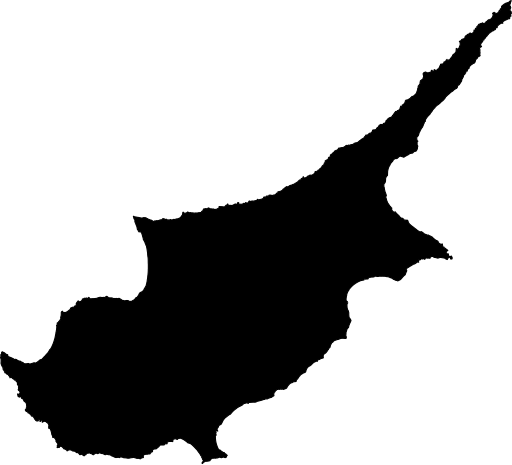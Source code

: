 <?xml version='1.0' encoding='utf-8'?>
<ipe version="70212" creator="miniipe"><ipestyle name="miniipe" /><page><layer name="my_layer" /><path stroke="black" fill="#000" layer="my layer">6525.8804352 1760.5019775 m 6525.8379761 1760.4120117 l  6525.8120239 1760.3879883000002 l  6525.7879761000095 1760.3620116999998 l  6525.7619873 1760.3379395000002 l  6525.7634918 1760.3 l  6525.7615082 1760.25 l  6525.7647614 1760.1679199 l  6525.7129761 1760.1120116999998 l  6525.6631287 1760.0658447 l  6525.6620056 1760.0375 l  6525.6656464 1759.9456543000001 l  6525.6379761 1759.8870117 l  6525.611032100001 1759.8620604999999 l  6525.6130127 1759.812085 l  6525.58606570001 1759.7611572 l  6525.5880066 1759.712207 l  6525.5619934 1759.562793 l  6525.563812300001 1759.5168945 l  6525.5129761 1759.4620117 l  6525.4870239 1759.4379883000001 l  6525.4629761 1759.4120117 l  6525.4151855 1759.367749 l  6525.411509700009 1759.275 l  6525.4134902999995 1759.225 l  6525.411509700009 1759.175 l  6525.4137512 1759.1184326 l  6525.3484604000005 1758.9122069999999 l  6525.3129761 1758.8370117 l  6525.2812912 1758.7771484 l  6525.3120239 1758.7120117 l  6525.3379761 1758.6879883000001 l  6525.3721405 1758.5800781 l  6525.449081399999 1758.4970215 l  6525.5093048 1758.5620116999999 l  6525.543289200001 1758.5335205000001 l  6525.5880096 1758.3628418 l  6525.5843536 1758.2706543000002 l  6525.6120239 1758.2120117 l  6525.643450899999 1758.1829102000002 l  6525.6880096000095 1758.0128418000002 l  6525.6860138 1757.9625 l  6525.688888500001 1757.8899901999998 l  6525.6629760999995 1757.8620116999998 l  6525.637023900001 1757.8379883 l  6525.612976099999 1757.7870117 l  6525.5870239000005 1757.7629883000002 l  6525.55496060001 1757.6950439 l  6525.4752197 1757.6573975 l  6525.41198880001 1757.537915 l  6525.4130142 1757.5120361 l  6525.3130905 1757.4648926 l  6525.3115097 1757.425 l  6525.312995900001 1757.3875 l  6525.3102692 1757.3187256 l  6525.3490814 1757.2364746 l  6525.4 1757.238501 l  6525.45 1757.236499 l  6525.5119461 1757.2389647999998 l  6525.5135269 1757.1990723000001 l  6525.419110100001 1757.1545166 l  6525.38698880001 1757.0628906 l  6525.3879959000005 1757.0375 l  6525.385368300011 1756.9712158 l  6525.4262512000105 1756.8420898 l  6525.5146606 1756.8111084 l  6525.58397830001 1756.8138428 l  6525.5880096 1756.7121094 l  6525.54475250001 1756.5886963 l  6525.636172500001 1756.5850830000002 l  6525.6831268 1756.6357421999999 l  6525.8087860000005 1756.6686768 l  6525.8129944 1756.5625 l  6525.8115082 1756.525 l  6525.8134918 1756.475 l  6525.8102692 1756.3937256 l  6525.8370239000005 1756.3370117 l  6525.862976099999 1756.3129883000001 l  6525.887023900001 1756.2370116999998 l  6525.9385315 1756.1396728999998 l  6525.9111572 1756.0088379 l  6525.9157867 1755.892041 l  6525.8879761 1755.8620116999998 l  6525.78995670001 1755.8157715 l  6525.762023900001 1755.7629883000002 l  6525.737976099999 1755.7120117 l  6525.6391541 1755.6653809 l  6525.6110992 1755.5853516 l  6525.6134918 1755.525 l  6525.6119873 1755.487085 l  6525.71077580001 1755.3435059 l  6525.7134918 1755.275 l  6525.7115082 1755.225 l  6525.7134918 1755.175 l  6525.7110657 1755.1138428 l  6525.7870239 1754.9702881 l  6525.712188699999 1754.9619384999999 l  6525.5828064 1755.0303955000002 l  6525.5370239 1754.9879883 l  6525.5129761 1754.9370116999999 l  6525.464247100001 1754.8918701 l  6525.4369904 1754.7878418 l  6525.4384903 1754.75 l  6525.437004099999 1754.7125 l  6525.438887 1754.6649902 l  6525.4129760999995 1754.6370117 l  6525.387023900001 1754.6129883 l  6525.362976099999 1754.5620116999999 l  6525.3370239000005 1754.5379883 l  6525.3129761 1754.5120117 l  6525.2869873 1754.4879395 l  6525.288011199999 1754.462085 l  6525.2610519 1754.4111328000001 l  6525.3370239000005 1754.1212157999998 l  6525.3129761 1754.0870117 l  6525.287023900009 1754.0629883000001 l  6525.241789200009 1754.0141602 l  6525.125 1754.0095215000001 l  6525.0375 1754.0129883000002 l  6525.0 1754.011499 l  6524.9404327 1754.0138672 l  6524.8345673 1753.9861328 l  6524.7634369 1753.9889404 l  6524.6879761 1753.9370116999999 l  6524.5620239 1753.8879883000002 l  6524.5379760999995 1753.8620116999998 l  6524.4370239 1753.7879883 l  6524.4028809 1753.751123 l  6524.012023900001 1753.6129883 l  6523.9379242 1753.5619872999998 l  6523.9120895 1753.5630127000002 l  6523.862976099999 1753.5370117 l  6523.6620239 1753.4629883 l  6523.5879761 1753.4120117 l  6523.4893341 1753.3654784999999 l  6523.4629761 1753.3370117 l  6523.3370239000005 1753.2879883 l  6523.2629761 1753.2370116999998 l  6523.2120239000005 1753.2129883 l  6523.1879761 1753.1870116999999 l  6523.1120239 1753.1379883000002 l  6523.08797610001 1753.1120116999998 l  6523.0239716 1753.0818115 l  6522.9129760999995 1752.9620117 l  6522.862023900009 1752.9379883000001 l  6522.8379761 1752.9120117 l  6522.8120239 1752.8879883000002 l  6522.7879761000095 1752.8370117 l  6522.7369873 1752.762915 l  6522.738490299999 1752.725 l  6522.7370040999995 1752.6875 l  6522.7389862 1752.6375 l  6522.7367767000005 1752.5817383 l  6522.862023900009 1752.4656982 l  6522.827478 1752.3885986 l  6522.7161606 1752.3841797 l  6522.6055374 1752.4603026999998 l  6522.4953399999995 1752.4646728999999 l  6522.2120239000005 1752.3629883 l  6522.1379761 1752.3120116999999 l  6522.0870239000005 1752.2879883 l  6522.0129761 1752.2370116999998 l  6521.8120239 1752.1629883 l  6521.737976099999 1752.1120116999998 l  6521.68702390001 1752.0879883 l  6521.43058170001 1751.8612793 l  6521.36677700001 1751.8638184 l  6521.2630905 1751.8148926 l  6521.262004099999 1751.7875 l  6521.26381230001 1751.7418945 l  6521.2129761 1751.6870116999999 l  6521.1869873000005 1751.6629395 l  6521.1880126999995 1751.6370605 l  6521.1620239 1751.6129883 l  6521.1379761 1751.5870117 l  6521.0869858 1751.5629639 l  6521.0880142000005 1751.5370361 l  6520.938147 1751.4663086 l  6520.937004099999 1751.4375 l  6520.938214100001 1751.406958 l  6520.8436951 1751.2283447 l  6520.7864182 1751.064917 l  6520.8146744 1750.9298584 l  6520.812004099999 1750.8625 l  6520.8139282 1750.8139893 l  6520.744329800001 1750.7771484 l  6520.6658356 1750.8618651999998 l  6520.6175078999995 1750.8637939 l  6520.4450394000005 1750.7966309 l  6520.4129761000095 1750.7620117 l  6520.319148299999 1750.7177490000001 l  6520.2869873 1750.6879395 l  6520.2880127 1750.6620604999998 l  6520.2392471 1750.6168701 l  6520.2086227 1750.5 l  6520.2530869 1750.3303223 l  6520.2129761 1750.2870117 l  6520.1368469 1750.2164794999999 l  6520.139837600001 1750.1410156 l  6520.091789200001 1750.0891602000002 l  6520.0125 1750.0860107 l  6519.941777 1750.0888184 l  6519.8869858 1750.0629639 l  6519.8880142 1750.0370361 l  6519.8370239000005 1750.0129883000002 l  6519.8129425 1749.9869873 l  6519.7870697 1749.9880127000001 l  6519.6879761 1749.9120117 l  6519.637023900001 1749.8879883000002 l  6519.610665900001 1749.8595215 l  6519.5119858 1749.8129639 l  6519.5130142 1749.7870361 l  6519.4620239000005 1749.7629883000002 l  6519.4379761 1749.7370116999998 l  6519.4120239 1749.7129883 l  6519.3656952 1749.6629883 l  6519.3120239 1749.6870116999999 l  6519.2594254000005 1749.7148437 l  6519.1875 1749.7120117 l  6519.1620895 1749.7130127 l  6519.112976099999 1749.6870116999999 l  6519.0620239 1749.6629883 l  6518.9915863 1749.5137207 l  6518.9370239 1749.4879883 l  6518.862976099999 1749.4370116999999 l  6518.8119858 1749.4129639 l  6518.813414 1749.3769531 l  6518.737976099999 1749.3370117 l  6518.68702390001 1749.3129883000001 l  6518.57900850001 1749.2386475 l  6518.493718000001 1749.2352783 l  6518.3404892 1749.275415 l  6518.3365097000005 1749.175 l  6518.3388123 1749.1168945 l  6518.2879761000095 1749.0620116999999 l  6518.2619873 1749.0379395 l  6518.2630142 1749.0120361 l  6518.2120239000005 1748.9879883 l  6518.1879761 1748.9620117 l  6518.1619873 1748.9379395 l  6518.163414 1748.9019531000001 l  6518.05334010001 1748.8437012 l  6517.947364799999 1748.8065430000001 l  6517.865358 1748.8499512 l  6517.7380905 1748.7898925999998 l  6517.735517900001 1748.725 l  6517.7386902 1748.6449707 l  6517.71297610001 1748.5370117 l  6517.6870239 1748.4879883 l  6517.6629760999995 1748.4370116999999 l  6517.637023900001 1748.4129883 l  6517.5971573 1748.3699463 l  6517.5129761 1748.3120116999999 l  6517.46202390001 1748.2879883 l  6517.4154694 1748.1893311000001 l  6517.3869873 1748.1629395 l  6517.3880127 1748.1370605 l  6517.186496 1747.9503418000002 l  6517.18801270001 1747.912085 l  6517.137023900001 1747.8379883 l  6517.0927429 1747.7441406 l  6517.0629425 1747.7119873 l  6516.9905745999995 1747.7148437 l  6516.9379105 1747.6869872999998 l  6516.8889847 1747.688916 l  6516.8410843 1747.5984131 l  6516.7873076999995 1747.4603026999998 l  6516.657582100001 1747.3990723000002 l  6516.6630127 1747.2620605 l  6516.637023900001 1747.2379883 l  6516.612976099999 1747.2120117 l  6516.5869873 1747.1879395 l  6516.5886612 1747.1456787 l  6516.48797610001 1747.0370117 l  6516.4620239000005 1747.0129883000002 l  6516.4379761 1746.9620117 l  6516.4120239 1746.9379883000001 l  6516.3879761 1746.9120117 l  6516.3620239 1746.8879883000002 l  6516.3379761 1746.8620116999998 l  6516.3120239 1746.8379883 l  6516.2870575 1746.8110352 l  6516.23750000001 1746.8129883000001 l  6516.2125 1746.8120116999999 l  6516.1150116 1746.8158691 l  6516.0632126 1746.7179687 l  6516.0610138 1746.6625 l  6516.06301120001 1746.6121094 l  6516.0369888000005 1746.5378906 l  6516.0379959 1746.5125 l  6516.0360306 1746.4629395000002 l  6516.07980350001 1746.4223877000002 l  6515.967977900001 1746.3632080000002 l  6515.925 1746.361499 l  6515.8437134 1746.3647217 l  6515.7804977000005 1746.3348877 l  6515.7129761 1746.2620117 l  6515.6143082 1746.1706055 l  6515.6115097 1746.1 l  6515.61299590001 1746.0625 l  6515.6115097 1746.025 l  6515.613490299999 1745.975 l  6515.6115097 1745.925 l  6515.6130127 1745.887085 l  6515.5619873000005 1745.812915 l  6515.5647308 1745.7437256 l  6515.5379760999995 1745.6870116999999 l  6515.512023900001 1745.6629883 l  6515.466789200001 1745.6141602 l  6515.4125 1745.6120116999998 l  6515.3437134 1745.6147217 l  6515.2804977000005 1745.5848877 l  6515.2129761 1745.5120117 l  6515.1778595000005 1745.4794921999999 l  6515.136988800001 1745.3628906000001 l  6515.1379959000005 1745.3375 l  6515.136509700001 1745.3 l  6515.1380127 1745.2620605 l  6515.1120239 1745.2379883 l  6515.0879761 1745.2120117 l  6515.0370239 1745.1879883000001 l  6514.967962600001 1745.0416504 l  6514.9370239 1745.0129883000002 l  6514.9129760999995 1744.9870116999998 l  6514.8869873 1744.9629395000002 l  6514.8889862000005 1744.9125 l  6514.887004099999 1744.8625 l  6514.8880112 1744.8371094 l  6514.8619888 1744.7628906 l  6514.86349030001 1744.725 l  6514.8615097 1744.675 l  6514.862995900001 1744.6375 l  6514.8615097 1744.6 l  6514.86349030001 1744.55 l  6514.8611298000005 1744.4904297 l  6514.8897308 1744.3812744 l  6514.8862488 1744.2934326 l  6514.9120346 1744.2119873 l  6514.9379593 1744.2130127 l  6514.98517000001 1744.1129883 l  6515.0630142 1744.1370361 l  6515.0619858 1744.1629639 l  6515.1 1744.175 l  6515.1117966 1744.0867919999998 l  6515.1867966 1744.0523681999998 l  6515.153318799999 1743.9593262 l  6515.0868683 1743.9632812 l  6515.0396088 1743.9104003999998 l  6514.9367966 1743.8632080000002 l  6514.8668274 1743.7531982 l  6514.8118683 1743.8146973 l  6514.7625 1743.8117432 l  6514.713131699999 1743.8146973 l  6514.68820340001 1743.7867919999999 l  6514.6273727 1743.7588867 l  6514.5420853000005 1743.6019287000001 l  6514.53675540001 1743.5125 l  6514.538275100001 1743.4869873 l  6514.4889648 1743.3495604999998 l  6514.4867554 1743.31250000001 l  6514.4889908 1743.275 l  6514.4867554 1743.2375 l  6514.4889908 1743.2 l  6514.4860092 1743.15 l  6514.4889908 1743.1 l  6514.4853027 1743.0381348 l  6514.5311722 1742.9971436 l  6514.5632034 1742.93820800001 l  6514.5867966 1742.8867919999998 l  6514.6362625 1742.7957764 l  6514.638278199999 1742.7619385 l  6514.595433 1742.6830811 l  6514.5860092 1742.525 l  6514.58899080001 1742.475 l  6514.5855087 1742.4166016 l  6514.6167389 1742.3 l  6514.5494843 1742.0488770000002 l  6514.6117966 1741.8867919999998 l  6514.6396973 1741.8618651999998 l  6514.6345657 1741.7757812 l  6514.7153748 1741.6600830000002 l  6514.6625 1741.6632568 l  6514.625 1741.6610107 l  6514.5868683 1741.6632812 l  6514.5632034 1741.6367919999998 l  6514.5115662 1741.5906494 l  6514.513278199999 1741.5619385 l  6514.48537900001 1741.5105956999998 l  6514.4889908 1741.45 l  6514.4843216 1741.3716553 l  6514.5117966 1741.311792 l  6514.5617966 1741.2671143 l  6514.5382034 1741.2117919999998 l  6514.4757629000005 1741.0968994 l  6514.5617966 1741.0367919999999 l  6514.6132034 1741.013208 l  6514.6367966 1740.9617919999998 l  6514.6867966 1740.9171143 l  6514.6283844 1740.7003662 l  6514.5867966 1740.6632080000002 l  6514.5156601 1740.5835937000002 l  6514.4187881 1740.5893555 l  6514.344660899999 1740.5553467000002 l  6514.3132034 1740.486792 l  6514.222647099999 1740.4452393 l  6514.1867172 1740.4131348 l  6514.1895065 1740.3663330000002 l  6514.1125 1740.3617431999999 l  6514.0393967 1740.3661133 l  6513.9924225 1740.3135498 l  6513.9625 1740.3117432 l  6513.9131317 1740.3146973 l  6513.8882034 1740.2867919999999 l  6513.836715699999 1740.2631592 l  6513.8382828 1740.2368651999998 l  6513.8117966 1740.2132080000001 l  6513.78820340001 1740.186792 l  6513.746211199999 1740.1492675999998 l  6513.7105667000005 1739.9824463 l  6513.7147354 1739.9125 l  6513.711755400001 1739.8625 l  6513.713284300001 1739.8368408 l  6513.628775 1739.7980469 l  6513.4930115 1739.6767334 l  6513.4546265 1739.5931151999998 l  6513.3117966 1739.5382080000002 l  6513.2632034 1739.4617919999998 l  6513.2367966 1739.438208 l  6513.1778122 1739.3721924000001 l  6513.1117966 1739.313208 l  6513.0882034 1739.2617919999998 l  6513.0367203000005 1739.1880859 l  6513.0382782 1739.1619385 l  6513.01037900001 1739.1105957 l  6513.0132446 1739.0625 l  6513.0110092 1739.025 l  6513.014621 1738.9644043 l  6512.98672180001 1738.9130615000001 l  6512.9882781999995 1738.8869385 l  6512.9617966 1738.8382080000001 l  6512.9264069 1738.723584 l  6512.88672490001 1738.6130127000001 l  6512.8904739 1738.5500977000002 l  6512.8589569 1738.4480469 l  6512.7882034 1738.3367919999998 l  6512.7564682 1738.3084473000001 l  6512.65467 1738.1483887 l  6512.46122130001 1737.9896484 l  6512.4 1737.9860107 l  6512.321661399999 1737.9906738 l  6512.214904 1737.9416747999999 l  6512.1882034 1737.9117919999999 l  6512.1037743 1737.8730469 l  6512.0367966 1737.813208 l  6512.0132034 1737.7867919999999 l  6511.9617966 1737.763208 l  6511.7807365 1737.6091797 l  6511.6881317 1737.6146973000002 l  6511.6632034 1737.5867919999998 l  6511.5867966 1737.5382080000002 l  6511.539609500001 1737.4854004 l  6511.4867966 1737.438208 l  6511.4632034 1737.4117919999999 l  6511.4367966 1737.388208 l  6511.4132034 1737.361792 l  6511.3181381 1737.3181640999999 l  6511.2367966 1737.2132080000001 l  6511.1856392 1737.1327637 l  6511.0382034 1737.0117919999998 l  6510.9867149 1736.9881592000002 l  6510.9882851 1736.9618408 l  6510.89242170001 1736.9178467000002 l  6510.7865318 1736.7662354 l  6510.78828280001 1736.7368651999998 l  6510.7438278 1736.6971436000001 l  6510.6770622000095 1736.5742919999998 l  6510.7117966 1736.4617919999998 l  6510.7598877 1736.4188232 l  6510.7658073 1736.3195068 l  6510.7132034 1736.236792 l  6510.6867966 1736.2132080000001 l  6510.6509644 1736.1730957 l  6510.5632034 1736.111792 l  6510.4634544 1736.0660156000001 l  6510.4617546 1736.0375 l  6510.4645775 1735.9901367 l  6510.3861267 1735.9353515999999 l  6510.318788099999 1735.9393555000001 l  6510.2174217 1735.8928467 l  6510.113649 1735.7442627 l  6510.1117546 1735.7125 l  6510.1143600000005 1735.6687987999999 l  6510.0764061 1735.586084 l  6510.0348625 1735.5096436000001 l  6510.0617966 1735.3367919999998 l  6510.089170800001 1735.2086669999999 l  6510.0125 1735.2132568000002 l  6509.9869362 1735.2117187000001 l  6509.905264999999 1735.2561034999999 l  6509.7628059 1735.1907227000002 l  6509.5967888000005 1734.9955566 l  6509.5407448000005 1734.8140625 l  6509.4901123 1734.7688232 l  6509.4852646 1734.6875 l  6509.488245400001 1734.6375 l  6509.48601 1734.6 l  6509.4909088 1734.5177978999998 l  6509.422230499999 1734.4409424 l  6509.3617966 1734.4132080000002 l  6509.33509600001 1734.3833252000002 l  6509.215689799999 1734.3285156 l  6509.2117546 1734.2625 l  6509.220356 1734.1181884999999 l  6509.1867966 1734.0882080000001 l  6509.1632034 1734.0367919999999 l  6509.1117966 1734.013208 l  6509.0382034 1733.9617919999998 l  6508.9313278 1733.9127441 l  6508.8617966 1733.813208 l  6508.8382034 1733.7617919999998 l  6508.8117966 1733.7382080000002 l  6508.7882034 1733.686792 l  6508.7466408 1733.6103027 l  6508.711724899999 1733.5130127 l  6508.7146973 1733.4631348 l  6508.6666862 1733.4202393 l  6508.66101 1733.325 l  6508.6642242 1733.2710693000001 l  6508.6382034 1733.186792 l  6508.5617966 1733.013208 l  6508.51008450001 1732.8786865 l  6508.4230995 1732.8009766 l  6508.3409813 1732.6833984 l  6508.3367546 1732.6125 l  6508.3404739 1732.5500977000002 l  6508.3132034 1732.4617919999998 l  6508.1867966 1732.313208 l  6508.1382034 1732.236792 l  6508.0865668999995 1732.1906494 l  6508.0882851 1732.1618408 l  6508.0179596 1732.1295654 l  6507.9788582 1731.9835693 l  6508.0117966 1731.9117919999999 l  6508.0467712 1731.8805419999999 l  6508.0367546 1731.7125 l  6508.038279 1731.6869385 l  6508.0117966 1731.638208 l  6507.9882034 1731.5867919999998 l  6507.9529945 1731.5553467000002 l  6507.8882034 1731.3867919999998 l  6507.8617966 1731.3632080000002 l  6507.78820340001 1731.2617919999998 l  6507.7617966 1731.2382080000002 l  6507.7382034 1731.186792 l  6507.6867194999995 1731.1130859 l  6507.6882828 1731.0868652 l  6507.6353905 1731.0395996 l  6507.5882034 1730.936792 l  6507.5617966 1730.9132080000002 l  6507.51320340001 1730.8367919999998 l  6507.4867966 1730.813208 l  6507.4632034 1730.7617919999998 l  6507.4333191000105 1730.7351074 l  6507.3882034 1730.6367919999998 l  6507.3617966 1730.6132080000002 l  6507.3382034 1730.561792 l  6507.3083191 1730.5351074 l  6507.2632034 1730.436792 l  6507.2117966 1730.3632080000002 l  6507.18820340001 1730.311792 l  6507.1617966 1730.2882080000002 l  6507.1188278 1730.2401123 l  6507.0625 1730.2367431999999 l  6506.974535400001 1730.2419922 l  6506.9117149 1730.2131592 l  6506.9132828 1730.1868651999998 l  6506.8867966 1730.1632080000002 l  6506.8632034 1730.1367919999998 l  6506.8367966 1730.1132080000002 l  6506.8014061 1730.073584 l  6506.7617966 1730.0382080000002 l  6506.7382034 1730.0117919999998 l  6506.71171720001 1729.9881348000001 l  6506.7132828 1729.9618652 l  6506.6867966 1729.938208 l  6506.6632034 1729.9117919999999 l  6506.6117149 1729.8881592 l  6506.6132797 1729.8619141 l  6506.5367966 1729.7382080000002 l  6506.5132034 1729.6367919999998 l  6506.48672100001 1729.5880615 l  6506.48899000001 1729.55 l  6506.485509499999 1729.4916016 l  6506.5135071 1729.3870605 l  6506.4867966 1729.3632080000002 l  6506.4632034 1729.3367919999998 l  6506.4367966 1729.313208 l  6506.3916809 1729.2148926 l  6506.343828200001 1729.1721436 l  6506.311797 1729.1132080000002 l  6506.2803387 1729.0446533 l  6506.211797 1729.013208 l  6506.188203 1728.986792 l  6506.1617172 1728.9631348 l  6506.1638622 1728.9271484 l  6506.00839650001 1728.8854979999999 l  6505.9280197 1728.8903076 l  6505.813203 1728.7617919999998 l  6505.786797000001 1728.7382080000002 l  6505.7631321 1728.7117187000001 l  6505.674535 1728.7169922 l  6505.5649044 1728.6666748 l  6505.538203 1728.6367919999998 l  6505.511797 1728.6132080000002 l  6505.488203 1728.5867919999998 l  6505.3899044 1728.5416748 l  6505.363203 1728.5117919999998 l  6505.336797 1728.4882080000002 l  6505.313203 1728.4617919999998 l  6505.261797000009 1728.438208 l  6505.1674217 1728.3325684 l  6505.061797 1728.2382080000002 l  6505.03820300001 1728.2117919999998 l  6504.9867153000005 1728.1881592000002 l  6504.9882828 1728.1618652 l  6504.96179700001 1728.138208 l  6504.938203 1728.111792 l  6504.8985938999995 1728.0764159999999 l  6504.863203 1728.0367919999999 l  6504.836797 1728.013208 l  6504.813203 1727.986792 l  6504.7367970000005 1727.938208 l  6504.713202999999 1727.9117919999999 l  6504.66179700001 1727.888208 l  6504.6303387 1727.8530028999999 l  6504.461797 1727.7882080000002 l  6504.43820300001 1727.7617919999998 l  6504.36179700001 1727.7132080000001 l  6504.2632029999995 1727.6367919999998 l  6504.211797 1727.6132080000002 l  6504.188203 1727.5867919999998 l  6504.011797 1727.438208 l  6503.988203 1727.4117919999999 l  6503.886797 1727.3382080000001 l  6503.863203 1727.311792 l  6503.836797 1727.2882080000002 l  6503.813203 1727.2617919999998 l  6503.7617153 1727.2381592000002 l  6503.7632828000005 1727.2118652 l  6503.7367970000005 1727.188208 l  6503.713202999999 1727.1617919999999 l  6503.661797000001 1727.138208 l  6503.613203 1727.061792 l  6503.511797 1726.9882080000002 l  6503.4472305 1726.9159424 l  6503.386797 1726.888208 l  6503.35096470001 1726.8480957 l  6503.2632029999995 1726.7867919999999 l  6503.2117153 1726.7631592 l  6503.2132828 1726.7368651999998 l  6503.186797000009 1726.7132080000001 l  6503.163203 1726.686792 l  6503.1117970000005 1726.6632080000002 l  6503.0646093 1726.6104004 l  6503.011797 1726.563208 l  6502.988203 1726.5367919999999 l  6502.9367153 1726.5131592 l  6502.9382828 1726.4868651999998 l  6502.911797000001 1726.4632080000001 l  6502.8882029999995 1726.436792 l  6502.8367153 1726.4131592 l  6502.838818 1726.3778809 l  6502.7632029999995 1726.3367919999998 l  6502.711797 1726.313208 l  6502.663203 1726.236792 l  6502.6117970000005 1726.2132080000001 l  6502.5683788 1726.1186035 l  6502.438203 1726.0117919999998 l  6502.3617970000005 1725.9632080000001 l  6502.188203 1725.7617919999998 l  6502.1617172 1725.7381348000001 l  6502.163275000001 1725.7119873 l  6502.136724999999 1725.6380127 l  6502.140821999999 1725.5692627 l  6501.98679700001 1725.388208 l  6501.913203 1725.2867919999999 l  6501.886797 1725.263208 l  6501.82643600001 1725.1682861 l  6501.7367171999995 1725.0881348 l  6501.7382828 1725.0618651999998 l  6501.711797 1725.0382080000002 l  6501.5382031 1724.8367919999998 l  6501.5117969 1724.813208 l  6501.4882031 1724.7867919999999 l  6501.4617969 1724.763208 l  6501.3674219 1724.6575684 l  6501.2617969 1724.563208 l  6501.2382031 1724.5367919999999 l  6501.1867153 1724.5131592 l  6501.1882834 1724.4868651999998 l  6501.0867969 1724.4132080000002 l  6501.0632031 1724.3867919999998 l  6501.0117969 1724.3632080000002 l  6500.985095700001 1724.3333252 l  6500.8867153 1724.2881592 l  6500.8882851 1724.2618163999998 l  6500.7536852 1724.2100830000002 l  6500.68820310001 1724.1367919999998 l  6500.643828099999 1724.0971436 l  6500.61172130001 1724.0380615000001 l  6500.6146023 1723.9897217 l  6500.5632031 1723.9617919999998 l  6500.5117153 1723.9381592000002 l  6500.513282700001 1723.9118652 l  6500.486796900001 1723.888208 l  6500.463203099999 1723.861792 l  6500.4367969 1723.8382080000001 l  6500.3979902 1723.7947754 l  6500.1882031 1723.611792 l  6500.1367153 1723.5881592 l  6500.1382847000095 1723.5618407999998 l  6500.0867969 1723.5382080000002 l  6500.06320310001 1723.5117919999998 l  6500.0 1723.475 l  6500.0 1723.425 l  6499.9372559 1723.3877441 l  6499.9127441 1723.3622559 l  6499.8622559000005 1723.3377441 l  6499.8627441 1723.3122559 l  6499.8122559 1723.2877441 l  6499.6877441 1723.1872559 l  6499.6372559 1723.1627441 l  6499.6127441 1723.1372559 l  6499.5622559 1723.1127441 l  6499.5627441 1723.0872559 l  6499.5122559 1723.0627441 l  6499.4377441 1723.0122559 l  6499.3872559 1722.9877441 l  6499.3127441 1722.9372559 l  6499.2622559 1722.9127441 l  6499.1821289 1722.8584473 l  6499.1377440999995 1722.8122559 l  6499.037255900001 1722.7377441 l  6499.0127440999995 1722.7122559 l  6498.9872559000005 1722.6877441 l  6498.962744099999 1722.6622559 l  6498.912255900001 1722.6377441 l  6498.8627441 1722.5622559 l  6498.8372559 1722.5377441 l  6498.81274410001 1722.5122559 l  6498.7622559 1722.4877441 l  6498.4674804999995 1722.1809813999998 l  6498.3988770000005 1721.9695557 l  6498.3122559 1721.9127441 l  6498.2877441 1721.8872559 l  6498.2122559 1721.8627441 l  6498.1877441 1721.8372559 l  6498.162255900001 1721.8127441 l  6498.1627441 1721.7872559 l  6498.1122559000005 1721.7627441 l  6498.087744099999 1721.7372559 l  6498.0622559 1721.7127441 l  6498.0627441 1721.6872559 l  6497.9817383 1721.5805176 l  6497.9372559 1721.5377441 l  6497.91274410001 1721.5122559 l  6497.8872559 1721.4877441 l  6497.6627441 1721.2372559 l  6497.6372559 1721.2127441 l  6497.608252 1721.1825684 l  6497.525488300001 1721.0120117 l  6497.4872559000005 1720.9377441 l  6497.4504883 1720.8620116999998 l  6497.4102539 1720.7838623 l  6497.3622559000005 1720.7377441 l  6497.3627441 1720.7122559 l  6497.313964800001 1720.6654053 l  6497.2627440999995 1720.5872559 l  6497.2372559000005 1720.5627441 l  6497.212744099999 1720.5372559 l  6497.1872559 1720.5127441 l  6497.0368652 1720.330957 l  6497.0378906 1720.2805176 l  6496.8372559 1720.0877441 l  6496.837744099999 1720.0622559 l  6496.7939453 1720.020166 l  6496.6254883 1719.7150635 l  6496.5641602 1719.5885741999998 l  6496.537255900001 1719.5627441 l  6496.5127440999995 1719.5372559 l  6496.4622559 1719.5127441 l  6496.43774410001 1719.4872559 l  6496.412255900001 1719.4627441 l  6496.3877440999995 1719.4372559 l  6496.3622559000005 1719.4127441 l  6496.337744099999 1719.3872559 l  6496.1460449 1719.2239502 l  6496.0627441 1719.1372559 l  6496.037255900001 1719.1127441 l  6495.9877441 1719.0372559 l  6495.9622559 1719.0127441 l  6495.9009766 1718.948999 l  6495.8372559 1718.8877441 l  6495.7877441 1718.8122559 l  6495.7622559 1718.7877441 l  6495.5882812 1718.5774414 l  6495.51274410001 1718.4622559 l  6495.4872559000005 1718.4377441 l  6495.4127441 1718.3372559 l  6495.3872559 1718.3127441 l  6495.3627441 1718.2622559 l  6495.3372559 1718.2377441 l  6495.2891602 1718.1385742 l  6495.2622559 1718.1127441 l  6495.2627440999995 1718.0872559 l  6495.224511699999 1718.0504883 l  6495.1877441 1718.0122559 l  6495.162255900001 1717.9877441 l  6495.1627441 1717.9622559 l  6495.1122559000005 1717.8877441 l  6495.087744099999 1717.8372559 l  6495.0586914 1717.7808105 l  6494.9877441 1717.5622559 l  6494.9592285 1717.4789795 l  6494.912255900001 1717.3877197 l  6494.91274410001 1717.3623046999999 l  6494.8870117 1717.2365234000001 l  6494.93774410001 1717.1877441 l  6494.9693359 1717.0904297 l  6494.8635742 1717.0391357 l  6494.837744099999 1717.0122314 l  6494.7632324 1717.0137694999999 l  6494.6827637 1716.9300049 l  6494.6337402 1716.8290038999999 l  6494.561377 1716.6059326 l  6494.5627441 1716.5372803 l  6494.537255900001 1716.4877197 l  6494.5377441 1716.4622803 l  6494.4995117 1716.3879883000002 l  6494.462744099999 1716.3122559 l  6494.4372559 1716.2627197 l  6494.4377441 1716.2372803 l  6494.412255900001 1716.1877441 l  6494.3877440999995 1716.1372559 l  6494.3622559000005 1716.1127441 l  6494.33774410001 1716.0872559 l  6494.3122559 1716.0627441 l  6494.31274410001 1716.0372803 l  6494.287255900001 1715.9877441 l  6494.2587402 1715.9290039 l  6494.21181640001 1715.7843262000001 l  6494.2132324 1715.7132324000002 l  6494.1872559 1715.6627197 l  6494.1882324 1715.6132324 l  6494.162255900001 1715.5627197000001 l  6494.1627441 1715.5372559 l  6494.1122559000005 1715.4627441 l  6494.087744099999 1715.4122559 l  6494.0622559 1715.3877441 l  6494.025488300001 1715.2745117 l  6493.9842285 1715.1539794999999 l  6493.9372559 1715.0627441 l  6493.9127441 1715.0122559 l  6493.8858398 1714.9864258 l  6493.837744099999 1714.8872559 l  6493.8122559 1714.8627441 l  6493.7877441 1714.8122559 l  6493.662255900001 1714.7127441 l  6493.6347656 1714.6841309 l  6493.5641602 1714.5385741999999 l  6493.537255900001 1714.5127441 l  6493.5127440999995 1714.4622559 l  6493.4872559000005 1714.4377441 l  6493.4382324 1714.3367432 l  6493.3852539 1714.2338622999998 l  6493.3372559 1714.1877441 l  6493.2712402 1714.0204102 l  6493.2372559000005 1713.9877441 l  6493.212744099999 1713.9372559 l  6493.1872559 1713.9127441 l  6493.1601562000005 1713.8292969 l  6493.0872559 1713.6877441 l  6493.0127440999995 1713.5122559 l  6492.9872559000005 1713.4627197 l  6492.9882324 1713.4132324000002 l  6492.9269042999995 1713.2941162 l  6492.8622559000005 1713.2627441 l  6492.8627441 1713.2372559 l  6492.8122559 1713.2127441 l  6492.7877441 1713.1872559 l  6492.7617187000005 1713.1622559 l  6492.7627440999995 1713.1123046999999 l  6492.7372559000005 1712.9626953 l  6492.7377441 1712.9372559 l  6492.662255900001 1712.8377441 l  6492.6629883000005 1712.8 l  6492.662255900001 1712.7625 l  6492.6627441 1712.7372803 l  6492.613916 1712.5945557 l  6492.5868164 1712.4834228999998 l  6492.587744099999 1712.4372802999999 l  6492.5622559 1712.3877441 l  6492.525244099999 1712.2737305 l  6492.4872559000005 1712.3132568 l  6492.4357422 1712.312207 l  6492.4382812 1712.1875 l  6492.4372559 1712.1375 l  6492.4390137 1712.05 l  6492.437207000001 1711.9607422 l  6492.3872559 1711.9127441 l  6492.3627441 1711.8872559 l  6492.3372559 1711.8627441 l  6492.21274410001 1711.7122559 l  6492.1872559 1711.6877441 l  6492.1627441 1711.6622559 l  6492.1372559 1711.6377441 l  6492.087744099999 1711.5622559 l  6492.037255900001 1711.5377441 l  6491.962744099999 1711.4372559 l  6491.9372559 1711.4127441 l  6491.8845215 1711.3040282999998 l  6491.834375 1711.0984375 l  6491.8627441 1710.9877197 l  6491.8617187 1710.9375 l  6491.8627441 1710.8875 l  6491.861377 1710.8188965 l  6491.9136229999995 1710.4311035 l  6491.912255900001 1710.3625 l  6491.9133301 1710.3086669999998 l  6491.986474600009 1710.1667235999998 l  6492.0122559 1710.0872313999998 l  6492.0387207 1710.0877686000001 l  6492.0872559 1710.0372559 l  6492.1397461 1710.0117919999998 l  6492.2125 1710.0132568000001 l  6492.2598145 1709.9127441 l  6492.1617676 1709.9632568000002 l  6492.073730499999 1709.9614502000002 l  6492.0118164 1709.8337890999999 l  6492.0127440999995 1709.7873291 l  6491.9872559000005 1709.5376709 l  6491.9890137 1709.45 l  6491.9870117 1709.35 l  6491.9877441 1709.3125 l  6491.9870117 1709.275 l  6491.9879883 1709.225 l  6491.9870117 1709.175 l  6491.9879883 1709.125 l  6491.9870117 1709.075 l  6491.9877441 1709.0375 l  6491.9859863 1708.95 l  6491.9877441 1708.8625 l  6491.9867187 1708.8125 l  6491.9879883 1708.75 l  6491.9867676 1708.6895508 l  6492.0196289000105 1708.5291748 l  6492.0627441 1708.4877441 l  6492.0872559 1708.4122559 l  6492.1360352 1708.3654053 l  6492.2139648 1708.2465088 l  6492.2122559 1708.1622803 l  6492.2378418 1708.0624268 l  6492.1995117 1707.9879883 l  6492.1617676 1707.9102538999998 l  6492.1627441 1707.8622803 l  6492.1372559 1707.7877197 l  6492.1377440999995 1707.7622803 l  6492.1122559000005 1707.6877197000001 l  6492.1132812000005 1707.6375 l  6492.1122559000005 1707.5875 l  6492.1132812000005 1707.5375 l  6492.1122559000005 1707.4875 l  6492.1127441 1707.46230470001 l  6492.080127 1707.2709717 l  6492.037255900001 1707.1877197000001 l  6492.0379883000005 1707.15 l  6492.037207 1707.1096924 l  6491.9872559000005 1707.01274410001 l  6491.91274410001 1706.8372559 l  6491.8872559 1706.8127441 l  6491.858252 1706.7825684 l  6491.7877441 1706.6372559 l  6491.7622559 1706.6127441 l  6491.712744099999 1706.5372559 l  6491.6372559 1706.4377441 l  6491.5627441 1706.3372559 l  6491.5351562000005 1706.3107666 l  6491.4375 1706.3127441 l  6491.38750000001 1706.3117432 l  6491.3375 1706.3127441 l  6491.3 1706.3119872999998 l  6491.2391113 1706.3132324 l  6491.1020020000005 1706.2780762 l  6491.0614258000005 1706.2358643 l  6490.9592285 1706.1862793 l  6490.8872559 1706.1877686 l  6490.8627441 1706.1622559 l  6490.8245117 1706.1254883000001 l  6490.7877441 1706.0872559 l  6490.662255900001 1705.9877441 l  6490.5377441 1705.8372559 l  6490.5122559 1705.81274410001 l  6490.39375000001 1705.6894287 l  6490.0585449 1705.5683594 l  6490.0127440999995 1705.66274410001 l  6489.9062988 1705.7325438999999 l  6489.8627441 1705.6872559 l  6489.8372559 1705.66274410001 l  6489.81274410001 1705.6372559 l  6489.6707031 1705.5007812000001 l  6489.5627441 1705.5377686000002 l  6489.534667999999 1705.5371826 l  6489.4129883000005 1705.4745117 l  6489.3372559 1705.4377441 l  6489.2627440999995 1705.3872314 l  6489.188232400011 1705.3887694999999 l  6489.1627441 1705.3622559 l  6489.1372559 1705.3377441 l  6489.1377440999995 1705.3122559 l  6489.1122559000005 1705.2877441 l  6489.0872559 1705.2617432 l  6489.025 1705.2630127 l  6488.98750000001 1705.2622559 l  6488.9376465 1705.2632568000001 l  6488.8627441 1705.1622559 l  6488.770019500001 1705.0400390999998 l  6488.658252 1704.985791 l  6488.5622559 1704.9877686 l  6488.5377441 1704.9622559 l  6488.3972656 1704.8508545 l  6488.2372559000005 1704.7877441 l  6488.1627441 1704.7372559 l  6488.037255900001 1704.6877441 l  6488.01274410001 1704.6622559 l  6487.9499512 1704.6019287000001 l  6487.787255900001 1704.5377441 l  6487.7627440999995 1704.5122559 l  6487.7122559 1704.4877441 l  6487.6858398 1704.4602295 l  6487.55 1704.4630127 l  6487.5102051 1704.462207 l  6487.512793 1704.3365234 l  6487.412255900001 1704.2877441 l  6487.3877440999995 1704.2622559 l  6487.2475586 1704.2069580000002 l  6487.1539551 1704.2551514000002 l  6487.11274410001 1704.2122559 l  6487.0447266 1704.1627441 l  6486.9325195 1704.3338623 l  6486.887646499999 1704.2871582 l  6486.7876953000105 1704.3127686 l  6486.7367676 1704.3117187 l  6486.6877441 1704.3627441 l  6486.6078613 1704.4395020000002 l  6486.2860352 1704.4121094 l  6486.1838867 1704.4647461000002 l  6486.1254883 1704.5254883 l  6486.086230499999 1704.5632324 l  6486.025 1704.5619872999998 l  6485.975 1704.5630127000002 l  6485.9375 1704.5622559 l  6485.8875 1704.5632568 l  6485.8102539 1704.5616943 l  6485.7614258 1704.5108643 l  6485.6135742 1704.4391357 l  6485.587744099999 1704.4122559 l  6485.4885742 1704.3641357 l  6485.462744099999 1704.3372559 l  6485.3622559000005 1704.2627441 l  6485.33774410001 1704.2372559 l  6485.3122559 1704.2127441 l  6485.2877441 1704.1872559 l  6485.2622559 1704.1627441 l  6485.2377441 1704.1372559 l  6485.2122559 1704.1127441 l  6485.1877441 1704.0872559 l  6484.8359863 1703.7492676 l  6484.7108398 1703.8137451 l  6484.6102539 1703.8116943 l  6484.5627441 1703.7622559 l  6484.537255900001 1703.7377441 l  6484.5127440999995 1703.7122559 l  6484.4872559000005 1703.6877441 l  6484.402734400001 1703.5997559 l  6484.262109400001 1703.7132568000002 l  6484.2 1703.7119873 l  6484.1391113 1703.7132324000002 l  6484.0351562000005 1703.6865723 l  6483.9877441 1703.6372559 l  6483.9372559 1703.6127441 l  6483.8040039 1703.5052002 l  6483.7627440999995 1703.4622559 l  6483.6122559000005 1703.3377441 l  6483.5632324 1703.2867431999998 l  6483.5122559 1703.2377441 l  6483.4754883000005 1703.1995117 l  6483.3263672 1703.0562012 l  6483.251464800011 1702.825415 l  6483.2122559 1702.7877441 l  6483.1877441 1702.7372559 l  6483.162255900001 1702.7127441 l  6483.1377440999995 1702.6872559 l  6483.1122559000005 1702.6627441 l  6483.087744099999 1702.6372559 l  6483.0622559 1702.6127441 l  6483.0321289 1702.5198975 l  6482.8872559 1702.4627441 l  6482.8627441 1702.4122559 l  6482.8122559 1702.3377441 l  6482.7877441 1702.2872559 l  6482.7622559 1702.2627441 l  6482.736425800001 1702.2358643 l  6482.6372559 1702.1877441 l  6482.63774410001 1702.1622559 l  6482.5879395 1702.1144043000002 l  6482.5127440999995 1701.9372559 l  6482.4872559000005 1701.9127441 l  6482.4391602 1701.8135742 l  6482.412255900001 1701.7877441 l  6482.3877440999995 1701.7372559 l  6482.3622559000005 1701.7127441 l  6482.3070312 1701.62854 l  6482.23681640001 1701.4837891 l  6482.2377441 1701.4372802999999 l  6482.2092285 1701.3539795 l  6482.1602539 1701.2588623 l  6482.042480499999 1701.1457031 l  6481.9867676 1701.0607666 l  6481.98823240001 1700.9882324 l  6481.9622559 1700.9377197000001 l  6481.962744099999 1700.9122559 l  6481.9372559 1700.8877441 l  6481.9127441 1700.8622559 l  6481.862207 1700.8136963 l  6481.8627441 1700.7872803 l  6481.8372559 1700.7377441 l  6481.7627440999995 1700.5622559 l  6481.7372559000005 1700.5127197 l  6481.73774410001 1700.4872803 l  6481.7122559 1700.4377441 l  6481.6877441 1700.3372559 l  6481.6372559 1700.2127441 l  6481.6118164 1700.1343262 l  6481.6127441 1700.0872803 l  6481.58676760001 1700.0367675999998 l  6481.587744099999 1699.9872803 l  6481.5622559 1699.9377441 l  6481.5377441 1699.8372559 l  6481.5122559 1699.7627441 l  6481.4368164 1699.4332031000001 l  6481.43774410001 1699.3872803 l  6481.412255900001 1699.3127197000001 l  6481.4127441 1699.2873047 l  6481.3867676 1699.1350342 l  6481.3877440999995 1699.0873047 l  6481.3622559000005 1698.9376953 l  6481.3632812000005 1698.8875 l  6481.3622559000005 1698.8375 l  6481.3629883 1698.8 l  6481.3620117 1698.75 l  6481.3629883 1698.7 l  6481.3612305 1698.6125 l  6481.3627441 1698.5373291 l  6481.33681640001 1698.2834961 l  6481.337988300001 1698.225 l  6481.3370116999995 1698.175 l  6481.337744099999 1698.1375 l  6481.3367187 1698.0875 l  6481.337744099999 1698.0375 l  6481.3302734 1697.6712891 l  6481.2602051 1697.5352782999998 l  6481.162255900001 1697.4877441 l  6481.1127441 1697.4122559 l  6481.0872559 1697.3877441 l  6481.0504883 1697.3495117 l  6481.0122559 1697.3127441 l  6480.9149902 1697.1644043000001 l  6480.8872559 1697.1377441 l  6480.8877440999995 1697.1122559 l  6480.793359400001 1696.9566162 l  6480.7504883 1696.8245117 l  6480.7092285 1696.7039794999998 l  6480.662255900001 1696.6127197 l  6480.6632324 1696.5645508 l  6480.6367676 1696.4354492 l  6480.6377440999995 1696.3875 l  6480.63701170001 1696.35 l  6480.6377440999995 1696.3125 l  6480.63393550001 1696.125 l  6480.6377440999995 1695.9372802999999 l  6480.6122559000005 1695.8627197 l  6480.6132812000005 1695.8125 l  6480.6122559000005 1695.7625 l  6480.6132812000005 1695.7125 l  6480.6122559000005 1695.6625 l  6480.6132324 1695.6132324 l  6480.5872559 1695.5627197000001 l  6480.587988300001 1695.525 l  6480.5870116999995 1695.475 l  6480.587744099999 1695.4372802999999 l  6480.5622559 1695.3627197 l  6480.5627441 1695.3372803 l  6480.537255900001 1695.2877441 l  6480.4868164 1695.1837891 l  6480.4877441 1695.1372803 l  6480.43374020001 1694.9794921999999 l  6480.3122559 1694.8627441 l  6480.2627440999995 1694.7872559 l  6480.2372559000005 1694.7627441 l  6480.09550780001 1694.61521 l  6480.0368164 1694.4343262 l  6480.0382324 1694.3649658 l  6480.0122559 1694.2126953 l  6480.0140137 1694.125 l  6480.0122559 1694.0375 l  6480.0127440999995 1694.0125 l  6480.0117187000005 1693.9625 l  6480.0127440999995 1693.9125 l  6480.0117187000005 1693.8625 l  6480.0129883 1693.8 l  6480.0117676 1693.7391357 l  6480.0377441 1693.6377197 l  6480.0367187 1693.5875 l  6480.038916 1693.4811035 l  6480.1127441 1693.3377441 l  6480.1632324 1693.2098145 l  6480.1613281 1693.1168212999999 l  6480.1877441 1692.9876953 l  6480.1867676 1692.9395508 l  6480.2132324 1692.8104492 l  6480.2117676 1692.7391357 l  6480.262793 1692.5399902 l  6480.2612793 1692.4658203000001 l  6480.38789060001 1691.9940674 l  6480.3862793 1691.9159668 l  6480.4142578 1691.8069092 l  6480.4645508 1691.7092773 l  6480.5122559 1691.5622559 l  6480.5387207 1691.5368164 l  6480.6089354999995 1691.3204102 l  6480.672851599999 1691.1628418 l  6480.7622559 1690.8622559 l  6480.7887207 1690.8368163999999 l  6480.8381836 1690.6843262 l  6480.8362793 1690.5891846 l  6480.8647461 1690.5338623 l  6480.913769500001 1690.4867676 l  6480.912255900001 1690.4125 l  6480.9132812 1690.3627441 l  6480.8872559 1690.3377441 l  6480.8127441 1690.1622559 l  6480.787255900001 1690.1127197 l  6480.78823240001 1690.0632324 l  6480.7622559 1690.0127197 l  6480.7627440999995 1689.9873046999999 l  6480.7363281 1689.8581787 l  6480.7379883 1689.775 l  6480.7370117 1689.725 l  6480.7379883 1689.675 l  6480.7370117 1689.625 l  6480.7379883 1689.575 l  6480.7372559000005 1689.5372803 l  6480.805664099999 1689.3685791 l  6480.83774410001 1689.3377441 l  6480.8622559000005 1689.2622559 l  6480.888720700001 1689.2368164 l  6480.963623 1689.0059326 l  6480.96176760001 1688.9145508000001 l  6480.988671900001 1688.7831787 l  6480.9872559000005 1688.7122803 l  6481.0294922 1688.54750980001 l  6481.1127441 1688.4377441 l  6481.1372559 1688.3872559 l  6481.1627441 1688.3627441 l  6481.2811035 1687.9431640999999 l  6481.3127441 1687.9127441 l  6481.3372559 1687.8372559 l  6481.3627441 1687.8127441 l  6481.4117676 1687.7117432 l  6481.4647461 1687.6088622999998 l  6481.5127440999995 1687.5627441 l  6481.537255900001 1687.5122559 l  6481.5627441 1687.4877441 l  6481.6600098 1687.3394043 l  6481.6877441 1687.3127441 l  6481.7122559 1687.2622559 l  6481.73774410001 1687.23774410001 l  6481.8350098 1687.0894043 l  6481.8627441 1687.0627441 l  6481.8872559 1687.0122559 l  6481.9127441 1686.9877441 l  6481.9372559 1686.9372559 l  6481.962744099999 1686.8877441 l  6481.9872559000005 1686.8372559 l  6482.0127440999995 1686.8127441 l  6482.0662598 1686.7570557 l  6482.1122559000005 1686.6622559 l  6482.1397461 1686.6088622999998 l  6482.1877441 1686.5627441 l  6482.261230499999 1686.4862549 l  6482.3387695 1686.4117675999998 l  6482.3877440999995 1686.4127686000002 l  6482.412255900001 1686.3622559 l  6482.4377441 1686.33774410001 l  6482.5350098 1686.1894043 l  6482.5649902 1686.1605957 l  6482.662255900001 1686.0122559 l  6482.74042970001 1685.9092285 l  6482.8982422 1685.8326416 l  6482.8121582 1685.6655518 l  6482.8127441 1685.6375 l  6482.8109863 1685.55 l  6482.8132812 1685.4375 l  6482.8122559 1685.3875 l  6482.812792999999 1685.3596924 l  6482.8645508 1685.2592773 l  6482.912255900001 1685.1122559 l  6482.93774410001 1685.0877441 l  6482.9622559 1685.0372559 l  6482.9877441 1685.0127441 l  6483.0122559 1684.9622559 l  6483.0377441 1684.9377441 l  6483.0622559 1684.8622559 l  6483.1004883000005 1684.8254883000002 l  6483.1372559 1684.7872559 l  6483.1754883 1684.7504883000001 l  6483.2122559 1684.7122559 l  6483.2504883 1684.6754883 l  6483.287255900001 1684.6372559 l  6483.4127441 1684.5377441 l  6483.4617676 1684.4867431999999 l  6483.513769500009 1684.4367676 l  6483.5627441 1684.4377686 l  6483.6608398 1684.387207 l  6483.6877441 1684.3877686 l  6483.763671900009 1684.3617676 l  6483.8125 1684.3627441 l  6483.8840332 1684.3613037 l  6484.0174805 1684.3955078000001 l  6484.079541 1684.5233643 l  6484.1652344 1684.4341309 l  6484.2122559 1684.3372559 l  6484.2377441 1684.3127441 l  6484.3622559000005 1684.1622313999999 l  6484.400488300001 1684.1630127 l  6484.4372559 1684.0872559 l  6484.462744099999 1684.0627441 l  6484.5117676 1684.0117432 l  6484.5627441 1683.9627441 l  6484.5872559 1683.9372559 l  6484.6127441 1683.9127441 l  6484.6372559 1683.8622559 l  6484.6877441 1683.8377441 l  6484.724511699999 1683.7619872999999 l  6484.7627440999995 1683.76276860001 l  6484.8122559 1683.6872559 l  6484.8504883000005 1683.6504883 l  6484.8872559 1683.6122559 l  6484.9127441 1683.5877441 l  6484.9372559 1683.5372559 l  6484.9877441 1683.5127441 l  6485.1122559000005 1683.3622559 l  6485.1398437 1683.3357666 l  6485.25 1683.3380127 l  6485.28876950001 1683.3372313999998 l  6485.3399414 1683.2317383000002 l  6485.4618652 1683.1145752 l  6485.4872559000005 1683.0622559 l  6485.5364746000005 1682.9667236 l  6485.5622559 1682.8872559 l  6485.5897461 1682.8338623 l  6485.63774410001 1682.7877441 l  6485.711230499999 1682.7112549 l  6485.8004883 1682.6254883000001 l  6485.8372559 1682.5872559 l  6485.863769500001 1682.5617676 l  6485.91274410001 1682.5627686 l  6486.116845700009 1682.4159912 l  6486.2223633 1682.2736328 l  6486.337744099999 1682.1627441 l  6486.3862793 1682.1122314 l  6486.4125 1682.1127441 l  6486.487792999999 1682.1112305000001 l  6486.4872559000005 1682.1377441 l  6486.53774410001 1682.1622559 l  6486.65512700001 1682.2227294999998 l  6486.7858398 1682.0866943 l  6486.83774410001 1682.0877686000001 l  6486.9973633 1681.9537354 l  6487.0858398 1681.8616943000002 l  6487.1375 1681.8627441 l  6487.163769500001 1681.862207 l  6487.162255900001 1681.7875 l  6487.1627929999995 1681.7597412 l  6487.2377441 1681.6877441 l  6487.2745116999995 1681.6495117 l  6487.34291990001 1681.5837402 l  6487.43774410001 1681.5377441 l  6487.5129883 1681.4867431999999 l  6487.5875 1681.4882568 l  6487.6376953 1681.4872314 l  6487.7372559000005 1681.5127441 l  6487.840185499999 1681.5372559 l  6487.9372559 1681.4872559 l  6487.9877441 1681.4627441 l  6488.1521973 1681.3512695 l  6488.1872559 1681.3877441 l  6488.212744099999 1681.4122559 l  6488.2120116999995 1681.45 l  6488.2132812 1681.5137694999999 l  6488.2882812 1681.5122314 l  6488.287011699999 1681.45 l  6488.2877441 1681.4125 l  6488.287255900001 1681.3872559 l  6488.314209 1681.3377441 l  6488.3622559000005 1681.3877441 l  6488.3877440999995 1681.4122559 l  6488.4608398 1681.4883057 l  6488.515234400001 1681.4871825999999 l  6488.5872559 1681.4122559 l  6488.629541 1681.3716309 l  6488.662255900001 1681.1372559 l  6488.6880859 1681.0617432 l  6488.7375 1681.0627441 l  6488.7658203 1681.0621826 l  6488.762207000001 1680.8850098 l  6488.820605499999 1680.6570800999998 l  6488.9712402000105 1680.4776123 l  6489.0127440999995 1680.4377441 l  6489.0622559 1680.3622559 l  6489.087744099999 1680.3377441 l  6489.1122559000005 1680.2872559 l  6489.1399902 1680.2605956999998 l  6489.2372559000005 1680.1122559 l  6489.2627440999995 1680.0877441 l  6489.3084473 1680.04021 l  6489.53774410001 1679.8627441 l  6489.5745117 1679.8245117 l  6489.6254883 1679.7754883 l  6489.662255900001 1679.7372559 l  6489.8627441 1679.5627441 l  6489.9104004 1679.5131348000002 l  6489.962744099999 1679.4877441 l  6490.0081543 1679.4405029 l  6490.1844238 1679.3007568 l  6490.2879883000005 1679.2504883000001 l  6490.5122559 1679.0622559 l  6490.587988300001 1679.0254883 l  6490.8122559 1678.8372559 l  6490.8645996000005 1678.8118651999998 l  6490.912255900001 1678.7622559 l  6491.1127441 1678.5877441 l  6491.1604004 1678.5381348 l  6491.212744099999 1678.5127441 l  6491.3872559 1678.3872559 l  6491.4377441 1678.3627441 l  6491.5207031 1678.3065430000001 l  6491.5872559 1678.2372559 l  6491.712744099999 1678.1377441 l  6491.7604003999995 1678.0881348 l  6491.829589800001 1678.0545898 l  6491.8622559000005 1677.9872314 l  6491.8877440999995 1677.9877686 l  6491.9678711 1677.9334473000001 l  6492.0245116999995 1677.8745116999999 l  6492.0929199 1677.8087401999999 l  6492.1877441 1677.7627441 l  6492.3622559000005 1677.6372559 l  6492.4127441 1677.6127441 l  6492.561084 1677.512207 l  6492.5930664 1677.5128662 l  6492.8372559 1677.3372559 l  6492.9127441 1677.3127441 l  6492.9622559 1677.2872313999999 l  6492.987695299999 1677.2877686000002 l  6493.0873047000005 1677.2622314 l  6493.11274410001 1677.2627686 l  6493.1886719 1677.2367676 l  6493.2446777 1677.2378906000001 l  6493.3372559 1677.3627686 l  6493.3875 1677.3617431999999 l  6493.462500000011 1677.3632568 l  6493.5125 1677.3622559 l  6493.5377441 1677.3627686 l  6493.598583999999 1677.3314209 l  6493.6612792999995 1677.1381836 l  6493.6877441 1677.1127441 l  6493.7122559 1677.0372559 l  6493.738769500001 1677.0117676 l  6493.7882812 1677.0127686 l  6493.787255900001 1677.0627441 l  6493.8127441 1677.0872559 l  6493.8372559 1677.1127441 l  6493.8877440999995 1677.1372559 l  6493.9124512 1677.1629639 l  6494.042627000001 1677.074707 l  6494.0872559 1676.9372314 l  6494.1624023 1676.9387695 l  6494.1872559 1676.8622559 l  6494.2377441 1676.8377441 l  6494.3122559 1676.7872559 l  6494.37011720001 1676.7591797 l  6494.4872559000005 1676.6372559 l  6494.6389648 1676.5117676 l  6494.7 1676.5130127 l  6494.7762695 1676.5114502000001 l  6494.8122559 1676.4372559 l  6494.8667479999995 1676.410791 l  6494.962744099999 1676.4127686000002 l  6495.07524410001 1676.3364746 l  6495.1625 1676.3382568000002 l  6495.2125 1676.3372559 l  6495.264160199999 1676.3383056999999 l  6495.349511699999 1676.2495116999999 l  6495.3887695 1676.2117675999998 l  6495.4618652 1676.2132568000002 l  6495.5122559 1676.1848145000001 l  6495.4620605 1676.0874268 l  6495.4986816 1676.0522461 l  6495.7062012 1676.1054199 l  6495.72500000001 1676.125 l  6495.8122559 1676.1387938999999 l  6495.8746582 1676.1324462999999 l  6496.0216797 1676.1735352 l  6496.0636719000095 1676.1386475 l  6496.086328099999 1676.1113525 l  6496.113671900001 1676.0886475 l  6496.1547363 1676.039209 l  6496.21875 1676.0114502000001 l  6496.2093262 1675.9188721 l  6496.2748047000005 1675.8400635 l  6496.313476599999 1675.8361328 l  6496.336328099999 1675.8636475 l  6496.36367190001 1675.8863525 l  6496.3981934 1675.9279053 l  6496.488671900001 1675.8886475 l  6496.5326172000005 1675.8357177999999 l  6496.563037100001 1675.8388184 l  6496.6619629 1675.8111816 l  6496.6883301 1675.8138672 l  6496.7731934 1675.7652344 l  6496.8125 1675.7612305 l  6496.8384766 1675.7638672 l  6496.8836914 1675.7094727 l  6497.0116699 1675.6361328 l  6497.056152300001 1675.6406738 l  6497.102294900011 1675.6023193 l  6497.136328099999 1675.5613525 l  6497.163671900001 1675.5386475 l  6497.211328099999 1675.4113525 l  6497.23867190001 1675.3886475 l  6497.2665527 1675.3550781000001 l  6497.3388672 1675.3864502000001 l  6497.3337891 1675.4363525 l  6497.4686035 1675.412793 l  6497.511328099999 1675.3613525 l  6497.5412109 1675.3365234 l  6497.5349609 1675.275 l  6497.5388184 1675.2368408 l  6497.5056152 1675.1483643 l  6497.574804700001 1675.0650635 l  6497.612939500001 1675.0611816 l  6497.7645508000005 1675.0949219 l  6497.7581543 1675.0323975 l  6497.79238280001 1674.9158203 l  6497.8563477 1674.9093018 l  6497.9832031 1674.944751 l  6498.0158691 1674.8578369 l  6498.0093262 1674.7938721 l  6498.082617200001 1674.7056396 l  6498.1791016 1674.7154541 l  6498.2863281 1674.5863525 l  6498.3136719 1674.5636475 l  6498.356396499999 1674.5122314 l  6498.4995604999995 1674.4867187 l  6498.5442383 1674.334375 l  6498.5875 1674.3387695 l  6498.6375 1674.3336669999999 l  6498.7061523 1674.3406737999999 l  6498.73867190001 1674.3136475 l  6498.761328099999 1674.2863525 l  6498.8022949 1674.2523193000002 l  6498.836328099999 1674.2113525 l  6498.863671900001 1674.1886475 l  6498.9130371 1674.1291747999999 l  6499.048291 1674.1669921999999 l  6499.113671900001 1674.1386475 l  6499.164453099999 1674.0775391 l  6499.2677734 1674.018335 l  6499.3375 1674.0112305 l  6499.3635742 1674.0138916 l  6499.386328099999 1673.9613525 l  6499.456103500001 1673.9311035 l  6499.486425800001 1673.8611084 l  6499.513574199999 1673.8638916 l  6499.5363281 1673.8113525 l  6499.566015599999 1673.7595215000001 l  6499.5612304999995 1673.7125 l  6499.5663086 1673.6625 l  6499.56098630001 1673.6101074 l  6499.636328099999 1673.4363525 l  6499.66367190001 1673.41364750001 l  6499.6863281 1673.3613525 l  6499.7409668 1673.3159668 l  6499.792627000001 1673.2538086000002 l  6499.8866211 1673.1861328 l  6499.91337890001 1673.1888672 l  6500.0 1673.125 l  6500.1617297 1672.9864258 l  6500.20422440001 1672.9898437000002 l  6500.2634297 1672.9634276999998 l  6500.306896700001 1672.9129883 l  6500.3884297 1672.8884277 l  6500.4619041 1672.8614502 l  6500.5042243 1672.8648437000002 l  6500.563429700001 1672.8384276999998 l  6500.6184341 1672.774585 l  6500.6955572 1672.7315674000001 l  6500.7884296 1672.8115723 l  6500.811570399999 1672.8384276999998 l  6500.93842960001 1672.8865723000001 l  6500.98099220001 1672.9359619 l  6501.059474000001 1672.9422852 l  6501.110146200001 1672.8042969 l  6501.1165504 1672.724585 l  6501.065289 1672.6097168000101 l  6500.9614261 1672.5633544999998 l  6500.963569500001 1672.5366943000001 l  6500.8859102999995 1672.4697754 l  6500.8885044 1672.4375 l  6500.8829007 1672.367749 l  6501.012948099999 1672.265918 l  6501.190259 1672.3144287 l  6501.2416899 1672.1265137 l  6501.2023742 1671.9462646000002 l  6501.28657040001 1671.8865723000001 l  6501.401859400001 1671.8143555000001 l  6501.544207000001 1671.7134276999998 l  6501.6134296 1671.7615723000001 l  6501.6423552999995 1671.7951416 l  6501.7504379 1671.7469237999999 l  6501.7115704 1671.7134276999998 l  6501.688429600001 1671.6865723 l  6501.639027200001 1671.6440186 l  6501.6364397 1671.6118164 l  6501.6634296 1671.5634277 l  6501.686570399999 1671.4865723 l  6501.764359299999 1671.4518555 l  6501.882266 1671.386084 l  6501.9625 1671.3925293 l  6502.05 1671.3854979999999 l  6502.1042244 1671.3898437 l  6502.1634296 1671.3634276999999 l  6502.1981407 1671.3231445 l  6502.2384296 1671.2884276999998 l  6502.2731407 1671.2481444999999 l  6502.313429600001 1671.2134276999998 l  6502.3481407 1671.1731445 l  6502.388429600001 1671.1384277 l  6502.4309473 1671.0890869 l  6502.4884296 1671.0634277 l  6502.51424410001 1671.0055664 l  6502.7031612 1670.8716309 l  6502.813429600001 1670.8384276999998 l  6502.8481407 1670.7981445 l  6502.9421484 1670.7171387 l  6503.0115704 1670.6365723000001 l  6503.045144500001 1670.6076416 l  6503.01342960001 1670.5365723000002 l  6502.8865704 1670.4884276999999 l  6502.7928772 1670.4219971 l  6502.6630077 1670.3864502000001 l  6502.6133093 1670.3904541 l  6502.5884296 1670.3615723 l  6502.5614305 1670.3383056999999 l  6502.5684881 1670.2504883000001 l  6502.513429600001 1670.1865723 l  6502.3652225000005 1670.0588867 l  6502.3601519 1669.9957764 l  6502.3865704 1669.9365723 l  6502.413429600009 1669.9134276999998 l  6502.4507215 1669.8298584 l  6502.561570399999 1669.6865723 l  6502.6041328 1669.6499023 l  6502.638429600001 1669.5884276999998 l  6502.6615704 1669.5115723000001 l  6502.7988087 1669.4053955000002 l  6502.8500994 1669.345874 l  6502.914951500001 1669.3096924000001 l  6502.975 1669.3145020000002 l  6503.0264292 1669.310376 l  6503.1134296 1669.3365723000002 l  6503.1879829 1669.38942870001 l  6503.2231407 1669.3106444999999 l  6503.272339599999 1669.2224609 l  6503.2604912 1669.075 l  6503.2645088 1669.025 l  6503.2604912 1668.975 l  6503.2645088 1668.925 l  6503.2614307 1668.8866943 l  6503.2884296 1668.8634276999999 l  6503.311570399999 1668.7865723000002 l  6503.3588146 1668.745874 l  6503.3645088 1668.675 l  6503.3592693 1668.60979 l  6503.6321552 1668.4098633 l  6503.7726227 1668.448291 l  6503.888429600001 1668.4134276999998 l  6503.923140700001 1668.3731444999999 l  6503.9634296 1668.3384276999998 l  6504.0280457 1668.2634277 l  6504.12216 1668.2994873 l  6504.2072319 1668.5820557 l  6504.3043266 1668.5898682 l  6504.361570399999 1668.4615723000002 l  6504.390448 1668.4366943 l  6504.383791 1668.3538330000001 l  6504.4122047 1668.2594727 l  6504.5076278999995 1668.2671387 l  6504.5825626 1668.1614502 l  6504.5885044 1668.0875 l  6504.5844868 1668.0375 l  6504.592522 1667.9375 l  6504.58549120001 1667.85 l  6504.5885044 1667.8125 l  6504.5844868 1667.7625 l  6504.593252600001 1667.6533936 l  6504.5421486 1667.5388672 l  6504.5125 1667.536499 l  6504.4505314 1667.5414795 l  6504.265210699999 1667.5010498 l  6504.1586079 1667.54021 l  6504.0696689999995 1667.5330566 l  6503.9840317 1667.6068359 l  6503.9895088 1667.675 l  6503.9864399 1667.7131836 l  6504.030902099999 1667.7928955000002 l  6504.0397625000005 1667.9031494 l  6503.9784286 1668.0647949000002 l  6503.9369923 1668.0614502 l  6503.8380077 1668.0885498 l  6503.8118683 1668.0864502000002 l  6503.68813170001 1668.1385498 l  6503.6618042 1668.1364502000001 l  6503.6100483 1668.1653076 l  6503.5375 1668.1594971 l  6503.4875 1668.163501 l  6503.45 1668.160498 l  6503.3818348 1668.1659668 l  6503.31342960001 1668.0865723000002 l  6503.2865704 1668.0634277 l  6503.2518592999995 1667.9856445 l  6503.21143990001 1667.9131836000001 l  6503.21419980001 1667.8788330000002 l  6503.138429600001 1667.8365723000002 l  6503.0409525 1667.7930663999998 l  6502.9401731 1667.5332764 l  6502.9364956 1667.4875 l  6502.9399986 1667.4438965 l  6502.8745909 1667.3394775 l  6502.7786086999995 1667.3317627000001 l  6502.663240399999 1667.4135741999999 l  6502.6368044 1667.4114502 l  6502.4972723 1667.4892822 l  6502.4468418 1667.4852294999998 l  6502.3064276000005 1667.5385254 l  6502.263429600001 1667.5884276999998 l  6502.209710900001 1667.6347168 l  6502.1543602 1667.6989502000001 l  6502.0632404 1667.7635742 l  6502.0368044 1667.7614502000001 l  6501.897272300001 1667.8392822 l  6501.8619041 1667.8364502000002 l  6501.7362957 1667.8825684 l  6501.65 1667.889502 l  6501.6119041 1667.8864502000001 l  6501.459799599999 1667.9423096 l  6501.3625 1667.9344971 l  6501.3125 1667.9385009999999 l  6501.28690410001 1667.9364502 l  6501.2086078 1667.96521 l  6501.1618044 1667.9614502000002 l  6501.0222724000005 1668.0392822000001 l  6500.9875 1668.036499 l  6500.9375 1668.0405028999999 l  6500.8875 1668.036499 l  6500.8375 1668.0405028999999 l  6500.7625 1668.0344971 l  6500.7125 1668.038501 l  6500.66250000001 1668.0344971 l  6500.6125 1668.038501 l  6500.58669070001 1668.0364258000002 l  6500.5383093 1668.0925781 l  6500.3875 1668.0804687 l  6500.2869923 1668.0885498 l  6500.1823337000005 1668.0599121 l  6500.1107123 1668.0656494 l  6500.0 1668.025 l  6499.9620116999995 1668.0129883000002 l  6499.9273437 1667.9755371 l  6499.56289060001 1667.8619873 l  6499.5125 1667.8639893 l  6499.462500000011 1667.8620116999998 l  6499.4125 1667.8639893 l  6499.3625 1667.8620116999998 l  6499.3125 1667.8639893 l  6499.2469727 1667.8613770000002 l  6499.0870116999995 1667.9120117 l  6498.987890599999 1667.980249 l  6498.8628418 1668.0130127 l  6498.8372559 1668.0119872999999 l  6498.6377440999995 1668.0380127 l  6498.5955078 1668.0363281 l  6498.4541991999995 1668.1447021000001 l  6498.3870117 1668.1129883 l  6498.288525399999 1668.0608643 l  6498.1867187 1668.1389648 l  6498.0870605 1668.1350098 l  6498.015332000001 1668.2124268 l  6497.9109863 1668.2372559 l  6497.9148437 1668.3339844 l  6497.8427246 1668.4117919999999 l  6497.8125 1668.4129883 l  6497.7405762 1668.4101562 l  6497.6429687 1668.4617919999998 l  6497.5879395 1668.4639648 l  6497.5406738 1668.4129883 l  6497.4370117 1668.4370116999999 l  6497.373291 1668.4707520000002 l  6497.2540039 1668.3886475 l  6497.2125 1668.3870117 l  6497.1228027 1668.3905518 l  6496.8369629 1668.2879639 l  6496.8380371 1668.2620361 l  6496.787011699999 1668.2379883 l  6496.7629883 1668.2120117 l  6496.7199707 1668.172168 l  6496.648584 1668.0684569999999 l  6496.6870117 1667.9870116999998 l  6496.7294922 1667.9068115 l  6496.6749023 1667.8479003999998 l  6496.5378418 1667.8119872999998 l  6496.4875 1667.8139893 l  6496.4375 1667.8120116999999 l  6496.3875 1667.8139893 l  6496.3371094 1667.8119872999998 l  6496.2128906 1667.8630127000001 l  6496.175 1667.861499 l  6496.125 1667.863501 l  6496.0875 1667.8620116999998 l  6496.0187012 1667.8647217 l  6495.909570299999 1667.8361328 l  6495.85 1667.838501 l  6495.8 1667.836499 l  6495.75 1667.838501 l  6495.7122070000005 1667.8369873 l  6495.5377929999995 1667.8630127000001 l  6495.512109400001 1667.8619873 l  6495.3878906 1667.9130127 l  6495.3625 1667.9120117 l  6495.3125 1667.9139893 l  6495.26250000001 1667.9120117 l  6495.2129395 1667.9139648 l  6495.1879883 1667.8870117 l  6495.089355499999 1667.8404785 l  6495.06132810001 1667.8102539 l  6494.8386719 1667.7397461 l  6494.8129883 1667.7120117 l  6494.7144043 1667.6483887 l  6494.7102539 1667.5429199 l  6494.7620117 1667.4870116999998 l  6494.8120117 1667.4406982 l  6494.6962402 1667.4071777 l  6494.6370117 1667.4620117 l  6494.521533200001 1667.5866455 l  6494.4875 1667.5879883 l  6494.438476599999 1667.5860596 l  6494.4118652 1667.6875732 l  6494.4440918 1667.7794188999999 l  6494.3675293 1667.8620116999998 l  6494.3370116999995 1667.7879883 l  6494.2818848 1667.6137695 l  6494.2146484 1667.6111084 l  6494.1234375 1667.6430664 l  6494.037011699999 1667.5629883000001 l  6494.012060499999 1667.5360352 l  6493.9404297 1667.5388672 l  6493.820849600001 1667.5075439 l  6493.749023400001 1667.5740479000099 l  6493.712988300001 1667.6129883 l  6493.6870117 1667.6370117 l  6493.6523926 1667.7104247999998 l  6493.566796900001 1667.7138184 l  6493.51201170001 1667.6879883000001 l  6493.4879883 1667.6620117 l  6493.4620116999995 1667.6379883000002 l  6493.4379883 1667.6120116999998 l  6493.3869629 1667.5879639 l  6493.3879883 1667.5620605 l  6493.3120117 1667.4629395000002 l  6493.313037100001 1667.4370605 l  6493.263574199999 1667.3912354 l  6493.21489260001 1667.2880615000001 l  6493.162011699999 1667.3370117 l  6493.0952637 1667.409082 l  6493.0379883000005 1667.2620117 l  6493.0120117 1667.2379883 l  6492.9474609 1667.1379883000002 l  6492.8257324 1667.1722412000001 l  6492.74785160001 1667.2562988 l  6492.6653809 1667.2999512000001 l  6492.526757799999 1667.2345459 l  6492.4370117 1667.087915 l  6492.4379883 1667.0625 l  6492.436035199999 1667.0129395000001 l  6492.4630371 1666.9879395 l  6492.4601562 1666.9155762 l  6492.488916 1666.8611572 l  6492.4870117 1666.8125 l  6492.4880371 1666.78703610001 l  6492.4135742 1666.7519043 l  6492.412011699999 1666.7125 l  6492.4134766 1666.675 l  6492.4061523 1666.4892334 l  6492.4625 1666.4870116999998 l  6492.5100098 1666.4888916 l  6492.5870116999995 1666.4175293 l  6492.5247070000005 1666.4105225 l  6492.4595215 1666.4131103999998 l  6492.3179687 1666.3382080000001 l  6492.26406250001 1666.336084 l  6492.2610352 1666.4120604999998 l  6492.3108398 1666.4582031 l  6492.3138672000005 1666.5350098000001 l  6492.2667969 1666.5858398 l  6492.1884277 1666.58894040001 l  6492.1129883 1666.5370117 l  6491.868164099999 1666.4468018 l  6491.8370116999995 1666.387915 l  6491.8388672 1666.3399901999999 l  6491.8129883 1666.3120116999999 l  6491.7619629 1666.2879639 l  6491.767041 1666.16083980001 l  6491.7 1666.163501 l  6491.638818400001 1666.1610596 l  6491.5567871 1666.2044678 l  6491.4949707000005 1666.147168 l  6491.4253418 1666.0459961000001 l  6491.4896484 1665.9864258 l  6491.3870117 1665.9379883000001 l  6491.3629883 1665.9120117 l  6491.3370116999995 1665.8879883000002 l  6491.3129395000005 1665.8619873 l  6491.2410156 1665.8648437000002 l  6491.1730957 1665.8019043000002 l  6491.112939500001 1665.7369873 l  6491.0654297 1665.7388672 l  6490.9481445 1665.7081299000001 l  6490.8498047 1665.7426025 l  6490.787011699999 1665.7129883 l  6490.737890599999 1665.6869872999998 l  6490.7120605 1665.6880127000002 l  6490.6379883 1665.6370117 l  6490.5870116999995 1665.6129883 l  6490.5629883 1665.5870117 l  6490.53701170001 1665.5629883000001 l  6490.5092285 1665.5040526999999 l  6490.2303711 1665.4013184 l  6490.162011699999 1665.3379883 l  6490.1379883 1665.3120116999999 l  6490.0541016 1665.2724365000001 l  6489.9620116999995 1665.2129883 l  6489.9379883 1665.1870116999999 l  6489.8870117 1665.1629883 l  6489.8129883 1665.1120116999998 l  6489.7620117 1665.0879883 l  6489.6879883 1665.0370117 l  6489.5620117 1664.9879883 l  6489.5379883000005 1664.9620117 l  6489.4393555 1664.9154785 l  6489.4129883000005 1664.8870117 l  6489.31435550001 1664.8404785 l  6489.2879883000005 1664.8120116999999 l  6489.2370117 1664.7879883 l  6489.212988300001 1664.7620117 l  6489.162011699999 1664.7379883 l  6489.087988300001 1664.6870116999999 l  6489.0369629 1664.6629639 l  6489.0380371 1664.6370361 l  6488.9393555 1664.5904785 l  6488.9129883000005 1664.5620116999999 l  6488.8620117 1664.5379883 l  6488.837988300001 1664.5120117 l  6488.7393555 1664.4654785 l  6488.712988300001 1664.4370116999999 l  6488.43701170001 1664.3379883 l  6488.3879883 1664.2620117 l  6488.3620117 1664.2379883 l  6488.3224609 1664.154126 l  6488.2629883 1664.0620116999999 l  6488.2370117 1664.0379883 l  6488.1677246 1663.9632080000001 l  6488.1125 1663.9610107 l  6488.04272460001 1663.9637695 l  6487.7879883000005 1663.8698975 l  6487.8474609 1663.7885986 l  6487.9 1663.786499 l  6487.9582031 1663.7888184 l  6488.0353516 1663.752417 l  6488.13701170001 1663.5370117 l  6488.201709 1663.5064941 l  6488.2568848 1663.4022949 l  6488.2111816 1663.1838378999998 l  6488.213916000001 1663.1138428 l  6488.1870117 1663.062915 l  6488.188037100001 1663.0370604999998 l  6488.1382812 1662.9909912 l  6488.0629883 1662.8120116999999 l  6488.03452150001 1662.7856689 l  6487.9879883 1662.6870116999999 l  6487.9620116999995 1662.637915 l  6487.962988300001 1662.612085 l  6487.9370117 1662.5629883000001 l  6487.9009766 1662.4865478999998 l  6487.8620117 1662.412915 l  6487.8634766 1662.375 l  6487.8620117 1662.3375 l  6487.8649414 1662.2638184 l  6487.8205078 1662.2226562 l  6487.732470700001 1661.9446532999998 l  6487.6629883000005 1661.8370117 l  6487.624023400001 1661.8009521000001 l  6487.587988300001 1661.7620117 l  6487.5620117 1661.7379883 l  6487.535644500001 1661.7095215 l  6487.436962899999 1661.6629639 l  6487.438037100001 1661.6370361 l  6487.3481934 1661.5946533 l  6487.2740234 1661.5259521 l  6487.2379883 1661.4870116999998 l  6487.2120117000095 1661.4629883 l  6487.1879883 1661.4370116999999 l  6487.162011699999 1661.4129883 l  6487.1379883 1661.3870117 l  6487.1120117 1661.3629883 l  6487.087988300001 1661.3370117 l  6487.0620117 1661.3129883000001 l  6486.9379883 1661.1620117 l  6486.91201170001 1661.1379883000002 l  6486.8879883 1661.1120117000098 l  6486.8620117 1661.0879883 l  6486.837988300001 1661.0620116999999 l  6486.7869629 1661.0379639 l  6486.7880371 1661.0120605 l  6486.7620117 1660.9879883 l  6486.6879883 1660.8870117 l  6486.662011699999 1660.8629883 l  6486.6379883 1660.8370117 l  6486.5977051 1660.799707 l  6486.5120117 1660.6879883000001 l  6486.462988300001 1660.6120116999998 l  6486.4240234 1660.5759521000002 l  6486.3879883 1660.5370117 l  6486.336084 1660.4889404 l  6486.2879883000005 1660.4370116999999 l  6486.2620117 1660.4129883 l  6486.21000980001 1660.3324463 l  6486.162011699999 1660.2879883 l  6486.1379883 1660.2620117 l  6486.1119628999995 1660.2379395 l  6486.1130371 1660.2120361 l  6486.0620117 1660.1879883000001 l  6486.0221679999995 1660.1449463 l  6485.9379883 1660.0870117 l  6485.8620117 1660.0629883000001 l  6485.822168 1660.0199463 l  6485.7379883 1659.9620117 l  6485.3870117 1659.8379883 l  6485.3629883 1659.8120116999999 l  6485.2369628999995 1659.7629639000002 l  6485.2380371 1659.7370360999998 l  6485.1870117 1659.7129883 l  6485.1408203 1659.6631348 l  6485.087500000011 1659.6610107 l  6485.0375 1659.6629883 l  6484.9456543 1659.6593506 l  6484.8870117 1659.6870116999999 l  6484.7419922 1659.7868164 l  6484.7125 1659.7879883 l  6484.68710940001 1659.7869873 l  6484.612890599999 1659.8130127000002 l  6484.5405762 1659.8101562000002 l  6484.487890599999 1659.8380127 l  6484.4235352 1659.8354491999999 l  6484.3120117 1659.8620116999998 l  6484.2154785 1659.9131103999998 l  6484.1405762 1659.9101562 l  6484.0878906 1659.9380127000002 l  6484.04189450001 1659.9361816 l  6483.9870117 1659.9870116999998 l  6483.962988300001 1660.0379883 l  6483.93701170001 1660.0620117000099 l  6483.9009766 1660.1009521 l  6483.8620117 1660.1370117 l  6483.7937012 1660.2107666 l  6483.7375 1660.2129883 l  6483.6875 1660.2110107 l  6483.6371582 1660.2130127 l  6483.4657227 1660.1680907999998 l  6483.4620116999995 1660.2625 l  6483.4658203 1660.3585693 l  6483.362890600009 1660.4130127 l  6483.3375 1660.4120117 l  6483.28750000001 1660.4139893 l  6483.2134277 1660.4110596 l  6483.1365723 1660.4639404 l  6483.06440430001 1660.461084 l  6482.9870117 1660.5620116999999 l  6482.962988300001 1660.6129883 l  6482.9370117 1660.6370117 l  6482.9129395 1660.6880127000002 l  6482.8741699 1660.6864746 l  6482.7492187 1660.7724365000001 l  6482.7120117000095 1660.7379883 l  6482.6656738 1660.6879883000001 l  6482.5870116999995 1660.7370116999998 l  6482.4743164 1660.9115234 l  6482.395458999999 1660.9146729 l  6482.3629883 1660.8119872999998 l  6482.325 1660.8135009999999 l  6482.287109400009 1660.8119872999998 l  6482.2379883 1660.8379883 l  6482.1399414 1660.8842285 l  6482.11201170001 1660.9370116999999 l  6482.0814941 1661.0017334 l  6482.0128906 1661.0380127 l  6481.98710940001 1661.0369873 l  6481.9103516 1661.0638916 l  6481.749804700011 1661.0575439 l  6481.5953125 1661.1116943000002 l  6481.55 1661.113501 l  6481.512109400001 1661.1119873 l  6481.462988300001 1661.1379883000002 l  6481.3620117 1661.1620117 l  6481.287255900001 1661.1882324 l  6481.2629395 1661.1619873 l  6481.225 1661.163501 l  6481.18750000001 1661.1620117 l  6481.1375 1661.1639893 l  6481.066796900001 1661.1611816 l  6481.0120117 1661.1870116999999 l  6480.96289060001 1661.2130127 l  6480.9168457000005 1661.2111816 l  6480.75815430001 1661.2388184 l  6480.7121094 1661.2369873 l  6480.6629883000005 1661.2629883000002 l  6480.61201170001 1661.2870117 l  6480.562890599999 1661.3130127000002 l  6480.525 1661.3114990000001 l  6480.475 1661.3135009999999 l  6480.4371582 1661.3119872999998 l  6480.3375 1661.3381103999998 l  6480.2345703 1661.3111328 l  6480.175 1661.3135009999999 l  6480.12500000001 1661.3114990000001 l  6480.075 1661.3135009999999 l  6480.025 1661.3114990000001 l  6479.975 1661.3135009999999 l  6479.9371582 1661.3119872999998 l  6479.837841799999 1661.3380127 l  6479.7875 1661.3360107 l  6479.7375 1661.3379883 l  6479.7 1661.336499 l  6479.6 1661.3404785 l  6479.5 1661.336499 l  6479.45 1661.338501 l  6479.4 1661.336499 l  6479.340429700001 1661.3388671999999 l  6479.223144500001 1661.3081299 l  6479.1378906 1661.3380127 l  6479.087500000011 1661.3360107 l  6479.0375 1661.3379883 l  6479.0 1661.336499 l  6478.9404297 1661.3388671999999 l  6478.8373535 1661.3118651999998 l  6478.7429687 1661.361792 l  6478.7121582 1661.3630127000001 l  6478.6095703 1661.3361328 l  6478.55 1661.338501 l  6478.5 1661.336499 l  6478.45 1661.338501 l  6478.4 1661.336499 l  6478.3399902 1661.3388916 l  6478.0821289000105 1661.2602295 l  6478.0121582 1661.2630127 l  6477.9124512 1661.2368896 l  6477.8268554999995 1661.26687010001 l  6477.70629880001 1661.2352783 l  6477.6371582 1661.2380127000001 l  6477.52539060001 1661.2087158 l  6477.4648926 1661.3369140999998 l  6477.3375 1661.3419678 l  6477.2 1661.336499 l  6477.150000000011 1661.338501 l  6477.1 1661.336499 l  6477.05 1661.338501 l  6477.0 1661.336499 l  6476.8535645 1661.3423096000001 l  6476.7345703 1661.3111328 l  6476.6437012 1661.3147217 l  6476.5481934 1661.2696532999998 l  6476.4870117 1661.2129883 l  6476.4626465 1661.0600098000002 l  6476.38750000001 1661.0629883000001 l  6476.324560499999 1661.0604979999998 l  6476.2814941 1661.1517334 l  6476.1955566 1661.1971924 l  6476.1629883000005 1661.1620117 l  6476.1360352 1661.1370605 l  6476.13989260001 1661.0390869 l  6476.0638184 1661.0360596 l  6475.9536133 1661.0943848000002 l  6475.8870117 1661.0629883000001 l  6475.8418945 1661.0142578 l  6475.737353500001 1660.9868651999998 l  6475.6429687 1661.0367919999999 l  6475.6125 1661.0379883 l  6475.5625 1661.0360107 l  6475.512109400001 1661.0380127 l  6475.2571289 1660.9602295 l  6475.1871582 1660.9630127 l  6475.0731445 1660.9331299 l  6474.9812988 1660.9653076 l  6474.6990234 1660.8759521000002 l  6474.6417969 1660.8141602 l  6474.587500000011 1660.8120117000099 l  6474.5375 1660.8139893 l  6474.5129883 1660.7620117 l  6474.4870117 1660.7379883 l  6474.462988300001 1660.7120117 l  6474.427880900001 1660.6794922 l  6474.3632812000005 1660.4953125 l  6474.3620117 1660.4625 l  6474.363867200011 1660.4149902 l  6474.337988300001 1660.3870117 l  6474.3120117 1660.3629883 l  6474.2658203 1660.3131348000002 l  6474.2371094 1660.3119872999998 l  6474.112890599999 1660.3630127000001 l  6474.0206543000095 1660.3593506 l  6473.9620116999995 1660.3870117 l  6473.9379883 1660.4379883000001 l  6473.8870117 1660.4620117 l  6473.7617187000005 1660.5482422 l  6473.6870117 1660.5129883000002 l  6473.6629883000005 1660.4870116999998 l  6473.6071777 1660.4353027 l  6473.642089800001 1660.2684325999999 l  6473.598144500001 1660.2210449000002 l  6473.500976599999 1660.3259521000002 l  6473.4620116999995 1660.3620117000098 l  6473.392529299999 1660.4370116999999 l  6473.339257799999 1660.3950439 l  6473.3053711 1660.2879883 l  6473.2620117 1660.3370117 l  6473.2314940999995 1660.4017334 l  6473.1435059000005 1660.4482666 l  6472.9119629 1660.3629639 l  6472.9130371 1660.3370605 l  6472.8641602 1660.2917969 l  6472.8594727 1660.1741211 l  6472.892529299999 1660.0162354 l  6472.8620117 1659.9879883 l  6472.8370605 1659.9610352 l  6472.7651367 1659.9638916 l  6472.569775399999 1659.9066895 l  6472.4367187 1659.9982422 l  6472.312890599999 1659.9397705000001 l  6472.2588379 1659.8252441 l  6472.040918 1659.7681396 l  6471.9025391 1659.816626 l  6471.6687988 1659.742627 l  6471.587988300001 1659.6870116999999 l  6471.3120117 1659.5879883 l  6471.2879883000005 1659.5620116999999 l  6471.12001950001 1659.4966309 l  6471.087988300001 1659.4620117 l  6470.8779297 1659.3846436000001 l  6470.7879883000005 1659.3370117 l  6470.73701170001 1659.3129883000001 l  6470.6629883000005 1659.2620117 l  6470.537011699999 1659.2129883 l  6470.512060499999 1659.1860352 l  6470.4620605 1659.1880127000002 l  6470.4379883 1659.1620117 l  6470.412011699999 1659.1379883000002 l  6470.3879883 1659.1120116999998 l  6470.3620117 1659.0879883 l  6470.337988300001 1659.0620116999999 l  6470.2869629 1659.0379639 l  6470.2881836 1659.0083252000002 l  6469.9870117 1658.9129883 l  6469.962988300001 1658.8870117 l  6469.9370117 1658.8629883 l  6469.910644500001 1658.8345215 l  6469.8120117 1658.7879883 l  6469.785644500001 1658.7595215000001 l  6469.6870117 1658.7129883 l  6469.6629883000005 1658.6870116999999 l  6469.6370117 1658.6629883 l  6469.5629883 1658.5620116999999 l  6469.53701170001 1658.5379883 l  6469.500976599999 1658.4990478999998 l  6469.2851562000005 1658.4307129 l  6469.2120116999995 1658.3629883 l  6469.1879883 1658.3370117 l  6469.162011699999 1658.3129883000001 l  6469.12294920001 1658.2708252 l  6468.8870117 1658.0629883000001 l  6468.8629883 1658.0370117 l  6468.8120117 1658.0129883000002 l  6468.7879883000005 1657.9870116999998 l  6468.7620117 1657.9629883 l  6468.713916000001 1657.9110596 l  6468.66201170001 1657.8629883 l  6468.6379883 1657.8370117 l  6468.537011699999 1657.7629883000002 l  6468.462988300001 1657.6620117 l  6468.4370117 1657.6379883000002 l  6468.4129883000005 1657.6120116999998 l  6468.3870117 1657.5879883 l  6468.3629883 1657.5620116999999 l  6468.3370117000095 1657.5379883 l  6468.3129883 1657.5120117 l  6468.287011699999 1657.4879883 l  6468.2148926 1657.4101074 l  6468.124023400001 1657.3259521000002 l  6468.087988300001 1657.2870117 l  6468.06201170001 1657.2629883000002 l  6468.0379883000005 1657.2370116999998 l  6468.0119629 1657.2129395000002 l  6468.0130859 1657.1852783 l  6467.9118652 1657.0914794999999 l  6467.9130371 1657.0620605 l  6467.8870117 1657.0379883 l  6467.8629883 1657.0120117 l  6467.8370116999995 1656.9879883 l  6467.8009766 1656.9490478999999 l  6467.76201170001 1656.9129883 l  6467.7379883 1656.8870117 l  6467.7119629 1656.8629395 l  6467.713037100009 1656.8370605 l  6467.6870117 1656.8129883000001 l  6467.6629883000005 1656.7870117 l  6467.6370117 1656.7629883000002 l  6467.6129883 1656.7120117 l  6467.5870116999995 1656.6879883000001 l  6467.5629883 1656.6620117 l  6467.537011699999 1656.6379883000002 l  6467.5129883 1656.5870117 l  6467.463916000001 1656.5415771 l  6467.43701170001 1656.4128174 l  6467.4399414 1656.3388184 l  6467.412011699999 1656.3129883000001 l  6467.2879883000005 1656.1620117 l  6467.2446289 1656.121875 l  6467.1870117 1656.0129883000002 l  6467.1404785 1655.9143311 l  6467.0917969 1655.8692383 l  6467.0620117 1655.8129883000001 l  6467.0379883000005 1655.7370116999998 l  6466.9870117 1655.6629883 l  6466.9129883000005 1655.4870116999998 l  6466.8870117 1655.437915 l  6466.888916 1655.3888428 l  6466.86201170001 1655.337915 l  6466.8629883 1655.3120605 l  6466.787011699999 1655.2129395000002 l  6466.7879883000005 1655.1871094 l  6466.7620117 1655.1128906000001 l  6466.7629883 1655.087085 l  6466.7187012 1655.0033447 l  6466.6632812 1654.8453125 l  6466.662011699999 1654.8125 l  6466.6634766 1654.775 l  6466.6615234 1654.725 l  6466.66689450001 1654.5885985999998 l  6466.6379883 1654.4370116999999 l  6466.5882324 1654.3429687 l  6466.5870116999995 1654.3125 l  6466.5887695 1654.2684325999999 l  6466.5629883 1654.1870116999999 l  6466.51855470001 1654.1031006 l  6466.5115234 1653.925 l  6466.5129883 1653.8871826 l  6466.4620116999995 1653.6128174 l  6466.462988300001 1653.5872313999998 l  6466.4370117 1653.4127686000002 l  6466.4379883 1653.3872314 l  6466.412011699999 1653.2127686000001 l  6466.4139648 1653.1625 l  6466.412011699999 1653.1125 l  6466.4129883000005 1653.0875 l  6466.4110352 1653.0375 l  6466.4129883000005 1652.9875 l  6466.4110352 1652.9375 l  6466.4129883000005 1652.8875 l  6466.4115234 1652.85 l  6466.4134766 1652.8 l  6466.4023437000005 1652.5186035 l  6466.4638184000005 1652.4860596 l  6466.5360352 1652.488916 l  6466.5629883 1652.4379883000001 l  6466.5958984 1652.265625 l  6466.6875 1652.2620117 l  6466.753564500001 1652.2646240000001 l  6466.8870117 1652.2016357 l  6466.84863280001 1652.1384277 l  6466.78750000001 1652.1360107 l  6466.7240234 1652.1385254 l  6466.462988300001 1652.1028563999998 l  6466.5120117 1651.7870117 l  6466.5379883000005 1651.7629883000002 l  6466.56201170001 1651.7120117 l  6466.587988300001 1651.6879883000001 l  6466.6664551 1651.6032715000001 l  6466.7379883 1651.6370117 l  6466.7620117 1651.6629883 l  6466.8606445000005 1651.7095215 l  6466.888818400001 1651.7399169999999 l  6466.9625 1651.7370116999998 l  6467.0245116999995 1651.7394531 l  6466.9879883 1651.6620117 l  6466.9620116999995 1651.6379883000002 l  6466.9379883 1651.6120116999998 l  6466.886084 1651.5639403999999 l  6466.837988300001 1651.5120117 l  6466.8120117 1651.4879883 l  6466.7879883000005 1651.4370116999999 l  6466.7381348 1651.3908447000001 l  6466.7336426 1651.2781006 l  6466.763818400001 1651.1338379 l  6466.7615234 1651.075 l  6466.7668945000005 1650.9388672 l  6466.6885741999995 1650.9019043 l  6466.6870117 1650.862085 l  6466.7367676 1650.7679687 l  6466.7379883 1650.7375 l  6466.7360352 1650.6875 l  6466.7384766 1650.625 l  6466.7370117 1650.5873291 l  6466.7643066 1650.2461182 l  6466.7620117 1650.1875 l  6466.7639648 1650.1375 l  6466.7620117 1650.0871582 l  6466.7879883000005 1649.9879883 l  6466.8120117 1649.8870117 l  6466.837988300001 1649.8129883000001 l  6466.86201170001 1649.6370117 l  6466.8899414 1649.6111816 l  6466.8861816 1649.5167725 l  6466.912011699999 1649.4620117 l  6466.9395996 1649.4364502 l  6467.056494099999 1649.0171387 l  6467.1009766 1648.9759521 l  6467.13701170001 1648.9370116999999 l  6467.264648400001 1648.85458980001 l  6467.2615234 1648.775 l  6467.2639648 1648.7125 l  6467.261377000001 1648.6464111 l  6467.287011699999 1648.5120117 l  6467.3641602 1648.3662842 l  6467.3615234 1648.3 l  6467.3639648 1648.2375 l  6467.3620117 1648.1871581999999 l  6467.3931641 1648.0681396000002 l  6467.3870117 1647.9125 l  6467.3889648 1647.8625 l  6467.3870117 1647.8125 l  6467.3889648 1647.7625 l  6467.3870117 1647.7125 l  6467.3889648 1647.6625 l  6467.3870117 1647.6125 l  6467.3889648 1647.5625 l  6467.3870117 1647.5123291 l  6467.414355499999 1647.1969971 l  6467.412011699999 1647.1375 l  6467.4139648 1647.0875 l  6467.412011699999 1647.0371582 l  6467.4397461 1646.9312744 l  6467.43701170001 1646.8621825999999 l  6467.4646973 1646.7298584 l  6467.4620117000095 1646.6621582 l  6467.4897461 1646.5562744 l  6467.48623050001 1646.4684326 l  6467.5120117 1646.3870117 l  6467.55097660001 1646.3509521 l  6467.5870605 1646.3119872999998 l  6467.63500980001 1646.3138916 l  6467.6629883000005 1646.2879883 l  6467.7515625 1646.1003174 l  6467.8230957000005 1646.0230956999999 l  6467.9009766 1645.9509521000002 l  6467.9370117 1645.9120117 l  6467.962988300001 1645.8879883000002 l  6467.9870117 1645.8120116999999 l  6468.035791 1645.7198242 l  6468.070019500001 1645.6116943000002 l  6468.1446777 1645.5032471 l  6468.1925292999995 1645.3206299 l  6468.070703099999 1645.0904053 l  6468.013916 1644.9110596 l  6467.939209 1644.7698242 l  6467.9129883000005 1644.6870116999999 l  6467.8870117 1644.6629883 l  6467.8129883 1644.4870116999998 l  6467.787011699999 1644.4379883000001 l  6467.738916 1644.3360596 l  6467.66108400001 1644.1889403999999 l  6467.6129883 1644.0370117 l  6467.5870116999995 1643.987915 l  6467.5887695 1643.9434326 l  6467.5629883 1643.8620116999998 l  6467.537011699999 1643.8129883000001 l  6467.488916 1643.7110596 l  6467.4118652 1643.5654785 l  6467.4129883000005 1643.5371094 l  6467.3870117 1643.4628906 l  6467.388916 1643.4138427999999 l  6467.3620117 1643.362915 l  6467.3639648 1643.3125 l  6467.3620117 1643.2625 l  6467.3639648 1643.2125 l  6467.3620117 1643.1625 l  6467.36562500001 1643.0706543000001 l  6467.337988300001 1643.0120117 l  6467.3120117 1642.962915 l  6467.313037100001 1642.9370605 l  6467.2740234 1642.9009521 l  6467.2379883 1642.8620116999998 l  6467.2119629 1642.8379395000002 l  6467.2130371 1642.8120605 l  6467.1870117 1642.7879883 l  6467.1629883000005 1642.7620117 l  6467.124023400001 1642.7259521 l  6467.087988300001 1642.6870116999999 l  6467.0620117 1642.6629883 l  6467.0379883000005 1642.6370117 l  6466.9704102 1642.5744385 l  6466.8879883 1642.4620117 l  6466.86201170001 1642.4379883000001 l  6466.837988300001 1642.4120117 l  6466.8120117 1642.3879883000002 l  6466.7379883 1642.2120117 l  6466.7120116999995 1642.162915 l  6466.712988300001 1642.1371093999999 l  6466.6870117 1642.0628906 l  6466.6895996 1641.99646 l  6466.6379883 1641.8870117 l  6466.5893066 1641.7949951 l  6466.5870116999995 1641.73750000001 l  6466.5887207000005 1641.6940918 l  6466.5379883000005 1641.5120117 l  6466.451660199999 1641.3142090000001 l  6466.3895508000005 1641.0772949000002 l  6466.3870117 1641.0125 l  6466.3879883 1640.98750000001 l  6466.3840332 1640.8875 l  6466.3884766 1640.775 l  6466.3870117 1640.7375 l  6466.3896973 1640.6701416 l  6466.3620117 1640.5378174 l  6466.3639648 1640.4875 l  6466.3620117 1640.4375 l  6466.36469730001 1640.3701416 l  6466.3370116999995 1640.2378174 l  6466.3389648 1640.1875 l  6466.3370116999995 1640.1375 l  6466.3389648 1640.0875 l  6466.3370116999995 1640.0375 l  6466.3389648 1639.9875 l  6466.3370116999995 1639.9375 l  6466.3389648 1639.8875 l  6466.336328099999 1639.8199706999999 l  6466.3631348 1639.7072997999999 l  6466.454589800001 1639.622583 l  6466.4930176 1639.4389403999999 l  6466.4870117 1639.2875 l  6466.4905273 1639.198999 l  6466.408154299999 1638.9388184 l  6466.3375 1638.9360107 l  6466.287158200001 1638.9380127000002 l  6466.1588378999995 1638.9111572 l  6466.1 1638.913501 l  6466.05000000001 1638.911499 l  6466.0 1638.913501 l  6465.9621094 1638.9119873 l  6465.82348630001 1638.9605712999999 l  6465.7625 1638.9629883 l  6465.7125 1638.9610107 l  6465.6625 1638.9629883 l  6465.5964844 1638.960376 l  6465.437792999999 1638.9880127000001 l  6465.3875 1638.9860107 l  6465.3375 1638.9879883 l  6465.28750000001 1638.9860107 l  6465.225 1638.988501 l  6465.1625 1638.9860107 l  6465.1125 1638.9879883 l  6465.075 1638.986499 l  6465.0154297 1638.9888672 l  6464.909570299999 1638.9611328 l  6464.85000000001 1638.963501 l  6464.8 1638.961499 l  6464.75 1638.963501 l  6464.7 1638.961499 l  6464.6401367 1638.9638916 l  6464.4568848 1638.9102538999998 l  6464.387060499999 1638.9130127 l  6464.3493164 1638.8722656 l  6464.0903809 1638.7903076 l  6464.0129883 1638.7370116999998 l  6463.8870117 1638.6879883000001 l  6463.8499023 1638.6479004 l  6463.7062988 1638.6102783 l  6463.637109400001 1638.6130127000001 l  6463.3821289 1638.5352294999998 l  6463.3004883 1638.5384766 l  6462.841943400001 1638.3933104999999 l  6462.7908203 1638.3381348 l  6462.7375 1638.3360107 l  6462.6667969 1638.3388184 l  6462.6120117 1638.3129883000001 l  6462.587988300001 1638.2870117 l  6462.3120117 1638.1879883000001 l  6462.28793950001 1638.1619873 l  6462.237939500001 1638.1639648 l  6462.2009766 1638.1240478999998 l  6462.0490234 1638.0759521000002 l  6461.988916 1638.0110596 l  6461.9370117 1637.9629883 l  6461.9129883000005 1637.9370116999999 l  6461.812890599999 1637.8897705000002 l  6461.7879883000005 1637.8370117 l  6461.7602539 1637.8113281 l  6461.712988300001 1637.6620117 l  6461.6370117 1637.6129883 l  6461.6129883 1637.5870117 l  6461.5620117 1637.5629883000001 l  6461.3687012 1637.4147217000002 l  6461.3120117 1637.3879883000002 l  6461.2879883000005 1637.3620116999998 l  6461.2620117 1637.3379883 l  6461.2379883 1637.3120116999999 l  6461.2120116999995 1637.2879883 l  6461.1879883 1637.2370116999998 l  6461.1381348 1637.1908447 l  6461.13701170001 1637.1625 l  6461.138916 1637.1138428 l  6461.1120117 1637.0629883000001 l  6461.065478500001 1636.9643311 l  6461.037011699999 1636.9379883000001 l  6461.0129883 1636.8870117 l  6460.912011699999 1636.712915 l  6460.9129883000005 1636.687085 l  6460.8870117 1636.6379883000002 l  6460.8629883 1636.5870117 l  6460.8131348 1636.5408447 l  6460.8120117 1636.5125 l  6460.813916 1636.4638428 l  6460.7687012 1636.3783447 l  6460.7132812 1636.2203125 l  6460.7120116999995 1636.1875 l  6460.712988300001 1636.1621094 l  6460.6870117 1636.0878906 l  6460.688964800001 1636.0375 l  6460.6870117 1635.9875 l  6460.6905273 1635.898999 l  6460.6528809 1635.7800781 l  6460.6129883 1635.7370116999998 l  6460.5870116999995 1635.7129883 l  6460.5629883 1635.6870116999999 l  6460.5369629 1635.6629395 l  6460.5382324 1635.6317383 l  6460.4370117 1635.5379883 l  6460.4129883000005 1635.5120117 l  6460.3370116999995 1635.4629883 l  6460.3129883 1635.4370116999999 l  6460.287011699999 1635.4129883 l  6460.2629883 1635.3870117 l  6460.2120116999995 1635.3629883 l  6460.1879883 1635.3370117 l  6460.1417969 1635.2942383000002 l  6460.0599609 1635.1395508 l  6460.063964800001 1635.0375 l  6460.0620117 1634.9875 l  6460.0647461 1634.9179199 l  6460.0129883 1634.8620116999998 l  6459.8870117 1634.8129883000001 l  6459.8629883 1634.7870117 l  6459.8370116999995 1634.7629883000002 l  6459.8129883 1634.7370116999998 l  6459.7620117 1634.7129883 l  6459.7379883 1634.6870116999999 l  6459.6892578 1634.6418701 l  6459.6359863 1634.4385498 l  6459.638818400001 1634.3668945 l  6459.587988300001 1634.3120116999999 l  6459.5620117 1634.2879883 l  6459.4379883 1634.1370117 l  6459.3917969 1634.0942383000001 l  6459.36201170001 1634.037915 l  6459.3630371 1634.0120605 l  6459.3370117000095 1633.9879883 l  6459.3129883 1633.9620117 l  6459.287011699999 1633.9379883000001 l  6459.250976599999 1633.8990479 l  6459.16791990001 1633.8221191 l  6459.1129883 1633.7370116999998 l  6459.0870116999995 1633.7129883 l  6459.0629883 1633.6870116999999 l  6459.0120117 1633.6629883 l  6458.9879883 1633.6370117 l  6458.9370117 1633.6129883 l  6458.8629883 1633.5620116999999 l  6458.8120117 1633.5379883 l  6458.7879883000005 1633.5120117 l  6458.6981934000005 1633.4696533 l  6458.6370117 1633.4129883 l  6458.6129883 1633.3870117 l  6458.5620117 1633.3629883 l  6458.5379883000005 1633.3370117 l  6458.5120117 1633.3129883000001 l  6458.4879883 1633.2870117 l  6458.4477051 1633.249707 l  6458.289697300011 1633.0436768 l  6458.2629883 1632.9870116999998 l  6458.2370117 1632.937915 l  6458.2379883 1632.9121094 l  6458.189404299999 1632.7734863 l  6458.1870117 1632.7125 l  6458.188476599999 1632.675 l  6458.186523400001 1632.625 l  6458.188476599999 1632.575 l  6458.1870117 1632.5375 l  6458.1888184 1632.4918456999999 l  6458.1619141 1632.3374268 l  6458.2420898 1631.9954346 l  6458.1297363 1631.8741699000002 l  6457.9812988 1631.8352782999998 l  6457.8971191 1631.8385985999998 l  6457.1602539 1631.605835 l  6457.0870116999995 1631.5379883 l  6457.0629883 1631.5120117 l  6457.037011699999 1631.4879883 l  6456.98281250001 1631.4294922 l  6456.8120117 1631.3629883 l  6456.7879395 1631.3369873 l  6456.7282715 1631.3393555 l  6456.2669434 1631.1933104999998 l  6456.229980499999 1631.1533691 l  6456.0561035 1631.0856689 l  6455.9570801 1630.956543 l  6455.9870117 1630.8620116999998 l  6456.0139648 1630.8370605 l  6456.011132799999 1630.7649901999998 l  6456.037597699999 1630.7364258 l  6456.102539099999 1630.8370117 l  6456.080957 1630.6887207 l  6455.98793950001 1630.6850342 l  6455.9398926 1630.7869140999999 l  6455.91215820001 1630.7880127 l  6455.7318848 1630.7352538999999 l  6455.6418945000005 1630.7388184 l  6455.5870116999995 1630.6879883000001 l  6455.553710900001 1630.6520264 l  6455.27709960001 1630.5500977000002 l  6455.2370117 1630.5129883000002 l  6455.190820299999 1630.4631348 l  6455.1625 1630.4620117 l  6455.0706543 1630.4656494 l  6454.9731934 1630.4196533 l  6454.8990234 1630.3509521 l  6454.8629883 1630.3120116999999 l  6454.8370116999995 1630.2879883 l  6454.8106445 1630.2595215000001 l  6454.7119629 1630.2129639 l  6454.7130371 1630.1870361 l  6454.5990234 1630.1509521 l  6454.5629883 1630.1120116999998 l  6454.5120117 1630.0879883 l  6454.4879883 1630.0620116999999 l  6454.4620116999995 1630.0379883 l  6454.4379883 1630.0120117 l  6454.412011699999 1629.9879883 l  6454.3879883 1629.9620117 l  6454.3620117 1629.9379883000001 l  6454.3336426000105 1629.8778564 l  6454.2379883 1629.8120116999999 l  6454.1870117 1629.7879883 l  6454.1629883000005 1629.7620117 l  6454.124023400001 1629.7259521 l  6454.087988300001 1629.6120116999998 l  6454.0620117 1629.562915 l  6454.063037100001 1629.5370361 l  6454.0120117 1629.5129883000002 l  6453.9379883 1629.4620117 l  6453.88696290001 1629.4379639 l  6453.8880371000005 1629.4120361 l  6453.8370116999995 1629.3879883000002 l  6453.8129883 1629.3620116999998 l  6453.7620117 1629.3379883 l  6453.6879883 1629.2870117 l  6453.6370117 1629.2629883000002 l  6453.6129883 1629.2370116999998 l  6453.5120117 1629.1629883 l  6453.462988300001 1629.0870117 l  6453.2620117 1629.0129883000002 l  6453.2379883 1628.9870116999998 l  6453.1393554999995 1628.9404785 l  6453.1129883 1628.9120117 l  6453.06201170001 1628.8879883000002 l  6452.920410199999 1628.7905273 l  6452.8620117 1628.7629883000002 l  6452.837988300001 1628.7370116999998 l  6452.6870117 1628.6129883 l  6452.6629883000005 1628.5870117 l  6452.6370117 1628.5629883000001 l  6452.6129883 1628.5370117 l  6452.5870116999995 1628.5129883000002 l  6452.5629883 1628.4870116999998 l  6452.5227051 1628.449707 l  6452.4370117 1628.3379395000002 l  6452.4379883 1628.3120605 l  6452.3620117 1628.2129883 l  6452.3190918 1628.1220215 l  6452.2370117 1627.987915 l  6452.2380371 1627.9620605 l  6452.1990234 1627.9259521000001 l  6452.1629883000005 1627.8120116999999 l  6452.1339844 1627.7851562 l  6452.0138672 1627.5099609000001 l  6452.0120117 1627.4625 l  6452.013916 1627.4138427999999 l  6451.9383301 1627.2709473000002 l  6451.9370117 1627.2375 l  6451.938964800011 1627.1875 l  6451.9370117 1627.1375 l  6451.9388672000005 1627.0899901999999 l  6451.9129883000005 1627.0620116999999 l  6451.8869629 1627.0379395 l  6451.888916 1626.9888428 l  6451.86201170001 1626.937915 l  6451.863916 1626.8894287 l  6451.7629883 1626.8120116999999 l  6451.7120116999995 1626.7879883 l  6451.6879883 1626.7620117 l  6451.662011699999 1626.7379883 l  6451.5797363 1626.6491699 l  6451.4312988 1626.6102783 l  6451.3187012 1626.6147217 l  6451.26201170001 1626.5879883 l  6451.1879883 1626.5370117 l  6450.9870117 1626.4629883 l  6450.962988300001 1626.4370116999999 l  6450.9370117 1626.4129883 l  6450.9129883000005 1626.3870117 l  6450.8143555 1626.3404785 l  6450.7879883000005 1626.3120116999999 l  6450.7370117 1626.2879883 l  6450.712988300001 1626.2620117 l  6450.66201170001 1626.2379883 l  6450.6356445 1626.2095215 l  6450.5369629 1626.1629639 l  6450.5380371 1626.1370361 l  6450.4615234 1626.1009521 l  6450.3879883 1626.0620116999999 l  6450.3370116999995 1626.0379883 l  6450.3106445 1626.0095215000001 l  6450.2120116999995 1625.9629883 l  6450.1879883 1625.9370116999999 l  6450.1370117 1625.9129883 l  6450.1129883 1625.8870117 l  6450.0870116999995 1625.8629883 l  6450.0629883 1625.8370117 l  6450.037011699999 1625.8129883000001 l  6450.0129883 1625.7870117 l  6449.9870117 1625.7629883000002 l  6449.938916 1625.7110596 l  6449.8845215 1625.6606689 l  6449.8177246000005 1625.5191406000001 l  6449.7879883000005 1625.4870116999998 l  6449.76201170001 1625.4629883 l  6449.7379883 1625.4370116999999 l  6449.7120116999995 1625.4129883 l  6449.6879883 1625.3870117 l  6449.6370117 1625.3629883 l  6449.6129883 1625.3370117 l  6449.5831055 1625.3093506 l  6449.4879883 1625.1620117 l  6449.4620117000095 1625.1379883000002 l  6449.4215332 1625.0522217 l  6449.337988300001 1624.9620117 l  6449.309521499999 1624.9356688999999 l  6449.2629883 1624.8370117 l  6449.1870117 1624.7129883 l  6449.1404785 1624.6143311 l  6449.0977051 1624.574707 l  6449.0120117 1624.4629883 l  6448.9654785 1624.3643311 l  6448.9370117 1624.3379883 l  6448.9129883000005 1624.3120116999999 l  6448.8870117 1624.2879883 l  6448.8629883 1624.2620117 l  6448.7991699 1624.2319092 l  6448.6370117 1624.1129883 l  6448.6009766 1623.9990478999998 l  6448.5417969 1623.9442383 l  6448.4644043 1623.7979736 l  6448.4620116999995 1623.7371825999999 l  6448.490722699999 1623.5997313999999 l  6448.4580565999995 1623.4965088 l  6448.3870117 1623.4629883 l  6448.2790039 1623.3886475 l  6448.2146484 1623.3861084 l  6448.1375488 1623.4131103999998 l  6447.9385742000095 1623.3609619 l  6447.875 1623.363501 l  6447.825 1623.361499 l  6447.7651367 1623.3638916 l  6447.581884800011 1623.3102539 l  6447.491796900001 1623.3138184 l  6447.4370117 1623.2879883 l  6447.4129883000005 1623.2620117 l  6447.1657715 1623.1709473 l  6447.13476560001 1623.105249 l  6446.9615723 1622.9860596 l  6446.8782715 1622.9893555 l  6446.4937988 1622.867627 l  6446.4129883000005 1622.8120116999999 l  6446.3620117 1622.7879883 l  6446.337988300001 1622.7620117 l  6446.287011699999 1622.7379883 l  6446.2629883 1622.7120117 l  6446.2370117 1622.6879883000001 l  6446.212988300001 1622.6620117 l  6446.1870117 1622.6379883000002 l  6446.1629883000005 1622.6120116999998 l  6446.1370117 1622.5879883 l  6446.1129883 1622.5620116999999 l  6446.0620117 1622.5379883 l  6446.0379883000005 1622.5120117 l  6446.0120117 1622.4879883 l  6445.962988300001 1622.4120117 l  6445.912011699999 1622.3879883000002 l  6445.8879883 1622.3620116999998 l  6445.86201170001 1622.3379883 l  6445.7879883000005 1622.2370116999998 l  6445.7620117 1622.2129883 l  6445.7379883 1622.1870116999999 l  6445.7120116999995 1622.1629883 l  6445.6379883 1622.0620116999999 l  6445.6119628999995 1622.0379395 l  6445.6130371 1622.0120605 l  6445.5117676 1621.9182617 l  6445.5131348 1621.8835205 l  6445.4119141 1621.7897217000002 l  6445.4130371 1621.7620605 l  6445.3870117 1621.7379883 l  6445.3629883 1621.7120117 l  6445.3370116999995 1621.6879883000001 l  6445.3129883 1621.6370117 l  6445.2667969 1621.5942383000001 l  6445.2370117 1621.537915 l  6445.23803710001 1621.5120605 l  6445.188916 1621.4665771000002 l  6445.162011699999 1621.3378174 l  6445.1637207 1621.2945068000001 l  6445.1129883 1621.1870116999999 l  6445.0870116999995 1621.1629883 l  6445.0629883 1621.1370117 l  6444.991650399999 1621.1033691 l  6444.8864258 1620.9598877 l  6444.787011699999 1620.9129883 l  6444.7629395 1620.8869872999999 l  6444.7161621000005 1620.8888428 l  6444.5838379 1620.8611572 l  6444.4910156 1620.8648437000002 l  6444.4595215 1620.8356689 l  6444.4019043 1620.7135741999998 l  6444.35 1620.711499 l  6444.247021499999 1620.7156006 l  6444.1378418000095 1620.6869872999998 l  6444.0471191 1620.6905762000001 l  6443.912011699999 1620.6379883000002 l  6443.883349600001 1620.5473633000001 l  6443.6780762 1620.688623 l  6443.6125 1620.6860107 l  6443.5621582 1620.6880127000002 l  6443.4562988 1620.6602782999998 l  6443.3875 1620.6629883 l  6443.3375 1620.6610107 l  6443.2654297 1620.6638672 l  6443.159570299999 1620.6361328 l  6443.1 1620.638501 l  6443.05 1620.636499 l  6443.0 1620.638501 l  6442.9129883000005 1620.6350342 l  6443.0036133 1620.6866455000002 l  6443.0375 1620.6879883000001 l  6443.1350098 1620.6841309 l  6443.173681599999 1620.7572266 l  6443.0373047 1620.8132568 l  6443.0127440999995 1620.7867675999998 l  6442.937890599999 1620.8130127000002 l  6442.912158200001 1620.8119872999998 l  6442.8108887 1620.8385254 l  6442.7629883 1620.7370116999998 l  6442.664355499999 1620.6904785 l  6442.6249023 1620.6479004 l  6442.4845703 1620.6111328 l  6442.4161621 1620.6138428 l  6442.2680664 1620.58286130001 l  6442.1879883 1620.6379883000002 l  6442.1120117 1620.66201170001 l  6442.0064452999995 1620.7178711000001 l  6441.9103516 1620.6874512 l  6441.8519043 1620.5635742 l  6441.7888184 1620.5610596000001 l  6441.723291 1620.5957520000002 l  6441.6379883 1620.5370117 l  6441.4601562 1620.4807128999998 l  6441.3870117 1620.4129883 l  6441.3465332000005 1620.3272217 l  6441.2629395 1620.2369873 l  6441.2129395 1620.2389647999998 l  6441.17597660001 1620.1990478999999 l  6441.06201170001 1620.1629883 l  6441.0379883000005 1620.1370117 l  6441.0120117 1620.1129883 l  6440.9879883 1620.0870117 l  6440.9620116999995 1620.0629883000001 l  6440.9330566 1619.9715088 l  6440.8385742 1619.9269043000002 l  6440.8342285 1619.817041 l  6440.8620117 1619.7870117 l  6440.8886719 1619.7623535 l  6440.8370116999995 1619.7379883 l  6440.8129883 1619.7120117 l  6440.7370117 1619.6629883 l  6440.712988300001 1619.6370117 l  6440.662011699999 1619.6129883 l  6440.6379883 1619.5870117 l  6440.6120117 1619.5629883000001 l  6440.587988300001 1619.5120117 l  6440.5620117 1619.4879883 l  6440.5379883000005 1619.46201170001 l  6440.5120117 1619.4379883000001 l  6440.4879883 1619.3870117 l  6440.438916 1619.3415771000002 l  6440.4089844 1619.1985352000002 l  6440.4639648 1618.9888672 l  6440.4370117 1618.9379883000001 l  6440.3904785 1618.8393311 l  6440.3391602 1618.7917969 l  6440.3314941 1618.5989258000002 l  6440.412011699999 1618.5120117 l  6440.45981450001 1618.4677490000001 l  6440.4638672 1618.3649902 l  6440.4379883 1618.3370117 l  6440.412011699999 1618.3129883000001 l  6440.3879883 1618.2620117 l  6440.3620117 1618.2379883 l  6440.3259766 1618.1990478999999 l  6440.0687988 1618.117627 l  6439.9879883 1618.0620116999999 l  6439.9370117 1618.0379883 l  6439.9129883000005 1618.0120117 l  6439.86201170001 1617.9879883 l  6439.8129883 1617.9120117 l  6439.787011699999 1617.8879883000002 l  6439.738916 1617.8360596 l  6439.5981934 1617.7696532999998 l  6439.537011699999 1617.7129883 l  6439.4906738 1617.6629883 l  6439.3870117 1617.6870116999999 l  6439.28544920001 1617.7226318 l  6439.2120116999995 1617.6879883000001 l  6439.1879883 1617.6620117 l  6439.1619629 1617.6379395000001 l  6439.1631348 1617.6090576 l  6438.3531738 1617.3553955000002 l  6438.3129883 1617.3120116999999 l  6438.2620117 1617.2879883 l  6438.2379883 1617.2620117 l  6438.2120116999995 1617.2379883 l  6438.1749023 1617.1979004 l  6438.034570299999 1617.1611328000001 l  6437.975 1617.163501 l  6437.9125 1617.1610107 l  6437.8625 1617.1629883 l  6437.8146484 1617.1611084 l  6437.7375977 1617.1881104 l  6437.608837899999 1617.1611572 l  6437.55 1617.163501 l  6437.5 1617.161499 l  6437.45 1617.163501 l  6437.4121094 1617.1619873 l  6437.318408200001 1617.1948486 l  6437.2879883000005 1617.1620117 l  6437.2620117 1617.1379883000002 l  6437.229980499999 1617.0700439 l  6437.162011699999 1617.0379883 l  6437.1249023 1616.9979004 l  6436.9812988 1616.9602782999998 l  6436.912158200001 1616.9630127 l  6436.8062988 1616.9352783 l  6436.718457000001 1616.9387451 l  6436.4523437 1616.8545166 l  6436.4125 1616.8114746 l  6436.00722660001 1616.6852294999999 l  6435.937109400001 1616.6880127000002 l  6435.7959473 1616.6133301 l  6435.7375 1616.6110107 l  6435.6675293 1616.6137939 l  6435.537011699999 1616.5629883000001 l  6435.512060499999 1616.5360352 l  6435.4399902 1616.5388916 l  6435.1821289 1616.4602295 l  6435.1084473 1616.4631592 l  6434.7568848 1616.3602538999999 l  6434.6754883 1616.3634766 l  6434.363671900001 1616.2647461000001 l  6434.335644500001 1616.23452150001 l  6434.2370117 1616.1879883000001 l  6434.212988300001 1616.1620117 l  6434.162011699999 1616.1379883000002 l  6434.1158202999995 1616.0881348 l  6434.075 1616.086499 l  6433.9910156 1616.0898437 l  6433.9620116999995 1616.0629883000001 l  6433.9329102 1616.031543 l  6433.745605499999 1615.9824707 l  6433.6861816 1616.0139404 l  6433.6375 1616.0120117 l  6433.542041000001 1616.0157959 l  6433.5120117 1615.9879883 l  6433.4711914 1615.9439209 l  6433.3878906 1615.9880127000001 l  6433.3399902 1615.9861084 l  6433.310498 1616.0134277 l  6433.38320310001 1616.0807616999998 l  6433.417334 1616.1452637 l  6433.3817383000005 1616.257666 l  6433.26357420001 1616.2019043 l  6433.2615234 1616.15 l  6433.2668945000005 1616.0142578 l  6433.1562988 1615.9852783 l  6433.0875 1615.9879883 l  6433.0375 1615.9860107 l  6432.975 1615.988501 l  6432.925 1615.986499 l  6432.875 1615.988501 l  6432.825 1615.986499 l  6432.7654297 1615.9888672 l  6432.659570299999 1615.9611328 l  6432.6 1615.963501 l  6432.5375 1615.9610107 l  6432.4875 1615.9629883 l  6432.4375 1615.9610107 l  6432.3871582 1615.9630127 l  6432.284570299999 1615.9361328 l  6432.2125 1615.9389893 l  6432.15 1615.9364990000001 l  6432.090429700001 1615.9388672 l  6431.9845703 1615.9111328000001 l  6431.925 1615.913501 l  6431.8625 1615.9110107 l  6431.8125 1615.9129883 l  6431.7625 1615.9110107 l  6431.7121582 1615.9130127 l  6431.6062988 1615.8852783 l  6431.518457 1615.8887451 l  6431.2711914 1615.8104736 l  6431.2301758 1615.6933838 l  6431.2825684 1615.6447997999999 l  6431.211084 1615.534082 l  6431.1125 1615.5379883 l  6431.066015599999 1615.5361572 l  6431.0620117 1615.6375 l  6431.063916 1615.6855713 l  6430.928222699999 1615.7895996 l  6430.837500000011 1615.7860107 l  6430.7871094 1615.7880127 l  6430.2071289 1615.6102294999998 l  6430.1227539 1615.6135742 l  6429.5242187 1615.4261475 l  6429.4519043 1615.3480957 l  6429.309179700001 1615.2158447 l  6429.212988300001 1615.1120116999998 l  6429.1870117 1615.0879883 l  6429.1629883000005 1615.0620116999999 l  6429.1120117 1615.0379883 l  6429.087988300001 1615.0120117 l  6429.061962899999 1614.9879395 l  6429.0634277 1614.9519531 l  6428.9879883 1614.9120117 l  6428.9370117 1614.8879883000002 l  6428.8596191 1614.8346924 l  6428.7120116999995 1614.7879883 l  6428.6379883 1614.7370116999998 l  6428.5870116999995 1614.7129883 l  6428.5509766 1614.6740478999998 l  6428.363671900001 1614.6147461 l  6428.337988300001 1614.5870117 l  6428.3120117 1614.5629883000001 l  6428.2759766 1614.5240479 l  6428.015332000001 1614.4415282999998 l  6427.9879883 1614.4120117 l  6427.9620116999995 1614.3879883000002 l  6427.9370604999995 1614.3610352 l  6427.8410156 1614.3648437000002 l  6427.8120117 1614.3379883 l  6427.7879883000005 1614.3120116999999 l  6427.7370117 1614.2879883 l  6427.70097660001 1614.2490478999998 l  6427.5870117000095 1614.2129883 l  6427.5629883 1614.1870116999999 l  6427.537011699999 1614.1629883 l  6427.5049805 1614.1283691 l  6427.3370116999995 1614.0629883000001 l  6427.3129883 1614.0370117 l  6427.28701170001 1614.0129883000002 l  6427.2629883 1613.9870116999998 l  6427.2120116999995 1613.9629883 l  6427.1856445 1613.9345215 l  6427.0870116999995 1613.8879883000002 l  6427.0148926 1613.8101074 l  6426.9240234 1613.7259521 l  6426.8879883 1613.6870116999999 l  6426.8620117 1613.6629883 l  6426.8299805 1613.6283691 l  6426.662011699999 1613.5629883000001 l  6426.6379883 1613.5370117 l  6426.6120117 1613.5129883000002 l  6426.587988300001 1613.4870116999998 l  6426.5620117 1613.4629883 l  6426.517529299999 1613.4149658 l  6426.4370117 1613.3629883 l  6426.4129883000005 1613.3370117 l  6426.3619628999995 1613.3129639 l  6426.36303710001 1613.2870361 l  6426.3120117 1613.2629883000002 l  6426.2879883000005 1613.2370116999998 l  6426.2370117 1613.2129883 l  6426.212988300001 1613.1870116999999 l  6426.1870117 1613.1629883 l  6426.1629883000005 1613.1370117 l  6426.1370117 1613.1129883 l  6426.1129883 1613.0870117 l  6426.03125 1613.0484619 l  6425.8650879 1612.8945068 l  6425.837988300001 1612.8370117 l  6425.7530762 1612.7969482 l  6425.712988300001 1612.7120117 l  6425.6370117 1612.6629883 l  6425.5629883 1612.5620116999999 l  6425.537011699999 1612.5379883 l  6425.4694824 1612.4651122999999 l  6425.412011699999 1612.4379883000001 l  6425.337988300001 1612.3370117 l  6425.3120117 1612.3129883000001 l  6425.2879883000005 1612.2870117 l  6425.2620117 1612.2629883000002 l  6425.2379883 1612.2370116999998 l  6425.2120116999995 1612.2129883 l  6425.1879883 1612.1870116999999 l  6425.1431641 1612.1455078000001 l  6425.0620117 1612.012915 l  6425.063037100001 1611.9870604999999 l  6425.037011699999 1611.9629883 l  6424.962988300001 1611.8620116999998 l  6424.912011699999 1611.8379883 l  6424.8879883 1611.8120116999999 l  6424.8619628999995 1611.7879395 l  6424.8630859 1611.7602783 l  6424.8120117 1611.7129883 l  6424.785644500001 1611.6845215 l  6424.6870117 1611.6379883000002 l  6424.636084 1611.559082 l  6424.5370605 1611.5630127000002 l  6424.462988300001 1611.5120117 l  6424.3370116999995 1611.4629883 l  6424.3129883 1611.4370116999999 l  6424.214355499999 1611.3904785 l  6424.1879883 1611.3620116999998 l  6424.162011699999 1611.3379883 l  6424.1379883 1611.3120116999999 l  6424.0870116999995 1611.2879883 l  6424.0629883 1611.2620117 l  6424.037011699999 1611.2379883 l  6424.0129883 1611.2120117 l  6423.9620116999995 1611.1879883000001 l  6423.9379883 1611.1620117 l  6423.8255371000005 1611.0795653999999 l  6423.746875 1610.9946533 l  6423.6379883 1610.9370116999999 l  6423.5805176 1610.9098877000001 l  6423.5129883 1610.8370117 l  6423.4870117 1610.8129883000001 l  6423.4072754 1610.7042725 l  6423.2370117 1610.6379883000002 l  6423.212988300001 1610.6120116999998 l  6423.1870117 1610.5879883 l  6423.1629883000005 1610.5620116999999 l  6423.0780762 1610.5219482 l  6423.0379883000005 1610.4370116999999 l  6422.9620116999995 1610.3879883000002 l  6422.9379883 1610.3620116999998 l  6422.844140599999 1610.317749 l  6422.8120117 1610.2879883 l  6422.7879883000005 1610.2620117 l  6422.6656738 1610.1487305 l  6422.6129883 1610.0370117 l  6422.5870116999995 1609.987915 l  6422.5884277 1609.9519531 l  6422.5129883 1609.9120117 l  6422.4620116999995 1609.8879883000002 l  6422.4379883 1609.8620116999998 l  6422.4119629 1609.8379395000002 l  6422.4130371 1609.8120605 l  6422.374023400001 1609.7759521 l  6422.337988300001 1609.7370116999998 l  6422.3120117 1609.7129883 l  6422.1879883 1609.4870116999998 l  6422.1120117 1609.362915 l  6422.1138184 1609.3168945 l  6422.038916 1609.2360596 l  6421.9631348 1609.1658447 l  6421.9620116999995 1609.1375 l  6421.962988300001 1609.1125 l  6421.9610352 1609.0625 l  6421.9630371 1609.0120605 l  6421.934521499999 1608.9856688999998 l  6421.8879883 1608.8870117 l  6421.8620117 1608.8379883 l  6421.837988300001 1608.7870117 l  6421.787011699999 1608.7129883 l  6421.712988300001 1608.5370117 l  6421.6619141 1608.4897217 l  6421.6629883000005 1608.462085 l  6421.624023400001 1608.3884521000002 l  6421.587988300001 1608.3120116999999 l  6421.559521499999 1608.2856689 l  6421.5129883 1608.1870116999999 l  6421.4870117 1608.1379883000002 l  6421.462988300001 1608.0870117 l  6421.3870117 1608.0379883 l  6421.3453125 1607.9496093999999 l  6421.1870117 1607.8879883000002 l  6421.1378906 1607.8619873 l  6421.093457000001 1607.8637451 l  6421.0120117 1607.8379883 l  6420.9856445000005 1607.8095215 l  6420.8870117 1607.7629883000002 l  6420.8629883 1607.7370116999998 l  6420.7824707 1607.6850342 l  6420.7379883 1607.6370117 l  6420.7120116999995 1607.6129883 l  6420.6879883 1607.5870117 l  6420.6619629 1607.5629395 l  6420.663085900001 1607.5352782999998 l  6420.6120117 1607.4879883 l  6420.587988300001 1607.4620117 l  6420.561962899999 1607.4379395 l  6420.5629883 1607.412085 l  6420.4894042999995 1607.2729736 l  6420.4870117 1607.2125 l  6420.488916 1607.1638427999999 l  6420.4490234 1607.0884521 l  6420.4129883000005 1607.0120117 l  6420.347265599999 1606.9810059 l  6420.30478520001 1606.8025879 l  6420.2620117 1606.7629883000002 l  6420.2379883 1606.7370116999998 l  6420.1870117 1606.7129883 l  6420.1629883000005 1606.6870116999999 l  6420.1227051 1606.649707 l  6420.013818400001 1606.5076904 l  6420.0090332 1606.3875 l  6420.0138672 1606.2649901999998 l  6419.9759766 1606.2240479 l  6419.936962899999 1606.1879395 l  6419.938964800001 1606.1375 l  6419.936962899999 1606.0870605 l  6419.9800293 1606.047168 l  6420.0379883000005 1605.9629883 l  6420.0620117 1605.9120117 l  6420.1727051 1605.70280760001 l  6420.221582 1605.5633544999998 l  6420.1769531 1605.5615967 l  6420.0818848 1605.7233643 l  6419.987939500001 1605.7880127 l  6419.9621094000095 1605.7869873 l  6419.8675293 1605.8370117 l  6419.8120117 1605.7879883 l  6419.7879883000005 1605.7620117 l  6419.5860352 1605.683374 l  6419.5360352 1605.6370605 l  6419.5379883000005 1605.5875 l  6419.537011699999 1605.5621094 l  6419.5867187 1605.4203125 l  6419.5884766 1605.375 l  6419.5859375 1605.3111328 l  6419.6120117 1605.0120117 l  6419.644042999999 1604.8898682 l  6419.5870116999995 1604.8629883 l  6419.5418945 1604.8142578 l  6419.4231445000005 1604.7831299 l  6419.324804700001 1604.8176025 l  6419.2620117 1604.7879883 l  6419.2167969 1604.7391602 l  6419.1375 1604.7360107 l  6419.0870605 1604.7380127000001 l  6419.0129883 1604.6870116999999 l  6418.8844727 1604.6263672 l  6418.8879883 1604.5375 l  6418.8851562 1604.4655762 l  6418.9129883000005 1604.4129883 l  6418.9713867 1604.2629883000002 l  6419.0629883 1604.2870117 l  6419.551416 1604.4321045 l  6419.6091797 1604.3229248 l  6419.662011699999 1604.1212157999998 l  6419.62133790001 1604.0633544999998 l  6419.575 1604.0614990000001 l  6419.46591800001 1604.0658447 l  6419.3870117 1603.9629395000002 l  6419.388818400001 1603.9168456999998 l  6419.3620117 1603.762793 l  6419.3639648 1603.7125 l  6419.3620117 1603.6625 l  6419.3639648 1603.6125 l  6419.3620117 1603.5625 l  6419.3639648 1603.5125 l  6419.3620117 1603.4625 l  6419.3639648 1603.4125 l  6419.3620117 1603.3621825999999 l  6419.3896973 1603.2298584 l  6419.3870117 1603.1625 l  6419.3889648 1603.1125 l  6419.3870117 1603.0625 l  6419.3889648 1603.0125 l  6419.3870117 1602.9625 l  6419.3889648 1602.9125 l  6419.3870117 1602.8625 l  6419.3889648 1602.8125 l  6419.3870117 1602.7621582 l  6419.4147461 1602.6562744 l  6419.412011699999 1602.5872559 l  6419.464502000001 1602.1503418 l  6419.4620116999995 1602.0871582 l  6419.5138672 1601.8591309 l  6419.511132799999 1601.7904297 l  6419.5379883000005 1601.6879883000001 l  6419.5620117 1601.5870117 l  6419.5897461 1601.4812744 l  6419.5866699 1601.4041748 l  6419.7854004 1600.6635254 l  6419.8129883 1600.6379883000002 l  6419.8870117 1600.3870117 l  6419.9507324 1600.231958 l  6420.0120117 1600.0120117 l  6420.0379883000005 1599.9629883 l  6420.0870117000095 1599.83701170001 l  6420.1129883 1599.8129883000001 l  6420.162011699999 1599.6370117 l  6420.20097660001 1599.5634521000002 l  6420.2370117 1599.4870116999998 l  6420.2629883 1599.4379883000001 l  6420.287011699999 1599.3620116999998 l  6420.3129883 1599.3379883 l  6420.3370116999995 1599.2870117 l  6420.3629883 1599.2629883000002 l  6420.4102539 1599.1136718999999 l  6420.4379883 1599.0879883 l  6420.4846191 1598.9407227000002 l  6420.6120605 1598.8369873 l  6420.6582031 1598.8388184 l  6420.712988300001 1598.8129883000001 l  6420.762109400001 1598.7869873 l  6420.9067383 1598.7927246000002 l  6421.0120117 1598.7370116999998 l  6421.1433105 1598.6750732 l  6421.402832000001 1598.39494630001 l  6421.4870605 1598.3369873 l  6421.5150391 1598.3380859000001 l  6421.7120605 1598.1869872999998 l  6421.7598145 1598.1888916 l  6421.9465332 1598.0307372999998 l  6422.0996094 1597.8654784999999 l  6422.2 1597.861499 l  6422.2375 1597.8629883 l  6422.2875 1597.8610107 l  6422.3375 1597.8629883 l  6422.4 1597.8605225 l  6422.5350098 1597.8658691 l  6422.5759766 1597.7884521 l  6422.6120117 1597.7120117 l  6422.6379883 1597.6879883000001 l  6422.7244629 1597.5408447 l  6422.9370117 1597.3870117 l  6423.051269500001 1597.3598145 l  6423.2606934000005 1597.1950927999999 l  6423.2629883 1597.1375 l  6423.26113280001 1597.0908447 l  6423.4795898 1596.9405273 l  6423.6368652 1596.8663086000001 l  6423.6388672 1596.8149901999998 l  6423.6129883 1596.7870117 l  6423.5620117 1596.7629883000002 l  6423.5379883000005 1596.7370116999998 l  6423.5120117 1596.7129883 l  6423.4879883 1596.6870116999999 l  6423.441796900001 1596.6442383 l  6423.412011699999 1596.587915 l  6423.4129883000005 1596.562085 l  6423.38701170001 1596.5129883000002 l  6423.3559082 1596.2853516 l  6423.2879883000005 1596.2120117 l  6423.2620117 1596.1879883000001 l  6423.2379883 1596.1620117 l  6423.2120116999995 1596.1379883000002 l  6423.176367200001 1596.0994873 l  6422.8657715 1596.0085693 l  6422.7154785 1596.0881103999998 l  6422.675 1596.086499 l  6422.625 1596.088501 l  6422.5870605 1596.0869873 l  6422.5272949 1596.1514648 l  6422.377978500001 1596.1906006 l  6422.2741699 1596.1864746 l  6422.1560547 1596.267749 l  6422.0603516 1596.2374512000001 l  6422.0129883 1596.1370117 l  6421.9870117 1596.1129883 l  6421.962793 1596.0868163999999 l  6421.8498535 1596.1164062 l  6421.6370117 1596.0379883 l  6421.5917969 1595.9891602 l  6421.5371094 1595.9869873 l  6421.440478500001 1596.0381103999998 l  6421.3483887 1596.0344727000002 l  6421.2370117 1596.0870117 l  6421.1547363 1596.1436279 l  6420.9871582000005 1596.1369872999999 l  6420.797851599999 1596.1865967 l  6420.7625 1596.1879883000001 l  6420.7146484 1596.1861084 l  6420.62060550001 1596.2190674 l  6420.5845215 1596.1856688999999 l  6420.5282227 1596.0663086000002 l  6420.4126952999995 1595.9868408 l  6420.2981934 1596.0168457 l  6420.2370117 1595.9879883 l  6420.212988300001 1595.9620117 l  6420.162011699999 1595.9379883000001 l  6420.1158202999995 1595.8881348000002 l  6420.075 1595.886499 l  6420.025 1595.888501 l  6419.9625 1595.8860107 l  6419.9125 1595.8879883000002 l  6419.8638184 1595.8860596 l  6419.7955566 1595.9221924 l  6419.741796900001 1595.8641602 l  6419.6405762 1595.8601562000001 l  6419.5727051 1595.8960449 l  6419.537011699999 1595.8629883 l  6419.491796900001 1595.8141602 l  6419.425 1595.8114990000001 l  6419.375 1595.8135009999999 l  6419.3199707 1595.8113037 l  6419.2120116999995 1595.8370117 l  6419.1125488 1595.8630859 l  6418.983837899999 1595.8361572000001 l  6418.9151366999995 1595.8388916 l  6418.7374023 1595.7868652 l  6418.612890599999 1595.8380127 l  6418.5625 1595.8360107 l  6418.49926760001 1595.8385254 l  6418.2348633 1595.7611084 l  6418.1506836 1595.7644531 l  6418.0098145 1595.7375488 l  6417.962988300001 1595.6870116999999 l  6417.9370117 1595.6629883 l  6417.9129883000005 1595.6370117 l  6417.8869629 1595.6129395 l  6417.8879883 1595.587085 l  6417.8620117 1595.5379883 l  6417.837988300001 1595.4870116999998 l  6417.8120117 1595.4629883 l  6417.7692383 1595.4167969 l  6417.7128906 1595.3869872999999 l  6417.6629395 1595.3889648 l  6417.6379883 1595.3620116999998 l  6417.6120117 1595.3379883 l  6417.587988300001 1595.3120116999999 l  6417.490332 1595.2215575999999 l  6417.4870117 1595.1375 l  6417.490625 1595.0459961000001 l  6417.3819336 1594.8776366999998 l  6417.1680664 1594.9223633000001 l  6417.1117187 1594.8350586000001 l  6417.037158200001 1594.8380127 l  6416.9378418 1594.8119872999998 l  6416.8180664 1594.816748 l  6416.787011699999 1594.7879883 l  6416.76206050001 1594.7610352000002 l  6416.7 1594.763501 l  6416.6375 1594.7610107 l  6416.5871582 1594.7630127 l  6416.4812988 1594.7352783 l  6416.3901367 1594.7388916 l  6416.2105957 1594.6863281 l  6416.111181599999 1594.7389404 l  6416.05 1594.736499 l  6416.00000000001 1594.738501 l  6415.9375 1594.7360107 l  6415.8684570000005 1594.7387451 l  6415.7136719 1594.6897461 l  6415.6879883 1594.6620117 l  6415.61201170001 1594.6129883 l  6415.5861816 1594.5850830000002 l  6415.4660156 1594.5898437 l  6415.4370117 1594.5629883000001 l  6415.3897949 1594.4628662 l  6415.3370116999995 1594.4379883000001 l  6415.3120604999995 1594.4110352 l  6415.25 1594.413501 l  6415.2125 1594.4120117 l  6415.117041 1594.4157959 l  6415.0870116999995 1594.3879883000002 l  6415.0629883 1594.3370117 l  6415.0240234 1594.3009521000001 l  6414.905859400001 1594.0999268 l  6414.8120117 1594.0129883000002 l  6414.7879883000005 1593.9620117 l  6414.7620117 1593.9379883000001 l  6414.7167969 1593.8891602 l  6414.6603027 1593.8869141 l  6414.6129883 1593.9379883000001 l  6414.5860352 1593.9629395000002 l  6414.5884766 1594.025 l  6414.582519500001 1594.176123 l  6414.7331054999995 1594.4093506 l  6414.7629883 1594.4370116999999 l  6414.787011699999 1594.4629883 l  6414.8129883 1594.4870116999998 l  6414.8870117 1594.5879883 l  6414.9129883000005 1594.6120116999998 l  6414.9370117 1594.6379883000002 l  6414.962988300001 1594.6620117 l  6414.9870117 1594.6879883000001 l  6415.038085900001 1594.7352783 l  6415.0361815999995 1594.7831055000001 l  6415.0870116999995 1594.8379883 l  6415.1130371 1594.8620604999999 l  6415.1120117 1594.8875 l  6415.1176758 1595.0309081999999 l  6415.020458999999 1595.1358398 l  6414.912011699999 1595.1870116999999 l  6414.8879883 1595.2129883 l  6414.8490234 1595.2490478999998 l  6414.8129883 1595.2879883 l  6414.7850586 1595.3138184 l  6414.7899902 1595.4375 l  6414.787011699999 1595.5125 l  6414.7879883000005 1595.5379395 l  6414.6655762 1595.6976074000002 l  6414.662011699999 1595.7878906 l  6414.6916504 1595.8724609 l  6414.6629883000005 1595.9629883 l  6414.6120117 1595.9870116999998 l  6414.5879395 1596.0380127 l  6414.55 1596.036499 l  6414.50000000001 1596.038501 l  6414.4600098 1596.0369140999999 l  6414.462988300001 1596.1125 l  6414.459033200001 1596.2125 l  6414.462988300001 1596.3125 l  6414.4620116999995 1596.3375 l  6414.4694336 1596.52551270001 l  6414.4129883000005 1596.6129883 l  6414.374023400001 1596.6490479 l  6414.3192383000005 1596.7082031 l  6414.262646499999 1596.7381348000001 l  6414.114502 1596.6993163999998 l  6414.1115234 1596.775 l  6414.1146484 1596.8537842 l  6414.087988300001 1596.9379883000001 l  6414.0467285 1596.9761962999999 l  6413.8870117 1597.2370116999998 l  6413.8629883 1597.2879883 l  6413.8370116999995 1597.3120116999999 l  6413.8129883 1597.3629883 l  6413.787011699999 1597.3870117 l  6413.7629883 1597.4629883 l  6413.7370117 1597.4870116999998 l  6413.712988300001 1597.5630127000002 l  6413.6870604999995 1597.5619872999998 l  6413.6629883000005 1597.6129883 l  6413.5431641 1597.72397460001 l  6413.5009277 1597.8135254 l  6413.46206050001 1597.8119872999998 l  6413.4364258000005 1597.8662353999998 l  6413.3870117 1597.9120117 l  6413.3569336 1597.9758301 l  6413.2379883 1598.1379883000002 l  6413.2120117000095 1598.1620117 l  6413.1879883 1598.2379883 l  6413.162011699999 1598.2620117 l  6413.1379883 1598.3129883000001 l  6413.0870116999995 1598.3370117 l  6413.0614258000005 1598.3912354 l  6413.0120117 1598.4370116999999 l  6412.9879883 1598.4879883 l  6412.9370117 1598.5120117 l  6412.9129883000005 1598.5629883000001 l  6412.8870117 1598.5870117 l  6412.8629883 1598.6629883 l  6412.8370116999995 1598.6870116999999 l  6412.7927246 1598.8268799 l  6412.712988300001 1598.9129883 l  6412.6870117 1598.9370117000099 l  6412.6625 1598.9889893 l  6412.5899902 1598.9861084 l  6412.536083999999 1599.0360596 l  6412.4879883 1599.0879883 l  6412.4101074 1599.1601074 l  6412.337988300001 1599.2379883 l  6412.31201170001 1599.2620117 l  6412.2629883 1599.3379883 l  6412.10473630001 1599.4845947000001 l  6412.0379883000005 1599.5879883 l  6411.8692871 1599.7442871 l  6411.712988300001 1599.9129883 l  6411.6740234 1599.9490478999999 l  6411.6379883 1599.9879883 l  6411.5990234 1600.0240479 l  6411.5629883 1600.0629883000001 l  6411.5240234 1600.0990479 l  6411.4646973 1600.1630859000002 l  6411.4370604999995 1600.1619873 l  6411.4049804999995 1600.2299561 l  6411.3370116999995 1600.2620117 l  6411.3129883 1600.3129883000001 l  6411.2620117 1600.3370117 l  6411.2379883 1600.3879883000002 l  6411.1870117 1600.4120117 l  6411.1509766 1600.4509521000002 l  6411.11201170001 1600.4870116999998 l  6410.9962402 1600.6119629 l  6410.7879883000005 1600.7879883 l  6410.6981934000005 1600.8303467 l  6410.6370117 1600.88701170001 l  6410.5572753999995 1600.9730713 l  6410.4615723 1601.0389404 l  6410.4120605 1601.0369873 l  6410.3196289 1601.1005859000002 l  6410.138623 1601.1640381 l  6410.0638184 1601.1610596 l  6410.0129883 1601.1879883000001 l  6409.9370117 1601.2120117 l  6409.8161133 1601.2543945 l  6409.68784180001 1601.2880127 l  6409.6621094 1601.2869873 l  6409.587988300001 1601.3129883000001 l  6409.4870117 1601.3370117 l  6409.4129883000005 1601.3879883000002 l  6409.3620117 1601.4120117 l  6409.337988300001 1601.4629883 l  6409.31201170001 1601.4870116999998 l  6409.2557861000005 1601.5741211000002 l  6409.1629883000005 1601.6379883000002 l  6409.1120117 1601.6620117 l  6409.0662354 1601.7114258000001 l  6409.0087646 1601.7385742 l  6408.947168 1601.8050537000001 l  6408.8629883 1601.8629883 l  6408.8120117 1601.8870117 l  6408.7759277 1601.9635254 l  6408.7349853999995 1601.9619140999998 l  6408.5379395 1602.1130127000001 l  6408.512060499999 1602.1119873 l  6408.2243896 1602.3325928 l  6408.162011699999 1602.3620116999998 l  6407.9879883 1602.4879883 l  6407.8860596 1602.5360596 l  6407.787915 1602.5880127 l  6407.762085 1602.5869873 l  6407.627978500001 1602.6690918000002 l  6407.5115479 1602.7240479 l  6407.3904785 1602.7881103999998 l  6407.362085 1602.7869873 l  6407.21699220001 1602.8868163999998 l  6407.1875 1602.8879883000002 l  6407.1595215 1602.8868896000001 l  6407.0474609 1602.9461913999999 l  6406.8878417999995 1602.9880127000001 l  6406.8621094 1602.9869873 l  6406.7266846 1603.0344727000002 l  6406.637085 1603.0380127 l  6406.5290039 1602.9636475 l  6406.4625 1602.9610107 l  6406.4125 1602.9629883 l  6406.3625 1602.9610107 l  6406.3 1602.963501 l  6406.25 1602.961499 l  6406.169824199999 1602.9646973000001 l  6406.0007324 1602.8988525 l  6405.936059600001 1602.8389404 l  6405.8879883 1602.7870117 l  6405.7869873 1602.7129395000002 l  6405.7880127 1602.6870605 l  6405.7620117 1602.6629883 l  6405.7379883 1602.6370117 l  6405.7120117000095 1602.6129883 l  6405.667749 1602.5651854999999 l  6405.58708500001 1602.5619872999998 l  6405.5129883 1602.6129883 l  6405.4196533000095 1602.6425293 l  6405.3120117 1602.7120117 l  6405.237915 1602.7630127 l  6405.2121582 1602.7619872999999 l  6405.1128418 1602.7880127 l  6405.0871582 1602.7869873 l  6404.9817871000005 1602.8145996 l  6404.787011699999 1602.7879883 l  6404.7408447 1602.7381348000001 l  6404.6875 1602.7360107 l  6404.5875 1602.7399658 l  6404.5125 1602.7370116999998 l  6404.397583 1602.7415526999998 l  6404.2878662 1602.6897705000001 l  6404.2629883 1602.6370117 l  6404.2370117 1602.6129883 l  6404.212988300001 1602.5870117 l  6404.1819824 1602.5583252000001 l  6404.108398400001 1602.3791747999999 l  6404.0361572 1602.0338379 l  6404.038501 1601.975 l  6404.036499 1601.925 l  6404.0380127 1601.8871093999999 l  6404.0119873 1601.8128906 l  6404.01337890001 1601.7777832 l  6403.9128906 1601.8130127000002 l  6403.887109400001 1601.8119872999998 l  6403.8103516 1601.8388916 l  6403.7375 1601.8360107 l  6403.6875 1601.8379883 l  6403.6375 1601.8360107 l  6403.5875 1601.8379883 l  6403.5375 1601.8360107 l  6403.4875 1601.8379883 l  6403.4375 1601.8360107 l  6403.375 1601.838501 l  6403.325 1601.836499 l  6403.275 1601.838501 l  6403.2125 1601.8360107 l  6403.1625 1601.8379883 l  6403.1125 1601.8360107 l  6403.0625 1601.8379883 l  6403.0125 1601.8360107 l  6402.962500000011 1601.8379883 l  6402.925 1601.836499 l  6402.875 1601.838501 l  6402.8125 1601.8360107 l  6402.74001460001 1601.8388916 l  6402.3980713 1601.7345947000001 l  6402.2917725 1601.7388184 l  6402.2241699 1601.7069092000002 l  6402.0575684000005 1601.5846924 l  6401.97795410001 1601.3908936 l  6401.988501 1601.125 l  6401.986499 1601.075 l  6401.9888916 1601.0150391 l  6401.9 1601.011499 l  6401.85 1601.013501 l  6401.7875 1601.0110107 l  6401.7375 1601.0129883000002 l  6401.6875 1601.0110107 l  6401.6375 1601.0129883000002 l  6401.5875 1601.0110107 l  6401.5154297 1601.0138672 l  6401.40957030001 1600.9861328 l  6401.3247314 1600.9895020000001 l  6401.0771729 1600.9111084 l  6401.0120117 1600.7879883 l  6400.9789307 1600.6146484 l  6400.9121094 1600.6119873 l  6400.8353516 1600.6388916 l  6400.775 1600.636499 l  6400.689502 1600.6398926 l  6400.662011699999 1600.5879883 l  6400.65 1600.55 l  6400.5716553 1600.5332520000002 l  6400.484448200001 1600.5645508 l  6400.42500000001 1600.5610107 l  6400.375 1600.5639893 l  6400.325 1600.5610107 l  6400.275 1600.5639893 l  6400.2125 1600.5602539 l  6400.1625 1600.5632568 l  6400.1125 1600.5602539 l  6400.0625 1600.5632568 l  6400.0125 1600.5602539 l  6399.9625 1600.5632568 l  6399.9125 1600.5602539 l  6399.85 1600.5639893 l  6399.7875 1600.5602539 l  6399.7370605 1600.5632812000001 l  6399.6288574 1600.5343018 l  6399.5620604999995 1600.5382812 l  6399.3904785 1600.4923096 l  6399.363208 1600.4617919999998 l  6399.336792 1600.438208 l  6399.313208 1600.4117919999999 l  6399.2833252 1600.3851074000002 l  6399.238208 1600.2867919999999 l  6399.2117187 1600.2380615 l  6399.2134277 1600.2093506 l  6399.161792000001 1600.1632080000102 l  6399.138207999999 1600.1367919999998 l  6399.1117187 1600.1131348000001 l  6399.1132812000005 1600.0868408 l  6399.061792 1600.063208 l  6399.0106445 1600.0059569999999 l  6399.0132812 1599.9618652 l  6398.986792000001 1599.938208 l  6398.963207999999 1599.9117919999999 l  6398.911792000001 1599.888208 l  6398.888207999999 1599.861792 l  6398.836792 1599.8382080000001 l  6398.813208 1599.811792 l  6398.686792 1599.7132080000001 l  6398.5365967 1599.5899658000098 l  6398.5382812 1599.5618651999998 l  6398.511792 1599.5382080000002 l  6398.488208 1599.5117919999998 l  6398.361792000001 1599.4632080000001 l  6398.338207999999 1599.436792 l  6398.286792000001 1599.4132080000002 l  6398.16403810001 1599.3180664 l  6398.1104736 1599.2013916 l  6397.971264600001 1599.1583984000001 l  6397.8762695000005 1599.1924805 l  6397.6837891 1599.1354979999999 l  6397.625 1599.1389893 l  6397.55 1599.1345215000001 l  6397.4870605 1599.1382812000002 l  6397.3788574 1599.1093018 l  6397.31203610001 1599.1132812 l  6397.0969727 1599.049585 l  6397.063208 1599.0117919999998 l  6397.011792 1598.9882080000002 l  6396.988208 1598.9617919999998 l  6396.961792 1598.938208 l  6396.914599600001 1598.8854004 l  6396.861792000001 1598.8382080000001 l  6396.788208 1598.7117919999998 l  6396.738867200001 1598.6677246000002 l  6396.713207999999 1598.611792 l  6396.686792 1598.5882080000001 l  6396.663208 1598.5052246 l  6396.713207999999 1598.4132080000002 l  6396.7419922 1598.3504639 l  6396.7367432 1598.2625 l  6396.739624 1598.2144043 l  6396.7117187 1598.1630615000001 l  6396.7132812 1598.1368407999998 l  6396.6533447 1598.1093262 l  6396.5666016 1598.1145020000001 l  6396.3940674000005 1598.0682861 l  6396.31320800001 1598.0117919999998 l  6396.261792 1597.9882080000002 l  6396.238208 1597.9617919999998 l  6396.198584 1597.926416 l  6396.163208 1597.811792 l  6396.1311768 1597.7528564 l  6396.086792 1597.7132080000001 l  6396.0584473 1597.6814697 l  6395.911792000001 1597.5882080000001 l  6395.7919189 1597.327002 l  6395.5815674000005 1597.3643799000001 l  6395.525 1597.3610107 l  6395.475 1597.3639893 l  6395.4125 1597.3602538999999 l  6395.3569092 1597.3635742 l  6395.0045898 1597.2592528999999 l  6394.9375 1597.2632568000001 l  6394.88750000001 1597.2602539 l  6394.8375 1597.2632568000001 l  6394.7875 1597.2602539 l  6394.72500000001 1597.2639893 l  6394.675 1597.2610107 l  6394.616210900001 1597.264502 l  6394.4337891 1597.210498 l  6394.375 1597.2139893 l  6394.3125 1597.2102539 l  6394.25 1597.2139893 l  6394.2 1597.2110107 l  6394.1412109 1597.214502 l  6393.7363281 1597.0946044999998 l  6393.7382812000005 1597.0618407999998 l  6393.686792 1597.0382080000002 l  6393.663208 1597.0117919999998 l  6393.611792000001 1596.9882080000002 l  6393.588207999999 1596.9617919999998 l  6393.561792 1596.938208 l  6393.538208 1596.9117919999999 l  6393.511792 1596.888208 l  6393.488208 1596.861792 l  6393.46179200001 1596.8382080000001 l  6393.426416 1596.761084 l  6393.3867187000005 1596.6880615 l  6393.3897461 1596.6375 l  6393.3818604 1596.505249 l  6393.4174316 1596.3724609 l  6393.46333010001 1596.2879639 l  6393.4331787 1596.0325438999998 l  6393.3368652 1596.0382812 l  6393.3131348 1596.0117187 l  6393.275 1596.0139893 l  6393.2125 1596.0102539 l  6393.1412109 1596.01450200001 l  6392.955957 1595.9596436000002 l  6392.913208 1595.9117919999999 l  6392.766528300001 1595.8665039 l  6392.688208 1595.811792 l  6392.5407471 1595.7662598000002 l  6392.41154790001 1595.6661377 l  6392.4132812 1595.6368651999999 l  6392.386792 1595.6132080000002 l  6392.3464111 1595.5679931999998 l  6392.2630615 1595.6132812 l  6392.2144043 1595.6103759999999 l  6392.1166748000005 1595.663501 l  6392.0869629 1595.6617187000002 l  6391.9630371 1595.7132812 l  6391.9375 1595.7117432 l  6391.9042236000005 1595.7137450999999 l  6391.8130615 1595.7632812000002 l  6391.7625 1595.7602539 l  6391.7125 1595.7632568000001 l  6391.6625 1595.7602539 l  6391.6 1595.7639893 l  6391.5375 1595.7602539 l  6391.4875 1595.7632568000001 l  6391.4375 1595.7602539 l  6391.3875 1595.7632568000001 l  6391.3375 1595.7602539 l  6391.2868652 1595.7632812000002 l  6391.2618652 1595.7353027 l  6391.2125 1595.7382568 l  6391.186962899999 1595.7367187 l  6391.05988770001 1595.7895752000002 l  6391.0119873 1595.7867187000002 l  6390.938208 1595.813208 l  6390.852539099999 1595.8396484 l  6390.7605957000005 1595.8896240000001 l  6390.7119629 1595.8867187 l  6390.5880371 1595.9382812000001 l  6390.55 1595.9360107 l  6390.5 1595.9389893 l  6390.4583252 1595.9364990000001 l  6390.3166748 1596.013501 l  6390.2869141 1596.0117187 l  6390.213207999999 1596.063208 l  6390.1506592 1596.0919188999999 l  6390.0374023 1596.0615723 l  6389.963207999999 1596.0882080000001 l  6389.8189697 1596.1151123 l  6389.609301799999 1596.05896 l  6389.5375 1596.0632568 l  6389.5042236 1596.0612549 l  6389.4130614999995 1596.0117187 l  6389.3875 1596.0132568000001 l  6389.3375 1596.0102539 l  6389.275 1596.0139893 l  6389.225 1596.0110107 l  6389.1666016 1596.01450200001 l  6389.0583984 1595.985498 l  6388.9754639 1595.9904541 l  6388.629858400001 1595.8842285 l  6388.5410888999995 1595.8895264 l  6388.2798584 1595.8092285 l  6388.2 1595.8139893 l  6388.1375 1595.8102539 l  6388.0875 1595.8132568 l  6388.0375 1595.8102539 l  6387.98750000001 1595.8132568 l  6387.95 1595.8110107 l  6387.9 1595.8139893 l  6387.85 1595.8110107 l  6387.8 1595.8139893 l  6387.757421900001 1595.8114502 l  6387.6130127 1595.8632812 l  6387.575 1595.8610107 l  6387.525 1595.8639893 l  6387.4644043 1595.8603759999999 l  6387.3666748000005 1595.913501 l  6387.325 1595.9110107 l  6387.275 1595.9139893 l  6387.2370605 1595.9117187000002 l  6387.1379395 1595.9382812000001 l  6387.087500000011 1595.9352539 l  6387.0375 1595.9382568 l  6386.994238300001 1595.9356688999999 l  6386.8057616999995 1595.9643311 l  6386.75 1595.9610107 l  6386.7 1595.9639893 l  6386.650000000011 1595.9610107 l  6386.6 1595.9639893 l  6386.449292 1595.9550049 l  6386.3416748 1596.013501 l  6386.311962899999 1596.0117187 l  6386.188037100001 1596.0632812000001 l  6386.1625 1596.0617432 l  6386.1189209 1596.0643555000001 l  6386.0130859 1596.1382812000002 l  6385.9869385 1596.1367187 l  6385.8951904 1596.1865723 l  6385.786792000001 1596.2117919999998 l  6385.7126709 1596.2384032999998 l  6385.5871826 1596.2115723000002 l  6385.538208 1596.2382080000002 l  6385.4812012 1596.2643555 l  6385.4369873000005 1596.2617187 l  6385.3519287 1596.2922607 l  6385.2288574 1596.2593018 l  6385.1625 1596.2632568000001 l  6385.0797607 1596.2583252000002 l  6385.038208 1596.2117919999998 l  6385.0083251999995 1596.1851074 l  6384.963207999999 1596.0867919999998 l  6384.9248047 1596.0161377000002 l  6384.8355957 1596.064624 l  6384.7870605 1596.0617187 l  6384.68793950001 1596.0882812 l  6384.6619385 1596.0867187000001 l  6384.61320800001 1596.1132080000002 l  6384.5562012 1596.1393555 l  6384.5125 1596.1367432 l  6384.4625 1596.1397461000001 l  6384.38750000001 1596.1352539 l  6384.3371094 1596.1382568000001 l  6384.2074463 1596.11057130001 l  6384.15 1596.1139893 l  6384.087500000011 1596.1102538999999 l  6384.0375 1596.1132568 l  6383.9875 1596.1102538999999 l  6383.9316162000005 1596.1135986 l  6383.7288574 1596.0593018 l  6383.6625 1596.0632568 l  6383.6125 1596.0602539 l  6383.5625 1596.0632568 l  6383.516601599999 1596.0604979999998 l  6383.4129395 1596.0882812 l  6383.3869141 1596.0867187000001 l  6383.313208 1596.138208 l  6383.178100599999 1596.1634276999998 l  6382.938037100001 1596.2632812000002 l  6382.9118896 1596.2617187 l  6382.74555660001 1596.4032227 l  6382.636792 1596.436792 l  6382.4984375 1596.4864502 l  6382.46315920001 1596.5632812000001 l  6382.4125 1596.5602539 l  6382.3625 1596.5632568 l  6382.3125 1596.5602539 l  6382.2625 1596.5632568 l  6382.21555180001 1596.56044920001 l  6382.126440399999 1596.5924316 l  6382.063208 1596.6632080000002 l  6382.011792 1596.686792 l  6381.863208 1596.813208 l  6381.758105499999 1596.8894775 l  6381.71206050001 1596.8867187 l  6381.612939500001 1596.9132812 l  6381.586914099999 1596.9117187000002 l  6381.444335900001 1597.0113037 l  6381.2739501999995 1597.063916 l  6381.2125 1597.0602539 l  6381.1625 1597.0632568 l  6381.1125 1597.0602539 l  6381.0625 1597.0632568 l  6381.0125 1597.0602539 l  6380.95000000001 1597.0639893 l  6380.9119629 1597.0617187 l  6380.7880371 1597.1132812 l  6380.735815399999 1597.1101562000001 l  6380.6380615 1597.1632812 l  6380.6120605 1597.1617187000002 l  6380.5129395 1597.1882812000001 l  6380.4869873 1597.1867187 l  6380.41320800001 1597.2132080000001 l  6380.275024400001 1597.2389893 l  6380.2125 1597.2352538999999 l  6380.1621094 1597.2382568 l  6380.0316162 1597.2104004 l  6379.988208 1597.1617919999999 l  6379.961792 1597.138208 l  6379.938208 1597.111792 l  6379.8458496 1597.0832764000002 l  6379.7625 1597.0882568000002 l  6379.7155518 1597.0854491999999 l  6379.63801270001 1597.1132812 l  6379.6 1597.1110107 l  6379.5216553 1597.1156738 l  6379.3416748 1597.213501 l  6379.31191410001 1597.2117187000001 l  6379.0689452999995 1597.3886229999998 l  6379.0369385 1597.3867187 l  6378.988208 1597.4132080000002 l  6378.936792 1597.436792 l  6378.8880615 1597.4632812 l  6378.8442383 1597.4606689 l  6378.6628174 1597.4882568 l  6378.625 1597.4860107 l  6378.575 1597.4889893 l  6378.525 1597.4860107 l  6378.4230713 1597.4920898 l  6378.2916748 1597.5635009999999 l  6378.2401123 1597.5604248 l  6378.113208 1597.6132080000002 l  6378.036792000001 1597.6367919999998 l  6377.9630127 1597.6632812 l  6377.9370604999995 1597.6617187000002 l  6377.8379395 1597.6882812000001 l  6377.7894043 1597.685376 l  6377.6916748 1597.738501 l  6377.6375 1597.7352538999999 l  6377.5870605 1597.7382812 l  6377.4154785 1597.6923096 l  6377.388207999999 1597.6617919999999 l  6377.361792000001 1597.638208 l  6377.3351074 1597.6083252 l  6377.236792000001 1597.563208 l  6377.213207999999 1597.5367919999999 l  6377.161792000001 1597.513208 l  6377.13820800001 1597.486792 l  6377.1056396 1597.4576904 l  6377.0 1597.4639893 l  6376.9625 1597.4617432 l  6376.9292236 1597.4637450999999 l  6376.8380615 1597.5132812000002 l  6376.8083252 1597.511499 l  6376.6666748 1597.588501 l  6376.6155518 1597.5854491999999 l  6376.5380127 1597.6132812 l  6376.5119873 1597.6117187 l  6376.4269287 1597.6422607 l  6376.2733398 1597.601123 l  6376.2368652 1597.5603027 l  6376.175 1597.5639893 l  6376.1325684 1597.5614502 l  6376.088207999999 1597.5117919999998 l  6376.036792000001 1597.4882080000002 l  6376.013207999999 1597.4617919999998 l  6375.986792000001 1597.438208 l  6375.9609375 1597.4092529 l  6375.7891602 1597.3562012 l  6375.713207999999 1597.236792 l  6375.661792000001 1597.2132080000001 l  6375.6145996000005 1597.1604003999998 l  6375.561792 1597.1132080000002 l  6375.538208 1597.0867919999998 l  6375.4328125 1597.054248 l  6375.3380127 1597.0882812 l  6375.3083252 1597.086499 l  6375.149072300011 1597.1730469 l  6375.0927246 1597.2361328 l  6375.036792000001 1597.2617919999998 l  6375.001416 1597.301416 l  6374.9127441 1597.3806152 l  6374.811792 1597.4117919999999 l  6374.688037100001 1597.4632812 l  6374.6191162000005 1597.4591797 l  6374.3971436 1597.5388184 l  6374.3619141 1597.5367187000002 l  6374.1880859 1597.6632812 l  6374.1132812000005 1597.6588135 l  6374.0130615 1597.7132812 l  6373.975 1597.7110107 l  6373.9166016 1597.714502 l  6373.8038574 1597.6843018 l  6373.7337646000005 1597.6884765999998 l  6373.5877197 1597.5864746 l  6373.5094482 1597.6145508000002 l  6373.45000000001 1597.6110107 l  6373.4 1597.6139893 l  6373.3375 1597.6102538999999 l  6373.275 1597.6139893 l  6373.232568400001 1597.6114502 l  6373.188208 1597.561792 l  6373.136792 1597.5382080000002 l  6373.113208 1597.5117919999998 l  6373.0148926 1597.4666748 l  6372.988208 1597.436792 l  6372.9367187 1597.4131592 l  6372.9382812 1597.3868651999999 l  6372.8362549 1597.2957275 l  6372.8382812 1597.2619872999999 l  6372.7746094000095 1597.0845459 l  6372.7 1597.0889893 l  6372.65 1597.0860107 l  6372.6 1597.0889893 l  6372.540502899999 1597.0854491999999 l  6372.408374 1596.9830566 l  6372.363208 1596.8367919999998 l  6372.3075684000005 1596.7571532999998 l  6372.211792 1596.7132080000001 l  6372.188037100001 1596.6865967 l  6372.005761699999 1596.7143311 l  6371.9618896 1596.7117187000001 l  6371.738916 1596.901416 l  6371.661792000001 1596.936792 l  6371.538208 1597.0382080000002 l  6371.455639600001 1597.0907227 l  6371.3778076 1597.1778076 l  6371.3087646 1597.2395020000001 l  6371.2375 1597.2352538999999 l  6371.1870604999995 1597.2382812 l  6371.048339800001 1597.2011229999998 l  6371.0105957000005 1597.1588866999998 l  6370.9375 1597.1632568 l  6370.8875 1597.1602538999998 l  6370.8368652 1597.1632812 l  6370.813208 1597.1367919999998 l  6370.761792 1597.1132080000002 l  6370.6861327999995 1597.0603515999999 l  6370.5707764 1597.0672119 l  6370.53820800001 1597.138208 l  6370.486792000001 1597.1617919999999 l  6370.4337891 1597.1906006 l  6370.388207999999 1597.3382080000001 l  6370.348583999999 1597.373584 l  6370.313208 1597.4132080000002 l  6370.286792000001 1597.436792 l  6370.163208 1597.5882080000001 l  6370.0962158 1597.6480469 l  6370.011792 1597.686792 l  6369.838207999999 1597.813208 l  6369.6664551 1597.8662353999998 l  6369.43383790001 1597.8039307 l  6369.313208 1597.888208 l  6369.261792 1597.9117919999999 l  6369.2342773 1597.9717773 l  6369.086792 1598.0867919999998 l  6369.063208 1598.1132080000002 l  6368.9915039 1598.1772705 l  6368.861792000001 1598.236792 l  6368.788208 1598.2882080000002 l  6368.7076416 1598.3394531000001 l  6368.6619629 1598.3367187000001 l  6368.538037100009 1598.3882812000002 l  6368.4875 1598.3852539 l  6368.4375 1598.3882568000001 l  6368.3875 1598.3852539 l  6368.3375 1598.3882568000001 l  6368.3 1598.3860107 l  6368.2375 1598.3897461000001 l  6368.175 1598.3860107 l  6368.125 1598.3889893 l  6368.0833252 1598.386499 l  6367.9416748 1598.463501 l  6367.9021729 1598.4611328 l  6367.6460937 1598.6595703 l  6367.56108400001 1598.698584 l  6367.4855957 1598.739624 l  6367.436962899999 1598.7367187 l  6367.313037100001 1598.7882812 l  6367.2625 1598.7852538999998 l  6367.2125 1598.7882568 l  6367.1870604999995 1598.7867187000002 l  6367.0879395 1598.8132812000001 l  6367.0442383 1598.8106688999999 l  6366.8519775 1598.8399169999998 l  6366.5753906 1598.7580078 l  6366.4868652 1598.7632812000002 l  6366.4601074 1598.7333252 l  6366.361792000001 1598.688208 l  6366.33820800001 1598.6617919999999 l  6366.286792000001 1598.638208 l  6366.263207999999 1598.611792 l  6366.2367187 1598.5881348 l  6366.2382812000005 1598.5618651999998 l  6366.2023437 1598.5297607 l  6366.1033447 1598.4843262 l  6366.025 1598.4889893 l  6365.9655518 1598.4854492 l  6365.885376 1598.514209 l  6365.8889893 1598.575 l  6365.8867187000005 1598.6130127000001 l  6365.9132812 1598.6869872999998 l  6365.9117432 1598.7125 l  6365.9161865 1598.7868408 l  6365.8182861000005 1598.8317627000001 l  6365.712841799999 1598.9134766 l  6365.5980713 1598.8827393 l  6365.5130127 1598.9132812 l  6365.4736572 1598.9109375 l  6365.43820800001 1598.9882080000002 l  6365.386792 1599.0117919999998 l  6365.363208 1599.063208 l  6365.311792 1599.0867919999998 l  6365.2851074 1599.1166747999998 l  6365.1751221 1599.1671631 l  6364.96965330001 1599.1062987999999 l  6364.843457000001 1599.1944580000002 l  6364.7881836 1599.3382812 l  6364.7625 1599.3367432 l  6364.679126 1599.3417236 l  6364.613208 1599.513208 l  6364.586792 1599.5367919999999 l  6364.5553467 1599.6053467000002 l  6364.486792000001 1599.6367919999998 l  6364.463207999999 1599.688208 l  6364.411792000001 1599.7117919999998 l  6364.3098633 1599.7830078 l  6364.23820800001 1599.8632080000002 l  6364.198584 1599.898584 l  6364.163208 1599.938208 l  6364.12358400001 1599.973584 l  6364.088207999999 1600.013208 l  6364.0587646 1600.039502 l  6364.0119385 1600.0367187000002 l  6363.9141846 1600.0898437 l  6363.8388672 1600.0853516 l  6363.7261963 1600.1640625 l  6363.656176799999 1600.1598877000101 l  6363.613208 1600.111792 l  6363.4769287 1600.0593994 l  6363.4 1600.0639893 l  6363.3625 1600.0617432 l  6363.3125 1600.0647461 l  6363.2047607 1600.0583252000001 l  6363.163208 1600.0117919999998 l  6363.136792 1599.9882080000002 l  6363.113208 1599.9617919999998 l  6363.086792 1599.938208 l  6363.0314697 1599.8762695 l  6363.0391602 1599.7471924000001 l  6363.164599600001 1599.6895996 l  6363.1617187 1599.7381836000002 l  6363.2396973 1599.7617919999998 l  6363.2361084 1599.7015869 l  6363.0769287 1599.6524413999998 l  6362.9380859 1599.7382812 l  6362.9 1599.7360107 l  6362.85 1599.7389893 l  6362.781176799999 1599.7348877000002 l  6362.73820800001 1599.686792 l  6362.5985596 1599.6331055 l  6362.51250000001 1599.6382568000001 l  6362.4644043 1599.635376 l  6362.3774414 1599.6826416 l  6362.4896484 1599.8641112999999 l  6362.4822754 1599.9875 l  6362.4885986 1600.0933837999999 l  6362.4367187 1600.2870604999998 l  6362.4391357 1600.3276122999998 l  6362.613867200011 1600.602124 l  6362.6103760000005 1600.6605957 l  6362.638207999999 1600.7117919999998 l  6362.6669922 1600.7745361 l  6362.6617432 1600.8625 l  6362.665600599999 1600.9270020000001 l  6362.6203613 1601.1387207 l  6362.586914099999 1601.1367187 l  6362.5071533 1601.1924316 l  6362.463207999999 1601.2882080000002 l  6362.411792000001 1601.311792 l  6362.3803467 1601.3803467 l  6362.3072753999995 1601.4138672 l  6362.2454346 1601.4830811000002 l  6362.2882812 1601.5619385 l  6362.2839844 1601.634082 l  6362.0915527 1601.7564697 l  6362.063208 1601.7882080000002 l  6361.986377 1601.8370605 l  6362.0132812 1601.9119873 l  6362.011743200001 1601.9375 l  6362.0147461 1601.9875 l  6362.011743200001 1602.03750000001 l  6362.0132812 1602.0630127000002 l  6361.9854492000095 1602.1405518 l  6361.9889893 1602.2 l  6361.9779053 1602.3861572 l  6361.936792 1602.4617919999998 l  6361.913208 1602.513208 l  6361.886792 1602.5367919999999 l  6361.8463378999995 1602.5820801 l  6361.761132799999 1602.7677246 l  6361.6907227 1602.8306396 l  6361.6185791 1602.944043 l  6361.473583999999 1603.073584 l  6361.438208 1603.1132080000002 l  6361.311792 1603.2117919999998 l  6361.2472412 1603.2840575999999 l  6361.186792 1603.311792 l  6361.0717285 1603.3743164 l  6361.0287842 1603.32624510001 l  6360.8518066 1603.263208 l  6360.8107666 1603.3960693000001 l  6360.8147461 1603.4625 l  6360.8110107 1603.525 l  6360.8147461 1603.5875 l  6360.8112549 1603.6457764000002 l  6360.7575439 1603.7446533 l  6360.713207999999 1603.888208 l  6360.6838867 1603.9144043000001 l  6360.6885498 1603.9924316 l  6360.761743200001 1604.0578369 l  6360.6596436 1604.1895752 l  6360.5668700999995 1604.1840332 l  6360.5104003999995 1604.2147217000002 l  6360.5132568 1604.2625 l  6360.5110107 1604.3 l  6360.5203613 1604.4568115 l  6360.462402300001 1604.5085937000001 l  6360.4360107 1604.6499756 l  6360.440625 1604.7276123 l  6360.384375 1604.9723877000001 l  6360.3882568 1605.0375 l  6360.3833251999995 1605.1202393 l  6360.336792 1605.1617919999999 l  6360.28581540001 1605.3468506 l  6360.2882812 1605.3880615 l  6360.261792 1605.436792 l  6360.23576660001 1605.5210693000001 l  6360.2382812000005 1605.5630127000002 l  6360.211792 1605.6367919999998 l  6360.1857666 1605.7210693000002 l  6360.1911133 1605.8105957 l  6360.161792000001 1605.8367919999998 l  6360.138207999999 1605.888208 l  6360.07690430001 1605.9759766 l  6360.0296387 1606.0181885 l  6360.038989299999 1606.175 l  6360.0347168 1606.2466309 l  6359.95876460001 1606.3145020000002 l  6359.9093506 1606.3115723 l  6359.86049800001 1606.3662353999998 l  6359.8647461 1606.4375 l  6359.8579834 1606.5508544999998 l  6359.7471924 1606.6498535 l  6359.701416 1606.598584 l  6359.5578125 1606.554248 l  6359.4241699 1606.6021973000002 l  6359.3026611000005 1606.6963867 l  6359.3435059 1606.7715576 l  6359.5165527 1606.8380859000001 l  6359.561792 1606.9921143 l  6359.4531738 1607.0891846 l  6359.4121826 1607.0867432 l  6359.363208 1607.0947754 l  6359.4132812 1607.1869385 l  6359.4095947000005 1607.2488525 l  6359.3478271 1607.3625 l  6359.3938232 1607.4471436000001 l  6359.449609400001 1607.4969727 l  6359.4351318 1607.7398681999998 l  6359.288671900001 1608.062793 l  6359.261792 1608.0867919999998 l  6359.1685302999995 1608.2334473 l  6359.136792 1608.2617919999998 l  6359.1113037000005 1608.3443359 l  6359.0075684 1608.4928467000002 l  6358.911792000001 1608.5367919999999 l  6358.83820800001 1608.5882080000001 l  6358.786792000001 1608.611792 l  6358.713207999999 1608.6632080000002 l  6358.661792000001 1608.686792 l  6358.4910156 1608.8320801 l  6358.4042236000005 1608.9292236 l  6358.280957000001 1609.0393555 l  6358.2369873 1609.0367187000002 l  6358.1594482 1609.0645508 l  6358.1119628999995 1609.0617187 l  6357.9778564 1609.1175049 l  6357.858398400001 1609.085498 l  6357.8 1609.0889893 l  6357.7405518 1609.0854491999999 l  6357.6630127 1609.1132812 l  6357.6061768 1609.1098877000002 l  6357.563208 1609.061792 l  6357.511792000009 1609.0382080000002 l  6357.5 1609.025 l  6357.4128174 1609.0382568 l  6357.379760700001 1609.0363037 l  6357.313208 1608.9617919999998 l  6357.286792000001 1608.938208 l  6357.263207999999 1608.811792 l  6357.0966553 1608.7477783 l  6357.0297607 1608.8226562 l  6356.9796631 1608.9318115 l  6357.013207999999 1608.9617919999998 l  6357.036792000001 1608.9882080000002 l  6357.105346699999 1609.0196532999998 l  6357.164135700001 1609.1477539 l  6357.1598877 1609.2188232 l  6357.111792000001 1609.2617919999998 l  6357.0514404 1609.3567139000002 l  6356.9309570000005 1609.4643555 l  6356.8869873 1609.4617187000001 l  6356.813208 1609.4882080000002 l  6356.6689940999995 1609.5151122999998 l  6356.6 1609.5110107 l  6356.5381348 1609.5146973 l  6356.504541 1609.4770996 l  6356.4568604 1609.1711426 l  6356.40051270001 1609.0674561 l  6356.2947266 1609.0188965 l  6356.198584 1609.0711425999998 l  6356.3016113 1609.2041015999998 l  6356.3521973 1609.249292 l  6356.386792 1609.3671143 l  6356.32358400001 1609.4235840000001 l  6356.288208 1609.4632080000001 l  6356.2587646 1609.4895020000001 l  6356.209350599999 1609.4865723 l  6356.16320800001 1609.5382080000002 l  6356.0750488 1609.6169677999999 l  6355.975 1609.6110107 l  6355.925 1609.6139893 l  6355.8625 1609.6102538999999 l  6355.8125 1609.6132568 l  6355.7418701 1609.6090331999999 l  6355.6875 1609.6385742 l  6355.6278564 1609.6061768 l  6355.56982420001 1609.5412353999998 l  6355.61560060001 1609.327002 l  6355.6113525 1609.2558594 l  6355.4870361 1609.2632812000002 l  6355.2003906 1609.1783936000002 l  6355.0627686 1609.2634765999999 l  6354.9622559 1609.2365478999998 l  6354.8995116999995 1609.2706543000002 l  6354.863208 1609.388208 l  6354.8352783 1609.4395996 l  6354.75 1609.4345215 l  6354.6500977 1609.4404785 l  6354.6131836 1609.6382812000002 l  6354.58681640001 1609.6367187 l  6354.5624756 1609.7156006 l  6354.461792 1609.7617919999998 l  6354.3744385 1609.8092772999998 l  6354.3133789 1609.9422852 l  6354.36320800001 1609.986792 l  6354.424829099999 1610.0557861 l  6354.3852539 1610.1660889 l  6354.3120604999995 1610.1617187000002 l  6354.2129395 1610.1882812000001 l  6354.1716797 1610.1858154 l  6354.113208 1610.313208 l  6354.061792 1610.3867919999998 l  6354.03613280001 1610.4427246 l  6353.986792000001 1610.486792 l  6353.963207999999 1610.513208 l  6353.9364258000005 1610.5371338 l  6353.9968262 1610.7054931999999 l  6353.9572021 1610.740918 l  6353.8875 1610.7367431999999 l  6353.837500000011 1610.7397461 l  6353.7471924 1610.7343506 l  6353.5782227 1610.9509765999999 l  6353.538208 1611.0382080000002 l  6353.4914795 1611.061792 l  6353.17216800001 1610.9672363 l  6353.1300781 1611.1481201 l  6353.086792 1611.186792 l  6353.0354736 1611.2986328 l  6352.8864258 1611.4318115 l  6352.8885498 1611.4674316 l  6352.9387207 1611.5122559 l  6352.907690399999 1611.5693603999998 l  6352.9134277 1611.6656494 l  6352.8556396 1611.7173096000001 l  6352.7405518 1611.7104491999999 l  6352.66301270001 1611.7382812 l  6352.625 1611.7360107 l  6352.5207764 1611.7422119 l  6352.488208 1611.813208 l  6352.4407227 1611.9005615 l  6352.344653300001 1611.9446532999998 l  6352.3131592 1612.0132812000002 l  6352.21313480001 1612.0073241999999 l  6352.163208 1612.063208 l  6352.136792 1612.0867919999998 l  6352.0872314 1612.1647217000002 l  6352.03750000001 1612.1617431999998 l  6351.9881348 1612.1646973000002 l  6351.9631348 1612.1367187 l  6351.9074463 1612.1400391 l  6351.9132567999995 1612.2375 l  6351.9098877 1612.2938232 l  6351.848583999999 1612.348584 l  6351.7957764 1612.4076903999999 l  6351.763207999999 1612.513208 l  6351.705957 1612.5643555000001 l  6351.6625 1612.5617432 l  6351.6325684 1612.5635498 l  6351.588207999999 1612.6132080000002 l  6351.5312012 1612.6393555 l  6351.456176800009 1612.6348877 l  6351.4122803 1612.5857666 l  6351.388207999999 1612.638208 l  6351.361792000001 1612.6617919999999 l  6351.3354979999995 1612.7190918000101 l  6351.1986572000005 1612.7109375 l  6351.139599600009 1612.8395996000002 l  6351.0335937 1612.9343506 l  6351.0415527 1613.0681885 l  6350.9353027 1613.1631348 l  6350.9385498 1613.2174316 l  6350.988208 1613.2617919999998 l  6351.011792 1613.313208 l  6351.1165527 1613.3375732 l  6351.161792000001 1613.388208 l  6351.1882812 1613.4118652 l  6351.1867187 1613.4381348000002 l  6351.236645499999 1613.4827393 l  6351.2893066 1613.6197266 l  6351.286010700001 1613.675 l  6351.289624 1613.7355957 l  6351.260376 1613.7894043000001 l  6351.2632568 1613.8375 l  6351.2617187000005 1613.8631348000001 l  6351.288208 1613.8867919999998 l  6351.311792 1613.9132080000002 l  6351.3645996000005 1613.9604004 l  6351.4393555 1614.044043 l  6351.4365723 1614.0906494 l  6351.488208 1614.1367919999998 l  6351.5200927999995 1614.1724854 l  6351.5102539 1614.3375 l  6351.5187744 1614.4802246000002 l  6351.4598633000005 1614.5645752 l  6351.4121826 1614.5617432 l  6351.36320800001 1614.5697754 l  6351.413208 1614.6617919999999 l  6351.441992200001 1614.7245361 l  6351.4337646 1614.8625 l  6351.4406494 1614.977832 l  6351.3429199 1615.3917725 l  6351.261792 1615.5867919999998 l  6351.238208 1615.6632080000002 l  6351.21179200001 1615.686792 l  6351.188208 1615.763208 l  6351.089721699999 1615.9224854 l  6350.961792 1616.0367919999999 l  6350.9177246 1616.0861328 l  6350.8562012 1616.1143555 l  6350.7956543 1616.1107422 l  6350.5927002 1616.25253910001 l  6350.538208 1616.3382080000001 l  6350.511792 1616.361792 l  6350.488208 1616.4132080000002 l  6350.461792 1616.436792 l  6350.4325684000005 1616.4695068 l  6350.388207999999 1616.6132080000002 l  6350.361792000001 1616.6617919999999 l  6350.338207999999 1616.7132080000001 l  6350.2896484 1616.8025390999999 l  6350.263207999999 1616.888208 l  6350.1455565999995 1617.0566406 l  6350.111792000001 1617.0867919999998 l  6350.063208 1617.1632080000002 l  6350.036792000001 1617.186792 l  6350.013207999999 1617.2382080000002 l  6349.961792 1617.2617919999998 l  6349.8641846 1617.3148437 l  6349.8120604999995 1617.3117187 l  6349.7129395 1617.3382812 l  6349.6869385 1617.3367187000001 l  6349.5962891 1617.3859863 l  6349.56320800001 1617.563208 l  6349.5226317999995 1617.753125 l  6349.4019043 1617.9259766 l  6349.3127441 1618.0056152 l  6349.211792 1618.0367919999999 l  6349.1605957 1618.064624 l  6349.1125 1618.0617432 l  6349.0625 1618.0647461 l  6348.9811768 1618.0598877 l  6348.938208 1618.0117919999998 l  6348.911792000001 1617.9882080000002 l  6348.888207999999 1617.9302246 l  6348.938208 1617.8382080000001 l  6348.9552246 1617.763208 l  6348.8820312 1617.8451172 l  6348.6708739999995 1617.9983643 l  6348.638207999999 1617.9617919999998 l  6348.6072021 1617.934082 l  6348.393676799999 1617.9468262 l  6348.3580077999995 1618.0245361 l  6348.3639893 1618.125 l  6348.3617432 1618.1625 l  6348.3647461 1618.2125 l  6348.3571777 1618.3394287 l  6348.3118164 1618.3367187000001 l  6348.288208 1618.4132080000002 l  6348.2269043 1618.5009765999998 l  6348.178222699999 1618.544458 l  6348.188256799999 1618.7125 l  6348.1852539 1618.7625 l  6348.188256799999 1618.8125 l  6348.185376 1618.8605957 l  6348.2132812 1618.9119385 l  6348.2117432000005 1618.9375 l  6348.2133789 1618.9646728999999 l  6348.2625 1618.9617432 l  6348.2875 1618.9632568000002 l  6348.3417236000005 1618.9600098 l  6348.4058104999995 1618.8203613 l  6348.4651367 1618.7354248 l  6348.5125 1618.7382568 l  6348.5625 1618.7352538999999 l  6348.62077640001 1618.7387451 l  6348.7388184 1618.8028809 l  6348.7367187 1618.8381348 l  6348.763207999999 1618.861792 l  6348.786792000001 1618.888208 l  6348.8342773 1618.9306396000002 l  6348.886792 1619.013208 l  6348.9384277 1619.0593506 l  6348.9360107 1619.1 l  6348.9387451 1619.1457764000002 l  6349.0103516 1619.2775391 l  6349.0392334 1619.3710693 l  6349.036010700001 1619.425 l  6349.0392578 1619.4793456999998 l  6349.0093018 1619.7330078 l  6348.936792 1619.8367919999998 l  6348.913208 1619.888208 l  6348.886792 1619.9117919999999 l  6348.863208 1619.9632080000001 l  6348.7846436 1620.0645752 l  6348.7368408 1620.0617187 l  6348.7039551 1620.1333252000002 l  6348.611792000001 1620.1617919999999 l  6348.5152832 1620.2292235999998 l  6348.488208 1620.2882080000002 l  6348.461792 1620.311792 l  6348.438208 1620.38820800001 l  6348.411792000001 1620.4117919999999 l  6348.3833984 1620.5037353999999 l  6348.4306396 1620.63537600001 l  6348.4907959 1620.6629883 l  6348.536792000001 1620.763208 l  6348.564624 1620.8144043 l  6348.561743200001 1620.8625 l  6348.5647461 1620.91250000001 l  6348.5598877 1620.9938232 l  6348.511792000009 1621.0367919999999 l  6348.4816895 1621.1024169999998 l  6348.4887450999995 1621.2207764 l  6348.538208 1621.311792 l  6348.566992200001 1621.3745361 l  6348.5610107 1621.475 l  6348.5639893 1621.525 l  6348.5595947 1621.5988525 l  6348.5075439 1621.6946532999998 l  6348.4321533 1621.9387451 l  6348.336792 1622.061792 l  6348.288208 1622.18820800001 l  6348.096582 1622.2761475 l  6348.1851074 1622.522876 l  6348.136792 1622.611792 l  6348.1066895 1622.6774169999999 l  6348.1132812000005 1622.7879395 l  6348.07028810001 1622.9484375 l  6348.2030029 1623.0670166 l  6348.134863300001 1623.1645752000002 l  6348.075 1623.1610107 l  6348.0061768 1623.1651123 l  6347.9269531 1623.2537842000002 l  6347.888207999999 1623.3382080000001 l  6347.830957 1623.3893555 l  6347.7869385 1623.3867187 l  6347.722680700001 1623.4216309 l  6347.6314697 1623.5237305 l  6347.6385498 1623.6424316 l  6347.6896973 1623.6881348000002 l  6347.6851318 1623.7645996 l  6347.6369873 1623.7617187 l  6347.5553711 1623.7910156 l  6347.4957764 1623.8576904 l  6347.4603516 1623.9724609 l  6347.4038574 1624.0764159999999 l  6347.2615479 1623.9661377 l  6347.2632812 1623.9368407999998 l  6347.2062012 1623.9106445 l  6347.1283691 1623.9152832 l  6347.063208 1623.9882080000002 l  6346.936792 1624.0867919999998 l  6346.913208 1624.138208 l  6346.844653300001 1624.2363281 l  6346.8107666 1624.3460693000002 l  6346.8161377 1624.4360352 l  6346.7476318 1624.486792 l  6346.713207999999 1624.4117919999999 l  6346.686792 1624.388208 l  6346.6464111000005 1624.3429932 l  6346.56320800001 1624.388208 l  6346.511792 1624.4117919999999 l  6346.4763428 1624.48906250001 l  6346.4369141 1624.4867187 l  6346.363208 1624.5382080000002 l  6346.311792 1624.561792 l  6346.2861328 1624.61772460001 l  6346.2138672 1624.6822754 l  6346.1822998 1624.7510498 l  6346.0445557 1624.8386719 l  6345.9650635 1624.8339354999998 l  6345.9351074 1625.0895996000002 l  6345.8561768 1625.0848877 l  6345.813208 1625.0367919999999 l  6345.7148926 1624.9916747999998 l  6345.688208 1624.9617919999998 l  6345.611792000001 1624.938208 l  6345.588207999999 1624.9117919999999 l  6345.561792 1624.888208 l  6345.5106445 1624.830957 l  6345.5132812 1624.7868408 l  6345.4562012 1624.7606445 l  6345.3999268 1624.7639893 l  6345.4132567999995 1624.9875 l  6345.411010700001 1625.025 l  6345.4169678 1625.125 l  6345.4094971 1625.2503174 l  6345.3078857 1625.311792 l  6345.263207999999 1625.2617919999998 l  6345.2190918 1625.2382080000002 l  6345.1721924 1625.3900391 l  6344.9490234 1625.5722412 l  6344.9113037 1625.6943359000002 l  6344.8019043000095 1625.8509766 l  6344.7212158 1625.9230469 l  6344.636792 1625.9617919999998 l  6344.563208 1626.013208 l  6344.5062012 1626.0393555 l  6344.4619385000005 1626.0367187000002 l  6344.3641846 1626.0898437 l  6344.2830811 1626.0850098 l  6344.213207999999 1626.1632080000002 l  6344.15449220001 1626.2156494 l  6344.1632567999995 1626.3625 l  6344.1598877 1626.4188232 l  6344.1087646000005 1626.464502 l  6344.0619873000005 1626.4617187000001 l  6343.984448200001 1626.4895508000002 l  6343.925 1626.4860107 l  6343.875 1626.4889893 l  6343.825 1626.4860107 l  6343.775 1626.4889893 l  6343.7369385 1626.4867187 l  6343.6728760000005 1626.5215332 l  6343.572119099999 1626.660376 l  6343.538208 1626.8294188999998 l  6343.663208 1626.8867919999998 l  6343.686792 1626.9132080000002 l  6343.713207999999 1626.936792 l  6343.739502 1626.9662354 l  6343.735791 1627.0286621 l  6343.5831055 1627.1394775 l  6343.5244629 1627.13598630001 l  6343.388207999999 1627.1447753999998 l  6343.438208 1627.236792 l  6343.461792 1627.3171143 l  6343.3976317999995 1627.3744629 l  6343.261792 1627.436792 l  6343.188208 1627.4882080000002 l  6343.11179200001 1627.5367919999999 l  6343.088207999999 1627.563208 l  6343.061792 1627.5867919999998 l  6343.038208 1627.638208 l  6343.0019287000005 1627.7049561000001 l  6342.89680180001 1628.0998047 l  6342.9592773 1628.1556396 l  6343.0144531 1628.2423584 l  6343.0083251999995 1628.3452393 l  6342.961792 1628.3867919999998 l  6342.926416 1628.426416 l  6342.873584 1628.473584 l  6342.8207764 1628.5326903999999 l  6342.788208 1628.638208 l  6342.761792 1628.6617919999999 l  6342.738208 1628.7132080000001 l  6342.7033691 1628.7773193 l  6342.636792 1628.8367919999998 l  6342.5903809 1628.8887451 l  6342.563208 1629.063208 l  6342.501904299999 1629.1509766 l  6342.461792 1629.186792 l  6342.438208 1629.263208 l  6342.411792000001 1629.2867919999999 l  6342.388207999999 1629.3382080000001 l  6342.361792000001 1629.3867919999998 l  6342.2865967 1629.65979 l  6342.2925293 1629.7592528999999 l  6342.211499 1629.9083252 l  6342.2132568 1629.9378906 l  6342.1843994 1630.0729979999999 l  6342.1904053 1630.1738525 l  6342.2382812000005 1630.2619385 l  6342.234301799999 1630.3288574 l  6342.264502 1630.4416016 l  6342.26174320001 1630.4875 l  6342.2647461 1630.5375 l  6342.2612549000005 1630.5957764 l  6342.209033200001 1630.6918701 l  6342.2132568 1630.7625 l  6342.2050049 1630.9007080000001 l  6342.2382812000005 1630.9619384999999 l  6342.2367187 1630.9881348000001 l  6342.263207999999 1631.0117919999998 l  6342.3143555 1631.069043 l  6342.3112549 1631.1207764 l  6342.2575439 1631.2196533 l  6342.2107666 1631.3710693 l  6342.2147461 1631.4375 l  6342.2117432000005 1631.4875 l  6342.214624 1631.5355957 l  6342.186792 1631.5867919999998 l  6342.163208 1631.6632080000002 l  6342.136792 1631.686792 l  6342.113208 1631.8632080000002 l  6342.086792 1631.8867919999998 l  6342.0631836 1631.9632812 l  6342.0337158 1631.9615234 l  6342.03825680001 1632.0375 l  6342.0338135 1632.1118408 l  6342.119873 1632.1513428 l  6342.1110107 1632.30000000001 l  6342.1135498 1632.3424316 l  6342.163208 1632.3867919999998 l  6342.2526123 1632.5815918 l  6342.186792 1632.611792 l  6342.06320800001 1632.6981934 l  6342.333667000001 1632.7817139 l  6342.361792000001 1632.813208 l  6342.4132812 1632.8368408 l  6342.4117187 1632.8630615 l  6342.4564209 1632.9453369 l  6342.3118408 1632.9367187 l  6342.288208 1632.9882080000002 l  6342.2465575999995 1633.0648193000002 l  6342.125 1633.15 l  6342.1372559 1633.1627441 l  6342.1877441 1633.1872559 l  6342.289965800001 1633.2648193 l  6342.38774410001 1633.3122559 l  6342.4146973 1633.3677734 l  6342.412255900001 1633.4875 l  6342.4132812 1633.5382568 l  6342.462744099999 1633.5372313999999 l  6342.513207999999 1633.5897705000002 l  6342.512207000001 1633.6392578 l  6342.461230499999 1633.6882324 l  6342.4642822000005 1633.8377930000001 l  6342.4372559 1633.8372313999998 l  6342.38774410001 1633.889209 l  6342.4377441 1633.9372559 l  6342.4622559 1633.9627441 l  6342.5127686 1633.9872559 l  6342.5122314 1634.0127441 l  6342.5627441 1634.0372559 l  6342.587744099999 1634.0632568 l  6342.6375 1634.0622559 l  6342.6625 1634.0627441 l  6342.7367676 1634.0612305 l  6342.7622559 1634.0877441 l  6342.8067871 1634.1122559 l  6342.8375732 1633.9859619 l  6342.8877440999995 1633.9377441 l  6342.9123047 1633.8871582 l  6343.0373047 1633.9127686000002 l  6343.076001 1633.9119629 l  6343.1131348 1633.8354247999998 l  6343.1643066 1633.7862549000001 l  6343.275 1633.7885254 l  6343.337500000011 1633.7872559 l  6343.3627197000005 1633.7877686000002 l  6343.441626 1633.7607421999999 l  6343.5122559 1633.6872559 l  6343.5377441 1633.6627441 l  6343.613208 1633.5842284999999 l  6343.6117432 1633.5127441 l  6343.6408691 1633.4847412000001 l  6343.7397461 1633.436792 l  6343.8124023 1633.4382568 l  6343.8622559000005 1633.3622559 l  6343.88774410001 1633.3377441 l  6343.9245117 1633.2619872999999 l  6343.9627197 1633.2627686 l  6344.0872803 1633.2122313999998 l  6344.1497314 1633.2135254 l  6344.2622559 1633.1372314 l  6344.2875 1633.1377441 l  6344.3153076 1633.1371826 l  6344.4122803 1633.0872313999998 l  6344.43769530001 1633.0877686000001 l  6344.5887695 1633.0619872999998 l  6344.5871826 1632.9847412000001 l  6344.5122559 1632.9127441 l  6344.48774410001 1632.8872559 l  6344.4372314 1632.8627441 l  6344.4377686 1632.8372803 l  6344.4034667999995 1632.7707031 l  6344.4618652 1632.7145752000001 l  6344.4872559000005 1632.6622559 l  6344.59157710001 1632.6368163999998 l  6344.6617676 1632.6382568000001 l  6344.767749 1632.5836669999999 l  6344.8372559 1632.3372559 l  6344.8627441 1632.3127441 l  6344.8995116999995 1632.2745117 l  6344.9913086 1632.1863037 l  6345.0875 1632.1882568 l  6345.237792999999 1632.1852050999998 l  6345.2372314 1632.2136963 l  6345.288769500001 1632.2632324 l  6345.3467529 1632.2620605 l  6345.4119141 1632.0612061000002 l  6345.607959 1632.06521 l  6345.7594482 1631.9871825999999 l  6345.7877197 1631.9877686 l  6345.8872802999995 1631.9622313999998 l  6345.9125 1631.9627441 l  6345.9403076 1631.9621826 l  6346.0372803 1631.9122313999999 l  6346.0627197 1631.9127686000002 l  6346.1137450999995 1631.8864746000002 l  6346.1117432 1631.7875 l  6346.113305700001 1631.7102539 l  6346.1627441 1631.6627441 l  6346.2113037 1631.6122314 l  6346.2392578 1631.612793 l  6346.2882324 1631.6637695 l  6346.2869873 1631.725 l  6346.2880614999995 1631.7769775 l  6346.46228030001 1631.6872314 l  6346.4877197000005 1631.6877686 l  6346.6344482 1631.6121825999999 l  6346.6627441 1631.6127686 l  6346.6872559 1631.5872559 l  6346.77390140001 1631.5304443 l  6346.8122559 1631.4122559 l  6346.8667479999995 1631.3318603999999 l  6347.0055908 1631.3674561 l  6347.2126709 1631.3371826 l  6347.2879883000005 1631.3882568000001 l  6347.35 1631.3869872999999 l  6347.4 1631.3880127 l  6347.4622559 1631.3867432 l  6347.4946533 1631.420459 l  6347.637915 1631.3117432 l  6347.735815399999 1631.3137451 l  6347.7872803 1631.2872313999999 l  6347.8127197 1631.2877686000002 l  6347.9105225 1631.2542968999999 l  6347.9872559000005 1631.1372559 l  6348.0477539 1631.047998 l  6348.1640869 1630.9617675999998 l  6348.3353271000005 1630.9652588 l  6348.3652587999995 1630.9341309 l  6348.43461910001 1630.7911377 l  6348.6983887 1630.8451416 l  6348.7642334 1630.8112305 l  6348.8131348 1630.7104247999998 l  6348.863769500001 1630.6617675999998 l  6348.9608154 1630.6637451 l  6349.0132324 1630.6367432 l  6349.0642578 1630.637793 l  6349.1704834 1630.7483643 l  6349.2122559 1630.6622559 l  6349.238256799999 1630.6117432000099 l  6349.2877197 1630.6127686 l  6349.3372559 1630.5872559 l  6349.3877440999995 1630.5627441 l  6349.4612549 1630.4862549 l  6349.564770499999 1630.3867919999998 l  6349.6127197000005 1630.3877686 l  6349.6872559 1630.3622559 l  6349.8174315999995 1630.3368408 l  6349.8627197000005 1630.3377686000001 l  6349.9161377 1630.3102539 l  6349.9802734 1630.2434813999998 l  6350.14243160001 1630.2118408 l  6350.18774410001 1630.2127686000001 l  6350.214209 1630.1582275 l  6350.2122314 1630.0622802999999 l  6350.2467529 1629.9614014 l  6350.3127441 1629.9627686000001 l  6350.3872559 1629.9122559 l  6350.4377441 1629.8877441 l  6350.4872803 1629.8622314 l  6350.5127197 1629.8627686 l  6350.6122803 1629.8372313999998 l  6350.6377197 1629.8377686000001 l  6350.71369630001 1629.8117676 l  6350.7627197 1629.8127686 l  6350.86413570001 1629.7867675999998 l  6350.925 1629.7880127 l  6350.975 1629.7869873 l  6351.0125 1629.7877441 l  6351.0625 1629.7867431999998 l  6351.1125 1629.7877441 l  6351.162255900001 1629.7867431999998 l  6351.1873291 1629.8128418000001 l  6351.3125244 1629.7871826 l  6351.415966799999 1629.8136963 l  6351.4875 1629.8122559 l  6351.6099853999995 1629.8147461 l  6351.9552734 1629.9146729 l  6352.0622803 1629.8872314 l  6352.0877197 1629.8877686 l  6352.1872803 1629.8622314 l  6352.2275635000005 1629.8630615 l  6352.440014600001 1629.7102539 l  6352.5625 1629.7127441 l  6352.6331787 1629.7113037000001 l  6352.7645508000005 1629.7382324 l  6352.8370116999995 1629.7367431999999 l  6352.912255900001 1629.7877441 l  6353.0676025 1629.8381592 l  6353.1375 1629.8367432 l  6353.2147461 1629.8383056999999 l  6353.2622559 1629.8877441 l  6353.3127441 1629.9122559 l  6353.36228030001 1629.9377686 l  6353.4004395 1629.9369872999998 l  6353.66228030001 1630.0127686 l  6353.6877197 1630.0122314 l  6353.7651611 1630.0387451 l  6353.8122559 1630.0877441 l  6353.8647461 1630.1132080000002 l  6354.084375 1630.1087401999998 l  6354.1122559000005 1630.1377441 l  6354.1377440999995 1630.1622559 l  6354.1624512 1630.1879639 l  6354.2956543 1630.0868896000002 l  6354.3377197 1630.0877686000001 l  6354.4372803 1630.0622314 l  6354.4625 1630.0627441 l  6354.5577881 1630.0608154 l  6354.845214800001 1630.1439941 l  6354.8872559 1630.1877441 l  6355.0127440999995 1630.2372559 l  6355.037255900001 1630.2627441 l  6355.087744099999 1630.2872559 l  6355.2328857 1630.3856445 l  6355.28774410001 1630.4122559 l  6355.3122559 1630.4377441 l  6355.4127441 1630.5122559 l  6355.6226074 1630.6714844 l  6355.662255900001 1630.7127441 l  6355.7377441 1630.7372559 l  6355.787255900001 1630.8127441 l  6355.8127441 1630.8372559 l  6355.8372559 1630.8627441 l  6355.9576904 1630.9018311 l  6355.9872559000005 1630.9627441 l  6356.0127440999995 1630.9872559 l  6356.037255900001 1631.0127441 l  6356.0877686 1631.0372559 l  6356.0872314 1631.0627441 l  6356.1127441 1631.0872559 l  6356.1372559 1631.1127441 l  6356.2306641 1631.2024901999998 l  6356.4205566 1631.2641113 l  6356.5127197 1631.2622314 l  6356.614135700001 1631.2882324000002 l  6356.6875 1631.2867431999998 l  6356.7647461 1631.2883057 l  6356.8122559 1631.3377441 l  6356.91276860001 1631.4122559 l  6356.9122314 1631.4377441 l  6357.0120361 1631.4861572 l  6357.0622559 1631.5627441 l  6357.1165527 1631.6428711 l  6357.1627441 1631.6872559 l  6357.1872559 1631.7127441 l  6357.212744099999 1631.7372559 l  6357.2372559000005 1631.7627441 l  6357.2877441 1631.7872559 l  6357.412255900001 1631.9377441 l  6357.4377441 1631.9622559 l  6357.5122559 1632.0627441 l  6357.5627441 1632.0872559 l  6357.6174561 1632.1707031 l  6357.7127686 1632.2622559 l  6357.7119873 1632.3004883 l  6357.8627441 1632.4122559 l  6357.8872559 1632.4377441 l  6357.9127441 1632.4622559 l  6357.9372559 1632.4877441 l  6358.0616942999995 1632.6073242 l  6358.2622559 1632.8377441 l  6358.28774410001 1632.8622559 l  6358.3622559000005 1632.9627441 l  6358.3877440999995 1632.9872559 l  6358.412255900001 1633.0377441 l  6358.4377441 1633.0622559 l  6358.5122559 1633.1627441 l  6358.5377441 1633.1872559 l  6358.588207999999 1633.2397705 l  6358.5872314 1633.2877441 l  6358.6377440999995 1633.3122559 l  6358.7828857 1633.4106445 l  6358.837744099999 1633.4372559 l  6358.8622559000005 1633.4627441 l  6358.88774410001 1633.4872559 l  6358.912255900001 1633.5127441 l  6358.9377441 1633.5372559 l  6358.9858643 1633.6364258 l  6359.03686520001 1633.6854248 l  6359.063208 1633.7397461 l  6359.0622314 1633.7877441 l  6359.1127441 1633.8122559 l  6359.1372559 1633.8377441 l  6359.1627441 1633.8622559 l  6359.191430700001 1633.8920898 l  6359.3372559 1634.1377441 l  6359.41687010001 1634.2426758000001 l  6359.4872559000005 1634.3877441 l  6359.5141357 1634.4135741999999 l  6359.5622559 1634.5127441 l  6359.587744099999 1634.5622559 l  6359.662255900001 1634.7377441 l  6359.692749 1634.7969482 l  6359.8127441 1634.9122559 l  6359.8372559 1634.9377441 l  6359.9806885 1635.0514647999998 l  6360.037255900001 1635.1377441 l  6360.0877686 1635.1863037 l  6360.0872314 1635.2127441 l  6360.1127441 1635.2372559 l  6360.163208 1635.2897705 l  6360.1622314 1635.3377441 l  6360.2118652 1635.3854248 l  6360.2495117 1635.4629883 l  6360.2877686 1635.5372803 l  6360.2872314 1635.5627441 l  6360.3127441 1635.5872559 l  6360.3872559 1635.7127441 l  6360.4127441 1635.7372559 l  6360.4495117 1635.8129883000001 l  6360.4877686 1635.8872803 l  6360.4872314 1635.9127197 l  6360.5145508000005 1635.9657227 l  6360.5622559 1636.1127441 l  6360.6127441 1636.1872559 l  6360.7372559000005 1636.4627441 l  6360.7627440999995 1636.5122559 l  6360.8372559 1636.6877441 l  6360.863256799999 1636.7382324 l  6360.8622314 1636.7877197 l  6360.945703099999 1636.9806151999999 l  6360.98774410001 1637.0622559 l  6361.0245116999995 1637.1379883000002 l  6361.0627686 1637.2122803 l  6361.0619873000005 1637.25 l  6361.0628174 1637.2903076 l  6361.113256799999 1637.3882324 l  6361.112207 1637.4391357 l  6361.1627441 1637.5372559 l  6361.188208 1637.6156738 l  6361.1872314 1637.6627197 l  6361.212744099999 1637.7122559 l  6361.2495117 1637.7879883 l  6361.2877686 1637.8622803 l  6361.2867432 1637.9117675999998 l  6361.3127686 1637.9622803 l  6361.3122314 1637.9877197 l  6361.3377686 1638.0622802999999 l  6361.3369873 1638.1004395 l  6361.4312012 1638.42600100001 l  6361.4627686 1638.4872803 l  6361.4617432000005 1638.5365967 l  6361.5377441 1638.7122559 l  6361.5622559 1638.8627441 l  6361.6004883000005 1638.9370116999999 l  6361.6372559 1639.1627441 l  6361.6627686 1639.2372803 l  6361.6622314 1639.2627197 l  6361.6877686 1639.3622803 l  6361.6869873000005 1639.4 l  6361.6883545 1639.466333 l  6361.7377686 1639.5622802999999 l  6361.7372314 1639.5876953 l  6361.763207999999 1639.73996580001 l  6361.7622314 1639.7877197 l  6361.7877441 1639.8872559 l  6361.8372559 1640.1627441 l  6361.8882568 1640.3617431999999 l  6361.9386475 1640.5685059 l  6361.9372314 1640.6376953000001 l  6361.963207999999 1640.7899658 l  6361.9622559 1640.83750000001 l  6361.9632568 1640.8875 l  6361.9622314 1640.9377197000001 l  6361.9877441 1640.9872559 l  6362.0122559 1641.1877441 l  6362.063256799999 1641.3134765999998 l  6362.0622314 1641.3627197 l  6362.0877686 1641.4622803 l  6362.0867432000005 1641.5125 l  6362.087744099999 1641.5625 l  6362.0867432000005 1641.6117676 l  6362.1127686 1641.6622803 l  6362.1117432 1641.7117675999998 l  6362.1377686 1641.7622803 l  6362.13723140001 1641.7876953 l  6362.212744099999 1642.1372559 l  6362.23803710001 1642.4733154 l  6362.2372314 1642.5126709 l  6362.2631836 1642.7665038999999 l  6362.2617676 1642.8363037000001 l  6362.3012207 1642.9516357 l  6362.3372559 1643.1411621 l  6362.2862549 1643.2901611 l  6362.2372559000005 1643.3372559 l  6362.1877441 1643.4671631 l  6362.2426514 1643.6813965000001 l  6362.3826904 1643.7268311 l  6362.4137207 1643.7907471 l  6362.4117432 1643.8875 l  6362.4127441 1643.9375 l  6362.4117432 1643.9867676 l  6362.4806641 1644.1205322 l  6362.435229500001 1644.1641846 l  6362.441528300001 1644.4725342000002 l  6362.4900879 1644.5667725 l  6362.7125 1644.5622559 l  6362.7762451 1644.5635498 l  6362.8362793 1644.6872802999999 l  6362.8882568 1644.7125 l  6362.8872559 1644.7625 l  6362.8882568 1644.8125 l  6362.886743200001 1644.8872559 l  6362.938256799999 1644.9367432 l  6362.9872559000005 1644.98774410001 l  6363.0127440999995 1645.0122559 l  6363.037255900001 1645.0377441 l  6363.06274410001 1645.0622559 l  6363.0872559 1645.0877441 l  6363.1127441 1645.1122559 l  6363.1372559 1645.13774410001 l  6363.188256799999 1645.1625 l  6363.1872314 1645.2127197 l  6363.2354004 1645.3062012 l  6363.36274410001 1645.3372559 l  6363.4885742 1645.4225342000002 l  6363.4862305 1645.5375 l  6363.4898437 1645.7147461000002 l  6363.587744099999 1645.7622559 l  6363.6456542999995 1645.7920654 l  6363.6872559 1645.9627441 l  6363.712744099999 1645.9872559 l  6363.7372559000005 1646.2377441 l  6363.7627686 1646.3122802999999 l  6363.7622559 1646.3375 l  6363.7637451 1646.4112793000002 l  6363.7084473 1646.4928711 l  6363.662255900001 1646.5372559 l  6363.6377440999995 1646.6258544999998 l  6363.7200928 1646.6658203 l  6363.8407471 1646.7913818000002 l  6363.8333984 1647.1514648 l  6363.8627686 1647.2372803 l  6363.8622314 1647.2626953000001 l  6363.8877686 1647.4373047 l  6363.8872559 1647.4625 l  6363.8885254 1647.525 l  6363.886743200001 1647.6125 l  6363.8887695 1647.7125 l  6363.8869873 1647.8 l  6363.8880127 1647.85 l  6363.8872314 1647.8877197 l  6363.91325680001 1647.93823240001 l  6363.912255900001 1647.9875 l  6363.91325680001 1648.0375 l  6363.9117432 1648.1125 l  6363.9127686 1648.1626953 l  6363.8827148 1648.309375 l  6363.9377686 1648.3622559 l  6363.93723140001 1648.3877441 l  6363.96274410001 1648.4122559 l  6363.9902587999995 1648.4408691 l  6364.061743200001 1648.5882568000002 l  6364.212744099999 1648.6372559 l  6364.287255900001 1648.6877441 l  6364.3635254 1648.7247559 l  6364.359912100001 1648.5482666 l  6364.4682373000005 1648.4055176 l  6364.5663086 1648.3113037 l  6364.6377197 1648.3127686 l  6364.7622802999995 1648.2622314 l  6364.7875 1648.2627441 l  6364.8375 1648.2617432 l  6364.8877197 1648.2627686 l  6364.9742187 1648.2331543 l  6365.2209717 1648.2963866999999 l  6365.32146 1648.2446289 l  6365.62302250001 1648.3219238 l  6365.662255900001 1648.3627441 l  6365.6877441 1648.3872559 l  6365.7268066 1648.4279053 l  6365.9377441 1648.4622559 l  6365.9911377 1648.4897461 l  6366.037255900001 1648.5377441 l  6366.0746582 1648.5736816 l  6366.36274410001 1648.7872559 l  6366.3872559 1648.8127441 l  6366.4377441 1648.8372559 l  6366.4950195 1648.866748 l  6366.5872559 1648.9627441 l  6366.6127686 1648.9872559 l  6366.6122314 1649.0127441 l  6366.648291 1649.0473877000002 l  6366.8127441 1649.1122559 l  6366.8372559 1649.1377441 l  6366.8877440999995 1649.1622559 l  6366.9372559 1649.2377441 l  6366.96274410001 1649.2622559 l  6366.9872559000005 1649.3127441 l  6367.057959 1649.3470459 l  6367.1632324 1649.4890869 l  6367.1617432 1649.5622559 l  6367.1877441 1649.5872559 l  6367.2131836 1649.6915771000001 l  6367.2122314 1649.7377197 l  6367.2377686 1649.8122802999999 l  6367.23723140001 1649.8377441 l  6367.3627441 1649.8622559 l  6367.3995116999995 1649.9004883 l  6367.4398193 1649.9392334 l  6367.5375 1649.9372559 l  6367.5897461 1649.9383057 l  6367.6372559 1649.9877441 l  6367.6627686 1650.0122559 l  6367.6622314 1650.0377441 l  6367.8176025 1650.0881592 l  6367.9117676 1650.0862305 l  6367.9372559 1650.1127441 l  6367.991430700001 1650.1390381 l  6368.067797899999 1650.2185302999999 l  6368.2622802999995 1650.1622313999999 l  6368.2877197 1650.1627686000002 l  6368.3775635 1650.1320068 l  6368.4411377 1650.1647461 l  6368.500415 1650.2264648 l  6368.688256799999 1650.2874268 l  6368.6872559 1650.3375 l  6368.688256799999 1650.3875 l  6368.686743200001 1650.4625 l  6368.6877441 1650.5125 l  6368.6872314 1650.5377441 l  6368.712744099999 1650.5622559 l  6368.7372559000005 1650.5877441 l  6368.8286865 1650.6174316 l  6368.889184600001 1650.5862549 l  6368.9897461 1650.5883056999999 l  6369.037255900001 1650.6377441 l  6369.1377440999995 1650.7122559 l  6369.1872559 1650.7877441 l  6369.212744099999 1650.8122559 l  6369.2372559000005 1650.8627441 l  6369.2627686 1650.9122803 l  6369.2622559 1650.9375 l  6369.2632568 1650.9875 l  6369.2609131 1651.1030273 l  6369.3647461 1651.2398925999998 l  6369.361181599999 1651.4142578 l  6369.2622314 1651.4622559 l  6369.262793 1651.4892578000001 l  6369.3127686 1651.5372559 l  6369.3122314 1651.5627441 l  6369.440551799999 1651.62500000001 l  6369.4372314 1651.7877441 l  6369.525488300001 1651.9040283 l  6369.6377686 1651.9872559 l  6369.63723140001 1652.0127197 l  6369.6720947 1652.0803955000001 l  6369.7377441 1652.1122559 l  6369.7622559 1652.1377441 l  6369.837377899999 1652.2099365000001 l  6369.863769500001 1652.3720215 l  6369.9906738 1652.4132080000002 l  6370.066747999999 1652.4116455 l  6370.162255900001 1652.3122314 l  6370.1877441 1652.3127686 l  6370.2122559 1652.2622559 l  6370.240747100001 1652.2069336000002 l  6370.3397705 1652.111792 l  6370.3877197 1652.1127686 l  6370.4673827999995 1652.0717285 l  6370.627417000001 1652.1264893 l  6370.662255900001 1652.1627441 l  6370.712744099999 1652.1872559 l  6370.7473145 1652.2232178 l  6370.837377899999 1652.1621582 l  6370.95893550001 1652.1933104999998 l  6371.110791 1652.4249023 l  6371.191430700001 1652.4640381 l  6371.2622559 1652.5377441 l  6371.2877441 1652.5622559 l  6371.338207999999 1652.6147705 l  6371.3372314 1652.6627441 l  6371.3860107 1652.7095947 l  6371.4372559 1652.7877441 l  6371.46274410001 1652.8122559 l  6371.4882324 1652.8387695 l  6371.4872314 1652.8877197 l  6371.5128174 1652.9624268 l  6371.4828857 1653.1085449000002 l  6371.5262695 1653.1502441 l  6371.71323240001 1653.0862305 l  6371.8147461 1653.0883056999999 l  6371.9235107 1653.2014893 l  6372.0500244 1653.3230713 l  6372.212744099999 1653.3872559 l  6372.2372559000005 1653.4127686000002 l  6372.2875 1653.4117431999998 l  6372.337744099999 1653.4127686000002 l  6372.5181152 1653.2613281000001 l  6372.58925780001 1653.262793 l  6372.673999 1653.351001 l  6372.7377441 1653.4122559 l  6372.7622559 1653.4377441 l  6372.7893066 1653.4637450999999 l  6372.875 1653.4619873 l  6372.925 1653.4630127 l  6372.975 1653.4619873 l  6373.0375 1653.4632568000002 l  6373.0875 1653.4622559 l  6373.1165771000005 1653.4628418 l  6373.2372559000005 1653.3372559 l  6373.2648192999995 1653.3107666 l  6373.378320299999 1653.3130859 l  6373.5622559 1653.4377441 l  6373.6270263999995 1653.469165 l  6373.769872999999 1653.7098389 l  6373.8622559000005 1653.6622559 l  6373.9127441 1653.6377441 l  6373.9499512 1653.5230712999999 l  6374.0368652 1653.4395752 l  6374.064917000001 1653.3817383 l  6374.2041260000005 1653.2479979999998 l  6374.3926025 1653.1868407999998 l  6374.4625 1653.1882568 l  6374.51250000001 1653.1872559 l  6374.5625 1653.1882568 l  6374.6127197000005 1653.1872314 l  6374.7251952999995 1653.2160645000001 l  6374.9125 1653.2122559 l  6374.9625 1653.2132568000002 l  6375.0127197 1653.2122313999998 l  6375.114135700001 1653.2382324 l  6375.1858643 1653.2367676 l  6375.2873779 1653.2627686 l  6375.612353500001 1653.2372314 l  6375.65 1653.2380127000001 l  6375.710864299999 1653.2367676 l  6375.9100098 1653.2878174 l  6375.9625 1653.2867431999998 l  6376.025 1653.2880127 l  6376.085864299999 1653.2867675999998 l  6376.1891357 1653.3132324 l  6376.2840332000005 1653.3113037 l  6376.3891357 1653.3382324000002 l  6376.460864299999 1653.3367675999998 l  6376.5641357 1653.3632324 l  6376.625 1653.3619873 l  6376.7152588 1653.3638428 l  6376.7622559 1653.4127441 l  6376.8901123000005 1653.4377197000001 l  6376.9872559000005 1653.4877441 l  6377.0864258 1653.5358643 l  6377.1131836 1653.5637207 l  6377.267163099999 1653.6136718999999 l  6377.35000000001 1653.6119873 l  6377.4 1653.6130127000001 l  6377.45 1653.6119873 l  6377.4903076 1653.6128174 l  6377.5911377 1653.6647461 l  6377.6377440999995 1653.7132568000002 l  6377.6875 1653.7122559 l  6377.7375 1653.7132568000002 l  6377.7877197 1653.7122313999998 l  6377.89096680001 1653.7386963 l  6377.975 1653.7369873 l  6378.0381836 1653.7382812 l  6378.1372802999995 1653.6872314 l  6378.1863037 1653.6882324 l  6378.2622802999995 1653.6622313999999 l  6378.3125 1653.6632568 l  6378.3625 1653.6622559 l  6378.4125 1653.6632568 l  6378.4625 1653.6622559 l  6378.5113037 1653.6632324000002 l  6378.5872803 1653.6372314 l  6378.6125 1653.6377441 l  6378.6377197 1653.6372314 l  6378.6874023 1653.6628174 l  6378.812304700011 1653.6372314 l  6378.8520508 1653.6380615 l  6378.970800800001 1653.7185547 l  6379.067895499999 1653.6853027 l  6379.235815399999 1653.6887451 l  6379.292041000001 1653.65979 l  6379.4375 1653.6627441 l  6379.4627197 1653.6622313999999 l  6379.5122559 1653.6877441 l  6379.5667725 1653.714209 l  6379.6625 1653.7122559 l  6379.7147461 1653.7133056999999 l  6379.7622559 1653.7627441 l  6379.8127686 1653.7872559 l  6379.8122314 1653.8127441 l  6379.9049072 1653.9348389000002 l  6380.0440186 1653.9897217 l  6380.1372559 1654.0377441 l  6380.2839355 1654.0956055000001 l  6380.3122559 1654.0372559 l  6380.388501 1653.9367432 l  6380.4625 1653.9382568 l  6380.5125 1653.9372559 l  6380.5622559 1653.9382568 l  6380.6162598 1653.8820557 l  6380.662255900001 1653.7872559 l  6380.68825680001 1653.7622559 l  6380.6869873000005 1653.7 l  6380.6885498 1653.6237549 l  6380.7667725 1653.585791 l  6380.8625 1653.5877441 l  6380.9125 1653.5867432 l  6380.975 1653.5880127 l  6381.025 1653.5869873 l  6381.0625 1653.5877441 l  6381.0903075999995 1653.5871826 l  6381.1872803 1653.5372313999999 l  6381.2127197 1653.5377686000002 l  6381.3122803 1653.5122314 l  6381.35 1653.5130127 l  6381.4 1653.5119872999999 l  6381.475 1653.5135254 l  6381.5375 1653.5122559 l  6381.5875 1653.5132568000001 l  6381.6375 1653.5122559 l  6381.6875 1653.5132568000001 l  6381.7375 1653.5122559 l  6381.7875 1653.5132568000001 l  6381.8375 1653.5122559 l  6382.003930700001 1653.5156494 l  6382.2122803 1653.4622313999998 l  6382.25 1653.4630127 l  6382.3 1653.4619873 l  6382.3389404 1653.4627930000001 l  6382.4872559000005 1653.3622559 l  6382.587744099999 1653.3377441 l  6382.6858643 1653.2872069999999 l  6382.7375 1653.2882568 l  6382.7875 1653.2872559 l  6382.8375 1653.2882568 l  6382.88750000001 1653.2872559 l  6382.9375 1653.2882568 l  6382.9877197000005 1653.2872313999999 l  6383.0872803 1653.3127686 l  6383.1375 1653.3117432 l  6383.2 1653.3130127000002 l  6383.2418457 1653.3121581999999 l  6383.3872559 1653.2372559 l  6383.4557861 1653.2040038999999 l  6383.5356689 1653.2871338 l  6383.6750488 1653.3420898 l  6383.7622559 1653.3122559 l  6383.8627441 1653.2877441 l  6383.9372559 1653.2372559 l  6384.0842041 1653.2085693000001 l  6384.1122559000005 1653.2377441 l  6384.1627441 1653.2622559 l  6384.1877441 1653.2882568 l  6384.2375 1653.2872559 l  6384.2867676 1653.2882568 l  6384.3864258 1653.2369141 l  6384.5230225 1653.2719238 l  6384.5622559 1653.3127441 l  6384.6127686 1653.3372559 l  6384.6120605 1653.3715332 l  6384.7122803 1653.3372313999998 l  6384.7377197000005 1653.3377686000001 l  6384.8122559 1653.3122559 l  6384.938964800001 1653.2875244 l  6384.9872559000005 1653.2372559 l  6385.025488300001 1653.2004883000002 l  6385.0622559 1653.1622559 l  6385.087744099999 1653.1377441 l  6385.1245117 1653.0995117 l  6385.18977050001 1653.0367919999999 l  6385.2377197000005 1653.0377686000002 l  6385.287255900001 1653.0122559 l  6385.3397461 1652.986792 l  6385.3877440999995 1652.9877686 l  6385.4678711 1652.9334473000001 l  6385.5245116999995 1652.8745116999999 l  6385.5929442999995 1652.8087401999999 l  6385.6877441 1652.7627441 l  6385.928784199999 1652.5604248 l  6386.0668213 1652.5886963 l  6386.1375 1652.5872559 l  6386.1625 1652.5877441 l  6386.2125 1652.5867432 l  6386.3127441 1652.5887695 l  6386.3622559000005 1652.5372559 l  6386.4147705 1652.486792 l  6386.4625 1652.4877441 l  6386.5125 1652.4867432000099 l  6386.5627197 1652.4877686 l  6386.6622803 1652.4622313999998 l  6386.6875 1652.4627441 l  6386.7581787 1652.4613037000001 l  6386.8918213 1652.4886963 l  6386.9627197 1652.4872314 l  6387.2598145 1652.5771484000002 l  6387.33742680001 1652.5371582 l  6387.51394040001 1652.5882324000002 l  6387.591332999999 1652.5866455 l  6387.704028300001 1652.5286133000002 l  6387.89033200001 1652.5763428 l  6388.098242200001 1652.4502686 l  6388.287255900001 1652.2872313999999 l  6388.3127197 1652.2877686000002 l  6388.3886962999995 1652.2617676 l  6388.4625 1652.2632568000001 l  6388.5127197 1652.2622314 l  6388.6159668 1652.2886962999999 l  6388.7 1652.2869873 l  6388.7620117 1652.2882568 l  6388.840918 1652.2347656 l  6388.9875 1652.2377441 l  6389.0590332 1652.2363037 l  6389.1980225 1652.2719238 l  6389.2372559000005 1652.3127441 l  6389.2877441 1652.3372559 l  6389.3622559000005 1652.3877441 l  6389.4127441 1652.4122559 l  6389.4372559 1652.4377441 l  6389.4877441 1652.4622559 l  6389.5622559 1652.5127441 l  6389.6127441 1652.5372559 l  6389.6372559 1652.5627441 l  6389.736425800001 1652.6108643 l  6389.7622559 1652.6377441 l  6389.8147461 1652.6632080000002 l  6389.8872559 1652.6617431999998 l  6389.912255900001 1652.6877441 l  6389.962744099999 1652.7122559 l  6389.9872559000005 1652.7377441 l  6390.0864258 1652.7858643 l  6390.1122559000005 1652.8127441 l  6390.176001 1652.8739990000001 l  6390.2372559000005 1652.9377441 l  6390.2627440999995 1652.9622559 l  6390.3607422000005 1653.0642578 l  6390.5325439 1653.2292969 l  6390.588989299999 1653.3154053 l  6390.6377686 1653.3622559 l  6390.6372314 1653.3877441 l  6390.6627441 1653.4122559 l  6390.6881836 1653.4906006 l  6390.7627686000105 1653.5622559 l  6390.7622314 1653.5877441 l  6390.8938721 1653.6396728999998 l  6391.0127440999995 1653.6372314 l  6391.0872559 1653.6877441 l  6391.1521729 1653.7192383000001 l  6391.3122559 1653.9127441 l  6391.337744099999 1653.9372559 l  6391.3622559000005 1653.9627441 l  6391.3877440999995 1653.9872559 l  6391.4245117 1654.0629883000001 l  6391.4647461 1654.1411377000002 l  6391.5127440999995 1654.1872559 l  6391.537255900001 1654.2127441 l  6391.5627441 1654.2372559 l  6391.5902588 1654.2658691 l  6391.6495116999995 1654.3879883000002 l  6391.6877441 1654.4622559 l  6391.7122559 1654.5127441 l  6391.7377441 1654.5372559 l  6391.7622559 1654.5877441 l  6391.8788086 1654.7597168 l  6391.9345947 1654.9316162 l  6392.014917 1655.1172852 l  6392.087744099999 1655.1872559 l  6392.1122559000005 1655.2127441 l  6392.13774410001 1655.2372559 l  6392.162255900001 1655.2627441 l  6392.235961900001 1655.3335693000001 l  6392.2862792999995 1655.4372802999999 l  6392.3377686 1655.4622559 l  6392.3372314 1655.4877441 l  6392.5222412 1655.5135742 l  6392.6 1655.5119872999999 l  6392.6375 1655.5127441 l  6392.66369630001 1655.5122314 l  6392.7122559 1655.5627441 l  6392.73774410001 1655.5872559 l  6392.7622559 1655.6127441 l  6392.816430700001 1655.6390381 l  6392.888574199999 1655.7141357 l  6392.9877441 1655.7622559 l  6393.0122559 1655.7877441 l  6393.0627441 1655.8122559 l  6393.0872559 1655.8377441 l  6393.1877441 1655.9122559 l  6393.2122559 1655.9377441 l  6393.3795898 1656.0704102 l  6393.412255900001 1656.1377441 l  6393.4397461 1656.1911377000001 l  6393.4877441 1656.2372559 l  6393.5122559 1656.2627441 l  6393.5377441 1656.2872559 l  6393.585864299999 1656.3864258 l  6393.6377686 1656.4363037 l  6393.6372314 1656.4627441 l  6393.6669189 1656.4912598 l  6393.763720700001 1656.6907471 l  6393.7622314 1656.7627441 l  6393.8877686 1656.9622559 l  6393.8872314 1656.9877441 l  6393.9127441 1657.0122559 l  6393.9372559 1657.0377441 l  6393.962744099999 1657.0622559 l  6394.0630615 1657.1975586 l  6394.0622314 1657.2377441 l  6394.1406006 1657.3669434 l  6394.1877441 1657.4122559 l  6394.2622559 1657.5877441 l  6394.2877441 1657.6122559 l  6394.3122559 1657.6627441 l  6394.3877686 1657.7622559 l  6394.3872314 1657.7877197 l  6394.4127686 1657.8622803 l  6394.4122314 1657.8877197 l  6394.461840800001 1657.9840087999999 l  6394.5131836 1658.1660889 l  6394.511743200001 1658.2367676 l  6394.5377686 1658.2872803 l  6394.5372314 1658.3127197000001 l  6394.563256799999 1658.3632324 l  6394.5622559 1658.4125 l  6394.5633789 1658.4678711000001 l  6394.6377686 1658.6122803 l  6394.636743200001 1658.6617675999998 l  6394.66276860001 1658.7122803 l  6394.6617676 1658.7604491999998 l  6394.6882324 1658.8895508 l  6394.6872559 1658.9375 l  6394.6883545 1658.9913330000002 l  6394.738256799999 1659.0882324000002 l  6394.7372559000005 1659.1375 l  6394.7383789 1659.1929931999998 l  6394.7877686 1659.3372803 l  6394.786792000001 1659.3850342 l  6394.8127686 1659.5373047 l  6394.811792 1659.5850342 l  6394.8377686 1659.7373046999999 l  6394.836792 1659.7850342000002 l  6394.8627686 1659.9373047 l  6394.861792000001 1659.9850342000002 l  6394.8877686 1660.1373047 l  6394.886743200001 1660.1867676 l  6394.9127686 1660.2372803 l  6394.9117187 1660.2881103999998 l  6394.96276860001 1660.5373047 l  6394.96179200001 1660.5850342 l  6394.988208 1660.7399658 l  6394.9872314 1660.7876953 l  6395.013207999999 1660.9399658 l  6395.0122314 1660.9876709 l  6395.0381836 1661.2415039 l  6395.0369873 1661.3 l  6395.0380127 1661.35 l  6395.0372314 1661.3877197 l  6395.06325680001 1661.4382324 l  6395.0622314 1661.4876953 l  6395.088207999999 1661.6399657999998 l  6395.0872314 1661.6876953 l  6395.11320800001 1661.8399657999998 l  6395.11223140001 1661.8876709 l  6395.1381836 1662.1415038999999 l  6395.1368164 1662.2084961 l  6395.1627686 1662.4623291 l  6395.1618164 1662.5084961 l  6395.1877686 1662.7623291 l  6395.1869873000005 1662.8 l  6395.1880126999995 1662.85 l  6395.1872314 1662.8876709 l  6395.2127686 1663.1623291 l  6395.2117432000005 1663.2125 l  6395.212744099999 1663.2625 l  6395.209960900001 1663.4 l  6395.21301270001 1663.55 l  6395.2122559 1663.5875 l  6395.2132568 1663.6375 l  6395.2122314 1663.6876465 l  6395.2413574 1664.0865479 l  6395.2372559000005 1664.2875 l  6395.2392822 1664.3875 l  6395.2369873 1664.5 l  6395.2380127 1664.55 l  6395.2346924 1664.7125 l  6395.2377441 1664.8625 l  6395.2369873 1664.9 l  6395.2408202999995 1665.0875 l  6395.2372559000005 1665.2625 l  6395.238256799999 1665.3125 l  6395.2372559000005 1665.3625 l  6395.238256799999 1665.4125 l  6395.2367432 1665.4875 l  6395.2377441 1665.5375 l  6395.2369873 1665.575 l  6395.238159199999 1665.6324951 l  6395.2122314 1665.9623535 l  6395.2132568 1666.0125 l  6395.2122559 1666.0625 l  6395.2154052999995 1666.2170409999999 l  6395.1872314 1666.4374512 l  6395.2127686 1666.7374756 l  6395.1872314 1667.1373779 l  6395.188256799999 1667.1875 l  6395.1872559 1667.2375 l  6395.188256799999 1667.2875 l  6395.1872559 1667.3375 l  6395.1885254 1667.3999512 l  6395.1614746000005 1667.8500488 l  6395.1627686 1667.9127197 l  6395.1372559 1668.0122559 l  6395.087744099999 1668.3877441 l  6395.0622559 1668.4872559 l  6395.0127440999995 1669.0627441 l  6394.9872314 1669.1622803 l  6394.988256799999 1669.2125 l  6394.9872559000005 1669.2625 l  6394.988256799999 1669.3125 l  6394.9872559000005 1669.3625 l  6394.9895508 1669.4754395 l  6394.9622559 1669.6622559 l  6394.9377441 1669.9377441 l  6394.9122314 1670.0372803 l  6394.9136963 1670.1081787 l  6394.8872559 1670.2372559 l  6394.8609863 1670.4254395 l  6394.8627686 1670.5127197 l  6394.8121826 1670.7100098 l  6394.8136963 1670.7831787 l  6394.787255900001 1670.9122559 l  6394.7609863 1671.1004395 l  6394.7627686 1671.1877197000001 l  6394.6887451 1671.4764893 l  6394.6627441 1671.6627441 l  6394.61301270001 1671.8568604 l  6394.587744099999 1672.0377441 l  6394.5193848 1672.304541 l  6394.412255900001 1672.4372559 l  6394.3754883 1672.5129883000002 l  6394.3372559 1672.5872559 l  6394.2858887 1672.7455566 l  6394.2880127 1672.85 l  6394.287255900001 1672.8875 l  6394.2882567999995 1672.9375 l  6394.287255900001 1672.9875 l  6394.288769500001 1673.0617676 l  6394.2622559 1673.0872559 l  6394.23774410001 1673.1377441 l  6394.162011699999 1673.1745116999998 l  6394.066992200001 1673.2234375 l  6394.1127686 1673.3122802999999 l  6394.1122559000005 1673.3375 l  6394.1138184 1673.4146729 l  6394.0122559 1673.5122559 l  6393.9857422000005 1673.5398437000001 l  6393.93774410001 1673.6877441 l  6393.912255900001 1673.7122559 l  6393.8877440999995 1673.7627441 l  6393.8622559000005 1673.7872559 l  6393.8068115 1673.8718262 l  6393.839209 1673.9665039 l  6393.8372314 1674.0632568 l  6393.7498779 1674.0614746 l  6393.63774410001 1674.2127441 l  6393.6122559000005 1674.2372559 l  6393.587744099999 1674.4127686000002 l  6393.5622559 1674.4122313999999 l  6393.4457275 1674.5006836 l  6393.4080322 1674.8861084 l  6393.2046875 1675.6548584 l  6393.162255900001 1675.7372559 l  6393.136792 1675.7897461 l  6393.1382568 1675.8625 l  6393.1371582 1675.9164306999999 l  6393.0872559 1676.0622559 l  6393.0627441 1676.1627441 l  6393.0122559 1676.2872559 l  6392.9148437 1676.6325684 l  6392.8622559000005 1676.7622559 l  6392.8127441 1676.8877441 l  6392.714355499999 1677.0328857 l  6392.6877441 1677.0877441 l  6392.6529052999995 1677.1553955000002 l  6392.5872559 1677.1872559 l  6392.5461426 1677.3139403999999 l  6392.45 1677.3119872999998 l  6392.4 1677.3130127000002 l  6392.35 1677.3119872999998 l  6392.289135700001 1677.3132324 l  6392.1597168 1677.2800781 l  6392.0377441 1677.3627686 l  6391.972167999999 1677.3614258 l  6391.8624512 1677.2870361 l  6391.8362549 1677.3143066 l  6391.8377686 1677.3877441 l  6391.747998 1677.5060303 l  6391.655127 1677.5669189 l  6391.587744099999 1677.7377441 l  6391.561743200001 1677.7882324000002 l  6391.563256799999 1677.8617676 l  6391.5352539 1677.9161377 l  6391.4872559000005 1677.9622559 l  6391.462744099999 1678.0377441 l  6391.4372559 1678.0622559 l  6391.4114258 1678.0891357 l  6391.3122559 1678.1372559 l  6391.2867676 1678.1637695 l  6391.288769500001 1678.2625 l  6391.2866211 1678.3679932 l  6391.2372559000005 1678.5122559 l  6391.2118652 1678.6940674 l  6391.21376950001 1678.7867675999998 l  6391.170459 1678.8283691 l  6391.1279053 1679.1333496 l  6391.0371826 1679.3094482 l  6391.0377441 1679.3375 l  6391.0367432 1679.3872559 l  6391.112792999999 1679.4603271 l  6391.1114502 1679.5262450999999 l  6391.037255900001 1679.5622559 l  6390.9298828 1679.6175537000001 l  6390.8627441 1679.7877441 l  6390.797265599999 1679.8506592 l  6390.7627440999995 1680.0627441 l  6390.7117676 1680.2893799 l  6390.7129395 1680.3462401999998 l  6390.6010986 1680.4195556999998 l  6390.5627441 1680.5377441 l  6390.537255900001 1680.5622559 l  6390.5013428 1680.6362549 l  6390.462475599999 1680.9147705 l  6390.412255900001 1681.0122559 l  6390.3459961 1681.2471436 l  6390.3877686 1681.2872559 l  6390.3872559 1681.3125 l  6390.3878662 1681.3425781 l  6390.4386963 1681.5409668 l  6390.4372559 1681.6125 l  6390.43779300001 1681.6396728999998 l  6390.349511699999 1681.7245117 l  6390.3127441 1681.7627441 l  6390.2745117000095 1681.7995116999998 l  6390.2377441 1681.8377441 l  6390.2122559 1681.8622559 l  6390.1877441 1681.8877441 l  6390.1117432 1681.9375977 l  6390.1127686 1681.9877197 l  6390.0872559 1682.0372559 l  6390.0387207 1682.1868164 l  6390.0122559 1682.2122559 l  6389.9550537000005 1682.6461181999998 l  6389.912255900001 1682.6872559 l  6389.860791 1682.7657471 l  6389.8627441 1682.8625 l  6389.8622314 1682.8877441 l  6389.9516113 1682.9122559 l  6390.0678711 1682.8334473000002 l  6390.1122559000005 1682.7872559 l  6390.1647705 1682.736792 l  6390.2141357 1682.737793 l  6390.3122559 1682.6872559 l  6390.3936279 1682.6608397999998 l  6390.5125 1682.6632568 l  6390.5625 1682.6622559 l  6390.625 1682.6635254 l  6390.68750000001 1682.6622559 l  6390.7375 1682.6632568 l  6390.8147461 1682.6616943000001 l  6390.87451170001 1682.5995117 l  6390.9168945 1682.5587646000001 l  6391.1375 1682.5632568 l  6391.1875 1682.5622559 l  6391.2127197 1682.5627686 l  6391.3372803 1682.5122314 l  6391.3627197000005 1682.5127686 l  6391.4625 1682.4871825999999 l  6391.5625 1682.5128174000001 l  6391.6622803 1682.4872314 l  6391.6877441 1682.4877686 l  6391.7622559 1682.4372559 l  6391.8392334 1682.3867676 l  6391.9125 1682.3882568000001 l  6391.9627197 1682.3872314 l  6392.0659668 1682.4136962999999 l  6392.1375 1682.4122559 l  6392.1627197 1682.4127686000002 l  6392.2872803 1682.3622314 l  6392.3497314 1682.3635253999998 l  6392.4622559 1682.2872559 l  6392.5127440999995 1682.2627441 l  6392.5641846 1682.2362549 l  6392.65 1682.2380127000001 l  6392.7237792999995 1682.236499 l  6393.0109619 1682.3196045 l  6393.1409668 1682.2863037 l  6393.2375 1682.2882568 l  6393.2875 1682.2872559 l  6393.35 1682.2885254 l  6393.4127197 1682.2872313999999 l  6393.4642334 1682.3137695 l  6393.5122559 1682.4127441 l  6393.5677734 1682.4396973 l  6393.68750000001 1682.4372559 l  6393.7127197 1682.4377686 l  6393.8372803 1682.3872314 l  6393.8627197000005 1682.3877686 l  6393.9909912 1682.3438477 l  6394.1792725 1682.3921143 l  6394.2382324 1682.3617431999999 l  6394.2877197 1682.3627686 l  6394.3872802999995 1682.3372313999998 l  6394.4502440999995 1682.3385254 l  6394.4872559000005 1682.2622559 l  6394.5127440999995 1682.2377441 l  6394.537255900001 1682.1872559 l  6394.587744099999 1682.1627441 l  6394.6995361 1682.0869873 l  6394.7377197000005 1682.0877686000001 l  6394.8372803 1682.0622314 l  6394.8625 1682.0627441 l  6394.916748 1682.0616455000002 l  6395.0836182 1681.8879639000002 l  6395.2174316 1681.8618408 l  6395.2627197 1681.8627686 l  6395.4094482 1681.7871826 l  6395.4375 1681.7877441 l  6395.4647949 1681.7872069999999 l  6395.6122559000005 1681.6872314 l  6395.662011699999 1681.6882568 l  6395.7372559000005 1681.6372559 l  6395.8674316 1681.6118408 l  6395.9622559 1681.6137695 l  6395.9872559000005 1681.5622559 l  6396.0127440999995 1681.5377441 l  6396.03774410001 1681.5117432 l  6396.087500000011 1681.5127441 l  6396.15 1681.5114746000002 l  6396.2375 1681.5132568000001 l  6396.2875 1681.5122559 l  6396.3502441 1681.5135254 l  6396.3872559 1681.4372559 l  6396.4391113 1681.3607422 l  6396.5377197 1681.3627686 l  6396.6389404 1681.3368163999999 l  6396.6881348 1681.2354248 l  6396.77912600001 1681.147998 l  6396.9676025 1681.0868408 l  6397.0381836 1681.0882812 l  6397.1372802999995 1681.0372313999999 l  6397.175 1681.0380127 l  6397.2360596 1681.0367675999998 l  6397.45717770001 1681.1007568 l  6397.510864299999 1681.2114258000001 l  6397.53774410001 1681.2372559 l  6397.5863037 1681.2877686000002 l  6397.6142578 1681.2872069999999 l  6397.6882324 1681.2102295 l  6397.8375 1681.2132568000002 l  6397.8875 1681.2122559 l  6397.952832000001 1681.2135741999998 l  6398.0678711 1681.2915526999998 l  6398.1185547000005 1681.3443115 l  6398.2122559 1681.3122559 l  6398.2921631 1681.2863281 l  6398.375 1681.2880127 l  6398.435449199999 1681.2867675999998 l  6398.5623047 1681.3127686 l  6398.6125 1681.3117432 l  6398.675 1681.3130127000002 l  6398.7360596 1681.3117676 l  6399.088501 1681.4137451 l  6399.1627441 1681.4122313999999 l  6399.1872559 1681.4377441 l  6399.2127686 1681.4622559 l  6399.2122314 1681.4877441 l  6399.2770264 1681.5499756 l  6399.4586426 1681.4878174 l  6399.6373779 1681.6378418000002 l  6399.775 1681.6025634999999 l  6399.9125 1681.6378174000001 l  6400.0122802999995 1681.6122314 l  6400.0647461 1681.6133057 l  6400.1122559000005 1681.6627441 l  6400.1377440999995 1681.6872559 l  6400.162255900001 1681.7127441 l  6400.1877441 1681.7372559 l  6400.2122559 1681.7877441 l  6400.23774410001 1681.8122559 l  6400.2971436 1681.9028564 l  6400.3877440999995 1681.9622559 l  6400.459399400001 1682.0368164 l  6400.5496338 1682.0661133 l  6400.6622803 1682.0372313999999 l  6400.6882812 1682.0377686000002 l  6400.68674320001 1681.9627441 l  6400.7137695 1681.9367676 l  6400.7625 1681.9377441 l  6400.8125 1681.9367432 l  6400.875 1681.9380127000002 l  6400.959033200001 1681.9363037 l  6401.0626465 1681.9628418 l  6401.0872559 1681.9372559 l  6401.1127441 1681.9127441 l  6401.162255900001 1681.8372559 l  6401.1877441 1681.8127441 l  6401.2122559 1681.7622559 l  6401.2627440999995 1681.7377441 l  6401.3409424 1681.6974609000001 l  6401.4391357 1681.7640137 l  6401.6705566 1681.8391113 l  6401.7625 1681.8372559 l  6401.7877441 1681.8377686000001 l  6401.8122559 1681.7872559 l  6401.837744099999 1681.7627441 l  6401.88630370001 1681.7122313999998 l  6401.92500000001 1681.7130127 l  6401.9718262 1681.7120605 l  6402.037255900001 1681.6122559 l  6402.0637695000005 1681.5867675999998 l  6402.1617676000105 1681.5887695 l  6402.1872559 1681.5622559 l  6402.2657715000105 1681.486792 l  6402.3125 1681.4877441 l  6402.3386963 1681.4872314 l  6402.3872559 1681.5377441 l  6402.5164062 1681.5886963 l  6402.587744099999 1681.5872313999998 l  6402.6122559000005 1681.6127441 l  6402.700854500001 1681.6372559 l  6402.7372559000005 1681.5622314 l  6402.7625 1681.5627441 l  6402.7903076 1681.5621826 l  6402.8872802999995 1681.5122314 l  6402.9471436 1681.5134521000002 l  6403.025341799999 1681.6327148 l  6403.1377440999995 1681.6872559 l  6403.162255900001 1681.7127441 l  6403.2137695 1681.7372559 l  6403.2107666 1681.5899657999998 l  6403.239208999999 1681.5377441 l  6403.2877441 1681.5882568000002 l  6403.3375 1681.5872559 l  6403.375 1681.5880127 l  6403.5284912 1681.5848877 l  6403.6391357 1681.6132324 l  6403.7 1681.6119873 l  6403.7375 1681.6127441 l  6403.7875 1681.6117431999999 l  6403.86250000001 1681.6132568 l  6403.925 1681.6119873 l  6403.9770508 1681.6130615 l  6404.0872559 1681.6877441 l  6404.1407471 1681.7137206999998 l  6404.212744099999 1681.7122313999998 l  6404.2495117 1681.7504883000001 l  6404.297851599999 1681.7969482 l  6404.4622803 1681.7122313999998 l  6404.4875 1681.7127441 l  6404.55942380001 1681.7112793000001 l  6404.7439697 1681.7646973 l  6404.8382324 1681.8132568 l  6404.8875 1681.8122559 l  6404.9363037 1681.8132324 l  6405.0122802999995 1681.7872313999999 l  6405.0520508 1681.7880615000001 l  6405.1659912000005 1681.8652832 l  6405.4764648 1681.96604 l  6405.66250000001 1681.9622559 l  6405.6875 1681.9627441 l  6405.759252899999 1681.9612793000001 l  6406.0879638999995 1682.051709 l  6406.0872314 1682.0884033 l  6406.275488300001 1682.1495117 l  6406.3122559 1682.1877441 l  6406.4377441 1682.2372559 l  6406.4622559 1682.2627441 l  6406.6657959 1682.3383789 l  6406.7372559000005 1682.4127441 l  6406.7627440999995 1682.4372559 l  6406.787255900001 1682.4877441 l  6406.81274410001 1682.5122559 l  6406.8372559 1682.5377441 l  6406.8627441 1682.5622559 l  6406.9381103999995 1682.663916 l  6407.0377441 1682.7122559 l  6407.0719727 1682.7827881 l  6407.213452100001 1682.8287109 l  6407.2122314 1682.8876953000001 l  6407.2380859 1683.0645264 l  6407.2877441 1683.1122559 l  6407.3172119 1683.2030273 l  6407.4256348 1683.2556152 l  6407.5122559 1683.3877441 l  6407.5377441 1683.4122559 l  6407.5872559 1683.4651855 l  6407.5284667999995 1683.5792969 l  6407.5637695000005 1683.6132324 l  6407.644458 1683.6115967 l  6407.6075195 1683.7557373 l  6407.6127441 1684.0125 l  6407.6122559000005 1684.0375 l  6407.613256799999 1684.0875 l  6407.6122314 1684.1377197 l  6407.6377440999995 1684.1872559 l  6407.6872559 1684.3127441 l  6407.71274410001 1684.3372559 l  6407.7377441 1684.3632568 l  6407.7875 1684.3622559 l  6407.8315674000005 1684.3631348000001 l  6407.8647461 1684.227002 l  6407.9654052999995 1684.1610107 l  6408.0122559 1684.1122559 l  6408.087744099999 1684.0877441 l  6408.1629883000005 1684.0367431999998 l  6408.212744099999 1684.0377686000002 l  6408.2887207 1683.9862549 l  6408.36250000001 1683.9877441 l  6408.4117676 1683.9867431999999 l  6408.4622559 1684.0127441 l  6408.5167725 1684.039209 l  6408.6125 1684.0372559 l  6408.66250000001 1684.0382568 l  6408.7125 1684.0372559 l  6408.7875 1684.0387695 l  6408.8873779 1684.0367431999998 l  6408.9622559 1684.1377441 l  6409.0127440999995 1684.1622559 l  6409.0872559 1684.2127441 l  6409.21274410001 1684.2622559 l  6409.2372559000005 1684.2877441 l  6409.2877441 1684.3122559 l  6409.3122559 1684.3627441 l  6409.340625 1684.4178223000001 l  6409.4445801 1684.4622559 l  6409.5540283 1684.3145996 l  6409.5872559 1684.2122559 l  6409.6151855 1684.1627441 l  6409.71127930001 1684.2627686 l  6409.7375 1684.2622559 l  6409.775 1684.2630127 l  6409.8390137 1684.2616943 l  6409.9162109 1684.1025635000099 l  6410.0052734 1684.0377441 l  6410.087988300001 1684.1638427999999 l  6410.1970703 1684.2167725 l  6410.3123047 1684.1872314 l  6410.340332000001 1684.1878174 l  6410.4517577999995 1684.2452148 l  6410.537255900001 1684.1872314 l  6410.5626953 1684.1877686 l  6410.6623047 1684.1622313999999 l  6410.6877441 1684.1627686000002 l  6410.7622559 1684.1372559 l  6410.837744099999 1684.1127441 l  6410.89448240001 1684.0835205 l  6411.0418457000005 1684.1136963 l  6411.112695299999 1684.1122314 l  6411.2159667999995 1684.1386963 l  6411.2875 1684.1372559 l  6411.3382324 1684.1382812000002 l  6411.4803711 1683.9903076 l  6411.6032715 1684.0736084 l  6411.662255900001 1684.0122559 l  6411.6986816 1683.9772461 l  6411.8373047000005 1684.0127686 l  6411.8637207 1684.0122314 l  6411.91274410001 1684.0632568 l  6411.962500000011 1684.0622559 l  6412.025 1684.0635254 l  6412.0876953 1684.0622314 l  6412.1909668 1684.0886963 l  6412.26250000001 1684.0872559 l  6412.3358398 1684.0887450999999 l  6412.3910645000005 1684.0602783 l  6412.5367676 1684.0632568 l  6412.6017578 1684.0297852 l  6412.6872559 1684.0877441 l  6412.7470703 1684.1167725 l  6412.8623047 1684.0872313999998 l  6412.9125 1684.0882568000002 l  6412.975 1684.0869873 l  6413.0125 1684.0877441 l  6413.0625 1684.0867432 l  6413.1663574 1684.0888428 l  6413.3122559 1684.1877441 l  6413.3890137 1684.2249756 l  6413.4632324 1684.1867432 l  6413.55 1684.1885254 l  6413.612695299999 1684.1872314 l  6413.8157715 1684.2132080000001 l  6413.8858887 1684.2117675999998 l  6413.9873047 1684.2377686 l  6414.0375 1684.2367431999999 l  6414.1147461 1684.2383057 l  6414.162255900001 1684.2877441 l  6414.2877441 1684.3372559 l  6414.348583999999 1684.3685791 l  6414.3881836 1684.4906738 l  6414.3872559 1684.5377441 l  6414.4415527 1684.6178711 l  6414.4877441 1684.6622559 l  6414.5122559 1684.6877441 l  6414.712744099999 1684.7622559 l  6414.7122559 1684.7877441 l  6414.7877441 1684.8122559 l  6414.8122559 1684.8377441 l  6414.862792999999 1684.8863037 l  6414.8622559000005 1684.9127197 l  6414.9015137 1685.0274169999998 l  6414.9391602 1685.06357420001 l  6414.9872559000005 1685.1627441 l  6415.0127440999995 1685.2122559 l  6415.0387207 1685.2657471 l  6415.0367676 1685.3617676 l  6415.0647461 1685.4161377 l  6415.1127441 1685.4622559 l  6415.1372559 1685.4877441 l  6415.1627441 1685.5122559 l  6415.1872559 1685.5377441 l  6415.2148437000005 1685.5642334 l  6415.3125 1685.5622559 l  6415.375 1685.5635254 l  6415.4375 1685.5622559 l  6415.4625 1685.5627441 l  6415.5125 1685.5617432 l  6415.575 1685.5630127000002 l  6415.685791 1685.5607422 l  6415.787255900001 1685.6377686 l  6415.81274410001 1685.6372314 l  6415.8622559000005 1685.6627441 l  6415.97700200001 1685.6999756 l  6416.037255900001 1685.6372559 l  6416.0627441 1685.6127441 l  6416.087744099999 1685.5867432 l  6416.1375 1685.58774410001 l  6416.2081542999995 1685.5863037000001 l  6416.341845700001 1685.6136963 l  6416.4125 1685.6122559 l  6416.462500000011 1685.6132568 l  6416.5125 1685.6122559 l  6416.6412598 1685.6148681999998 l  6416.7132324 1685.6897705000101 l  6416.7120116999995 1685.75 l  6416.712988300001 1685.8 l  6416.7117187 1685.8625 l  6416.766748 1685.889209 l  6416.8625 1685.8872559 l  6416.8875 1685.88774410001 l  6416.9375 1685.8867432 l  6417.0 1685.8880127 l  6417.0402344 1685.8871826 l  6417.1122559000005 1685.8122559 l  6417.1377440999995 1685.7877441 l  6417.162255900001 1685.7372559 l  6417.1877441 1685.6877441 l  6417.2122559 1685.6372314 l  6417.2617676 1685.6382568000001 l  6417.3122559 1685.6122559 l  6417.4530273 1685.5847656 l  6417.6043457000005 1685.6235352 l  6417.6872559 1685.5372559 l  6417.813964800001 1685.4961182 l  6417.912255900001 1685.5627441 l  6417.964209 1685.5872559 l  6418.0362792999995 1685.5122314 l  6418.0642578 1685.512793 l  6418.1124023 1685.562915 l  6418.2118164 1685.5117187 l  6418.2627440999995 1685.5127686 l  6418.3826172 1685.4717285 l  6418.4641602 1685.5137451 l  6418.5375 1685.5122559 l  6418.659814500001 1685.5147461000001 l  6418.738134800011 1685.4616455 l  6418.8016602 1685.5277343999999 l  6418.8897949 1685.4088379 l  6418.9933594000095 1685.3093018 l  6419.1770508 1685.3130615 l  6419.2887207 1685.3887451 l  6419.3625 1685.3872559 l  6419.3876953 1685.3877686 l  6419.5653809000005 1685.361792 l  6419.6125 1685.3627441 l  6419.6867676 1685.3612305000001 l  6419.7122559 1685.3877441 l  6419.7627440999995 1685.4122559 l  6419.7618652 1685.4553711 l  6420.087744099999 1685.4872559 l  6420.1122559000005 1685.5127441 l  6420.1377440999995 1685.5372559 l  6420.1632324 1685.5637695 l  6420.162207 1685.6141357 l  6420.2137695 1685.7142578 l  6420.3126953 1685.7122313999998 l  6420.4123047 1685.7377686 l  6420.4887207 1685.7362061000001 l  6420.5622559 1685.8127441 l  6420.587744099999 1685.8372559 l  6420.6122559000005 1685.8627441 l  6420.6627441 1685.8872559 l  6420.7167969 1685.9697021000002 l  6420.6608398 1686.2185302999999 l  6420.663037100009 1686.326001 l  6420.7377441 1686.3622559 l  6420.787255900001 1686.3877686 l  6420.8126953 1686.3872314 l  6420.948877000001 1686.4221436 l  6421.037255900001 1686.3622559 l  6421.091748 1686.335791 l  6421.1875 1686.33774410001 l  6421.21274410001 1686.3372313999998 l  6421.2622559 1686.3627441 l  6421.3147461 1686.388208 l  6421.4421387 1686.3856200999999 l  6421.5875488 1686.2870361 l  6421.6122559000005 1686.3127441 l  6421.7757812 1686.3658203 l  6421.887304700001 1686.3372313999998 l  6421.9141602 1686.3377930000001 l  6422.0611816 1686.26203610001 l  6422.262304700011 1686.2877686000002 l  6422.3125 1686.2867431999998 l  6422.3627441 1686.2877686000002 l  6422.4290039 1686.2536133 l  6422.5659668 1686.2886962999999 l  6422.6375 1686.2872559 l  6422.70244140001 1686.2885741999999 l  6422.8887695 1686.4389648 l  6422.887109400001 1686.5185059 l  6423.0627441 1686.6872559 l  6423.0872559 1686.7127441 l  6423.1254883 1686.7495116999999 l  6423.162255900001 1686.78774410001 l  6423.2132324 1686.8367432 l  6423.2622559 1686.8877441 l  6423.3152832000005 1686.9387207 l  6423.3876953 1686.9372314 l  6423.5209961 1686.9713866999998 l  6423.5872559 1686.9372314 l  6423.6137207 1686.9377686 l  6423.6637207 1686.8857421999999 l  6423.7736328 1686.8879883000002 l  6423.8372559 1686.9973389000002 l  6423.7372559000005 1687.1622559 l  6423.7002440999995 1687.2762206999998 l  6423.7377441 1687.3122559 l  6423.7623535 1687.3378906 l  6423.8478516 1687.3086182 l  6423.8906738 1687.1766357 l  6423.8507324 1686.981543 l  6424.0627441 1686.9127441 l  6424.1372559 1686.8622559 l  6424.18774410001 1686.8377441 l  6424.2122559 1686.7872559 l  6424.238769500001 1686.7617676 l  6424.3147461 1686.7633056999998 l  6424.3622559000005 1686.8127686 l  6424.409228500001 1686.811792 l  6424.6429687 1686.8416748 l  6424.688476599999 1686.8890381 l  6424.7838378999995 1686.7897705 l  6424.8890625 1686.7117675999998 l  6424.99125980001 1686.7138428 l  6425.0622559 1686.78774410001 l  6425.126123 1686.81875 l  6425.2016113 1686.7798584 l  6425.390332000001 1686.8185059 l  6425.552783200001 1686.7768555 l  6425.5872559 1686.8127686 l  6425.650244099999 1686.8114746 l  6425.7035645000005 1686.9214111 l  6425.7877441 1686.9622559 l  6425.8362793 1687.0127686 l  6425.8625 1687.0122559 l  6425.8875 1687.0127441 l  6425.9153320000005 1687.0121826 l  6426.0122559 1686.9622313999998 l  6426.03750000001 1686.9627441 l  6426.0835937 1686.9618163999999 l  6426.1122559000005 1687.137915 l  6426.1872559 1687.1122314 l  6426.2632324 1687.1137939 l  6426.2622559 1687.1627441 l  6426.28774410001 1687.1872559 l  6426.3467773 1687.2487061000002 l  6426.389209 1687.2872559 l  6426.4495117 1687.2245117 l  6426.5054687 1687.1707275 l  6426.5622559 1687.2877441 l  6426.6651855 1687.3372559 l  6426.7372559000005 1687.2622559 l  6426.7627440999995 1687.23774410001 l  6426.787255900001 1687.1872559 l  6426.8135254 1687.1362549 l  6426.9382324 1687.1387938999999 l  6426.937207000001 1687.1886963 l  6426.9946777 1687.2439209 l  6427.0886719 1687.2117675999998 l  6427.1392577999995 1687.2127930000001 l  6427.1887207 1687.2643066 l  6427.1867187 1687.3622559 l  6427.2158690999995 1687.3902587999999 l  6427.3127441 1687.4372559 l  6427.3122559 1687.4627197 l  6427.337744099999 1687.5122559 l  6427.412255900001 1687.6877441 l  6427.4377441 1687.7372803 l  6427.4370117 1687.775 l  6427.4388184 1687.8637451 l  6427.525 1687.8619873 l  6427.5627441 1687.8627686 l  6427.812890599999 1687.7187012 l  6427.811962899999 1687.6730225 l  6427.6129883 1687.7754883 l  6427.5352539 1687.813208 l  6427.482324199999 1687.8121337999999 l  6427.4377441 1687.536084 l  6427.587744099999 1687.4377441 l  6427.6122559000005 1687.4122559 l  6427.6679199 1687.3587401999998 l  6427.7645996 1687.3118651999998 l  6427.8122559 1687.2622559 l  6427.9390137 1687.1617675999998 l  6428.0147461 1687.1633057 l  6428.0622559 1687.2127441 l  6428.1710937 1687.293457 l  6428.2622559 1687.2622559 l  6428.3685059 1687.2363525 l  6428.4617676 1687.2382568 l  6428.517041 1687.20979 l  6428.6625 1687.2127441 l  6428.7125 1687.2117432 l  6428.7625 1687.2127441 l  6428.8125 1687.2117432 l  6428.8642578 1687.2127930000001 l  6428.925 1687.2760254 l  6428.9867676 1687.2117432 l  6429.047412100001 1687.2429932 l  6429.1372559 1687.2122313999998 l  6429.1642578 1687.2127930000001 l  6429.2137207000005 1687.2643066 l  6429.2122559 1687.3375 l  6429.2130859 1687.3780518 l  6429.436523400001 1687.3322753999998 l  6429.4622559 1687.4377441 l  6429.4877441 1687.4622559 l  6429.5122559 1687.5127441 l  6429.55 1687.575 l  6429.6372559 1687.5122559 l  6429.6897461 1687.486792 l  6429.737695299999 1687.4877686 l  6429.8373047000005 1687.4622313999998 l  6429.8829102 1687.4631836 l  6430.037255900001 1687.5877441 l  6430.1461426 1687.6230713 l  6430.2374512 1687.8382568000002 l  6430.2968262 1687.8370605 l  6430.3625977 1687.7367431999999 l  6430.4375 1687.7382568 l  6430.4875 1687.7372559 l  6430.5127440999995 1687.7377686 l  6430.537255900001 1687.6872314 l  6430.6375 1687.6892822 l  6430.7375 1687.6872559 l  6430.7627440999995 1687.6877686 l  6430.8376465 1687.6621094 l  6430.8622559000005 1687.6877441 l  6430.9406738 1687.7132080000001 l  6431.110351599999 1687.7097412 l  6431.1372559 1687.7377441 l  6431.1877441 1687.7622559 l  6431.2622559 1687.8127441 l  6431.4058104999995 1687.8823975 l  6431.5122559 1688.0651854999999 l  6431.4131348 1688.1604247999999 l  6431.3630371 1688.2636719 l  6431.5127440999995 1688.3122559 l  6431.6471679999995 1688.4207764 l  6431.7122559 1688.3872559 l  6431.8127441 1688.3627441 l  6431.9872559000005 1688.2372314 l  6432.0127440999995 1688.2377686 l  6432.108252 1688.1885498 l  6432.1921387 1688.1613281 l  6432.3382324 1688.1643066 l  6432.3372559 1688.2127441 l  6432.3627441 1688.2372559 l  6432.3872559 1688.2627441 l  6432.4127441 1688.2872559 l  6432.4626465 1688.4137695 l  6432.5375 1688.4122559 l  6432.5627441 1688.4127686000002 l  6432.6372559 1688.3872559 l  6432.7512207 1688.3502686000002 l  6432.7882324 1688.3887694999999 l  6432.8625 1688.3872559 l  6432.9117676 1688.3882568000001 l  6432.9632324 1688.3617431999999 l  6433.0354492 1688.3632324 l  6433.1668457000005 1688.3363037000001 l  6433.2392578 1688.3377930000001 l  6433.3071777 1688.4084717 l  6433.4124512 1688.3371094 l  6433.464209 1688.3637695 l  6433.5122559 1688.4627441 l  6433.6705566 1688.5141113 l  6433.7625 1688.5122559 l  6433.8125 1688.5132568000001 l  6433.862695299999 1688.5122314 l  6434.0373047 1688.5627686 l  6434.1117676 1688.5612305 l  6434.1372559 1688.5877441 l  6434.2377441 1688.6122559 l  6434.287255900001 1688.6377441 l  6434.337744099999 1688.6622559 l  6434.3372559 1688.6877441 l  6434.3627441 1688.7122559 l  6434.3872559 1688.7377441 l  6434.4215332 1688.7706787 l  6434.4710937 1688.9740723000002 l  6434.516162100001 1689.0122559 l  6434.7411133000005 1688.9352539 l  6434.787255900001 1688.8872559 l  6434.8127441 1688.8627441 l  6434.843457000001 1688.7368651999998 l  6434.8875 1688.7377441 l  6435.0598633 1688.7342285 l  6435.0872559 1688.7627441 l  6435.1377440999995 1688.7872559 l  6435.162255900001 1688.8127441 l  6435.1877441 1688.8372559 l  6435.1872559 1688.8627197 l  6435.2219727 1688.9301758000001 l  6435.287255900001 1688.8622559 l  6435.3289551 1688.8221924 l  6435.5539062 1688.879834 l  6435.7122559 1689.0127686 l  6435.737695299999 1689.0122314 l  6435.8373047000005 1689.0377686000002 l  6435.9112792999995 1689.0362549000001 l  6436.1353516 1689.0936768 l  6436.2387207 1689.1637451 l  6436.3125 1689.1622559 l  6436.3647461 1689.1633057 l  6436.412255900001 1689.2127441 l  6436.4377441 1689.2372559 l  6436.5085937 1689.3109619 l  6436.5627441 1689.3372559 l  6436.6372559 1689.3877441 l  6436.7577148 1689.4461913999999 l  6436.787255900001 1689.5401855 l  6436.736279299999 1689.6391846000001 l  6436.737792999999 1689.7142578 l  6436.8179199 1689.7912598 l  6436.9147461 1689.8382080000001 l  6436.9875 1689.8367432 l  6437.075 1689.8385254 l  6437.13750000001 1689.8372559 l  6437.1875 1689.8382568000002 l  6437.2375 1689.8372559 l  6437.2627440999995 1689.8377686000001 l  6437.3372559 1689.8122559 l  6437.5473633 1689.7712402 l  6437.5872559 1689.8127441 l  6437.6127441 1689.8372559 l  6437.6372559 1689.8627441 l  6437.6642578 1689.8886963 l  6437.6614746000005 1690.025 l  6437.6627929999995 1690.0887450999999 l  6437.7627440999995 1690.1372559 l  6437.787255900001 1690.1627441 l  6437.8137695000005 1690.1882324 l  6437.9321777 1690.1858154 l  6438.0375488 1690.2128174 l  6438.1760742 1690.1566406 l  6438.267041 1690.10979 l  6438.4882324 1690.1143066 l  6438.4872559000005 1690.1627441 l  6438.5127440999995 1690.1872559 l  6438.537255900001 1690.2127441 l  6438.5627441 1690.2372559 l  6438.5872559 1690.2877441 l  6438.6127441 1690.3372803 l  6438.6122559000005 1690.3627197 l  6438.6397461 1690.4161377 l  6438.6877441 1690.4622559 l  6438.7122559 1690.4877441 l  6438.7647461 1690.5372559 l  6438.912255900001 1690.4372559 l  6438.989208999999 1690.4127441 l  6439.037255900001 1690.4627441 l  6439.0627441 1690.4872559 l  6439.1097168 1690.5361572 l  6439.1508789 1690.5622559 l  6439.1995117 1690.4620117 l  6439.2382812000005 1690.3867432 l  6439.3 1690.3880127 l  6439.35 1690.3869872999999 l  6439.3892577999995 1690.387793 l  6439.4612793 1690.4627686000001 l  6439.5 1690.4619873 l  6439.55 1690.4630127 l  6439.589257799999 1690.462207 l  6439.709375 1690.3371826 l  6439.7375 1690.3377441 l  6439.8090332 1690.3363037000001 l  6439.947998 1690.3719237999999 l  6439.9872559000005 1690.4127441 l  6440.0864258 1690.4608643 l  6440.1122559000005 1690.4877441 l  6440.2401855 1690.5382080000002 l  6440.3125 1690.5367431999998 l  6440.375 1690.5380127 l  6440.5108398 1690.5352294999998 l  6440.537255900001 1690.5627441 l  6440.6171387 1690.5886719 l  6440.8103516 1690.5847412 l  6440.8372559 1690.6127441 l  6440.9000488 1690.6730713 l  6441.0627441 1690.7372559 l  6441.1882324 1690.8133544999998 l  6441.1872559 1690.8627197 l  6441.212744099999 1690.9122559 l  6441.2495117 1691.0254883 l  6441.28774410001 1691.0622559 l  6441.3122559 1691.0877441 l  6441.337744099999 1691.1122559 l  6441.3747559 1691.2262695 l  6441.412255900001 1691.1872559 l  6441.4377441 1691.1627441 l  6441.4860352 1691.1125 l  6441.6028320000005 1691.0877441 l  6441.7905762 1691.2149901999999 l  6441.887207000001 1691.4142334 l  6441.8357422 1691.4636963 l  6441.8382812 1691.5887695 l  6442.0108398 1691.5852295 l  6442.0474609 1691.6233887 l  6441.9872559000005 1691.7122559 l  6441.9766113 1691.7872559 l  6442.10717770001 1691.6987549 l  6442.4880859 1691.7474365 l  6442.4872559000005 1691.7877441 l  6442.5377441 1691.8122559 l  6442.6122559000005 1691.8627441 l  6442.666748 1691.889209 l  6442.7625 1691.8872559 l  6442.7875 1691.8877441 l  6442.861279299999 1691.8862549 l  6443.009277300001 1691.9865723 l  6443.1377440999995 1692.0372559 l  6443.162255900001 1692.0627441 l  6443.1877441 1692.0872559 l  6443.224511699999 1692.1254883000001 l  6443.3754883 1692.1745116999998 l  6443.412255900001 1692.2127441 l  6443.462744099999 1692.2372559 l  6443.4872559000005 1692.2627441 l  6443.5382324 1692.3117432 l  6443.5872559 1692.3627441 l  6443.6127441 1692.3872559 l  6443.6632324 1692.4397705000001 l  6443.6612792999995 1692.5349121000002 l  6443.6901367 1692.619165 l  6443.8627441 1692.6872559 l  6443.888574199999 1692.7141357 l  6443.9877441 1692.7622559 l  6444.0122559 1692.7877441 l  6444.0627441 1692.8122559 l  6444.0622559 1692.8377441 l  6444.1137207 1692.8627197 l  6444.162255900001 1692.9627441 l  6444.2614258 1693.0108643 l  6444.287255900001 1693.0377441 l  6444.337744099999 1693.0622559 l  6444.3372559 1693.0877441 l  6444.3877440999995 1693.1122559 l  6444.4135742 1693.1391357 l  6444.5127440999995 1693.1872559 l  6444.537255900001 1693.2127441 l  6444.56274410001 1693.2372559 l  6444.5872559 1693.2627441 l  6444.7164062 1693.3136963 l  6444.8122559 1693.3117432 l  6444.85 1693.351001 l  6444.8117187 1693.3877441 l  6444.8127441 1693.4375 l  6444.8122559 1693.4627441 l  6444.837744099999 1693.4872559 l  6444.8622559000005 1693.5127441 l  6445.0024414 1693.5680419999999 l  6445.0790039 1693.5286133000002 l  6445.2126465 1693.5628418000001 l  6445.23857420001 1693.5358643 l  6445.3397461 1693.486792 l  6445.4 1693.4880127000001 l  6445.45 1693.4869873 l  6445.4875 1693.4877441 l  6445.5617676 1693.4862305000001 l  6445.5872559 1693.5127441 l  6445.6627441 1693.5622559 l  6445.822363300001 1693.6962646000002 l  6445.8622559000005 1693.7377441 l  6445.9377441 1693.7622559 l  6445.9372559 1693.7877441 l  6445.962744099999 1693.8122559 l  6445.9872559000005 1693.8377441 l  6446.0127440999995 1693.8622559 l  6446.037255900001 1693.8877441 l  6446.087744099999 1693.9122559 l  6446.1127441 1693.9382568 l  6446.1625 1693.9372559 l  6446.1875 1693.9377441 l  6446.2800781 1693.9358643 l  6446.4372559 1694.0627686 l  6446.465332000001 1694.0621826 l  6446.5622559 1694.0122559 l  6446.6151855 1693.9877441 l  6446.7161133 1694.0397461 l  6446.7622559 1694.0877441 l  6446.8127441 1694.1122559 l  6446.8122559 1694.1377441 l  6446.8877440999995 1694.1622559 l  6446.9637207000005 1694.2137450999999 l  6447.0375 1694.2122559 l  6447.091748 1694.2133545 l  6447.1995117 1694.3254883000002 l  6447.3955565999995 1694.3891113 l  6447.4875 1694.3872559 l  6447.5125 1694.3877441 l  6447.5625 1694.3867432 l  6447.6142578 1694.387793 l  6447.662255900001 1694.4377441 l  6447.7614258 1694.4858643 l  6447.787255900001 1694.5127441 l  6447.86274410001 1694.5372559 l  6447.9147461 1694.5640381 l  6448.0122559 1694.7127441 l  6448.040869099999 1694.7402588 l  6448.1397461 1694.7882080000002 l  6448.212500000011 1694.7867431999998 l  6448.2642577999995 1694.787793 l  6448.3122559 1694.8377441 l  6448.3664062 1694.8640381 l  6448.4372559 1694.9377441 l  6448.5364258 1694.9858643 l  6448.5622559 1695.0127441 l  6448.6614258 1695.0608643 l  6448.6872559 1695.0877441 l  6448.7377441 1695.1122559 l  6448.791113300001 1695.1397461000001 l  6448.8372559 1695.1877441 l  6448.9127441 1695.2372559 l  6448.9372559 1695.2627441 l  6449.06274410001 1695.3122559 l  6449.0872559 1695.3377441 l  6449.1127441 1695.3622559 l  6449.1372559 1695.3877441 l  6449.1877441 1695.4122559 l  6449.1872559 1695.4377197000001 l  6449.237792999999 1695.5358643 l  6449.2367187 1695.5875732 l  6449.387207000001 1695.6364014 l  6449.462988300001 1695.7519775 l  6449.4622559 1695.7877441 l  6449.5127440999995 1695.8122559 l  6449.537255900001 1695.8377441 l  6449.5627441 1695.8622559 l  6449.5872559 1695.8877441 l  6449.712744099999 1695.9372559 l  6449.8125 1696.0129395000001 l  6449.912255900001 1695.9372314 l  6449.9375 1695.9377441 l  6450.013720700001 1695.9362061000002 l  6450.0872559 1696.0127441 l  6450.1127441 1696.0372559 l  6450.1372559 1696.0627441 l  6450.1877441 1696.0872559 l  6450.1872559 1696.1127441 l  6450.212744099999 1696.1372559 l  6450.2372559000005 1696.1627441 l  6450.26274410001 1696.1872559 l  6450.3372559 1696.289209 l  6450.287255900001 1696.3372559 l  6450.26274410001 1696.4298096 l  6450.3627441 1696.4622559 l  6450.3872559 1696.4877441 l  6450.4516113 1696.5372559 l  6450.5624023 1696.4621582 l  6450.6648437 1696.4884276999999 l  6450.7122559 1696.5377441 l  6450.7627440999995 1696.5622559 l  6450.8122559 1696.6377441 l  6450.862792999999 1696.6863037 l  6450.8622559000005 1696.7127197 l  6450.8882324 1696.7632324 l  6450.8867187000005 1696.8375 l  6450.8877440999995 1696.8875 l  6450.8867187000005 1696.9381836 l  6450.9397461 1697.0411377 l  6450.9877441 1697.0872559 l  6451.0226562 1697.1592285 l  6451.0685547 1697.0178223 l  6451.037255900001 1696.9877441 l  6451.0127440999995 1696.9622559 l  6450.9872559000005 1696.9377441 l  6450.962744099999 1696.860791 l  6451.0578613 1696.7694092000002 l  6451.1877441 1696.7377441 l  6451.2372559000005 1696.7122313999998 l  6451.2625 1696.7127441 l  6451.3125 1696.7117432 l  6451.3875 1696.7132568000002 l  6451.4375 1696.7122559 l  6451.4625 1696.7127441 l  6451.51250000001 1696.7117432 l  6451.5625 1696.7127441 l  6451.634619099999 1696.7112793000101 l  6452.1458008 1696.86958010001 l  6452.1872559 1696.9127441 l  6452.2864258 1696.9608643 l  6452.3122559 1696.9877441 l  6452.3750488 1697.0480713 l  6452.4131836 1697.1656738 l  6452.412255900001 1697.2127441 l  6452.462744099999 1697.2372559 l  6452.4872559000005 1697.2627441 l  6452.5377441 1697.2872559 l  6452.537255900001 1697.3127441 l  6452.5897461 1697.3382080000001 l  6452.6625 1697.3367432 l  6452.712500000011 1697.3377441 l  6452.7865234 1697.3362549 l  6452.912255900001 1697.4377441 l  6452.96274410001 1697.4622559 l  6452.9872559000005 1697.4877441 l  6453.048681599999 1697.5175537 l  6453.1553711 1697.4810547 l  6453.3132324 1697.6135742 l  6453.3122559 1697.6627441 l  6453.3627441 1697.6872559 l  6453.3872559 1697.7127441 l  6453.441747999999 1697.739209 l  6453.5375 1697.7372559 l  6453.56274410001 1697.7377686 l  6453.698291000001 1697.6349121 l  6453.85 1697.6380127 l  6453.9 1697.6369872999999 l  6453.9375 1697.6377441 l  6454.0099121 1697.6362793 l  6454.0882324 1697.6630859000002 l  6454.0872559 1697.7127441 l  6454.1127441 1697.7372559 l  6454.1372559 1697.7627441 l  6454.236425800001 1697.8108643 l  6454.264648400001 1697.8402588 l  6454.425 1697.8369873 l  6454.4897461 1697.8383056999999 l  6454.537255900001 1697.8877441 l  6454.5627441 1697.9122559 l  6454.5872559 1697.9377441 l  6454.6127441 1697.9622559 l  6454.6372559 1697.9877441 l  6454.6627441 1698.0122559 l  6454.6872559 1698.0377441 l  6454.712744099999 1698.0622559 l  6454.7372559000005 1698.0877441 l  6454.78774410001 1698.1122559 l  6454.8585937 1698.1859619 l  6454.9127441 1698.2122559 l  6455.0013184 1698.27229 l  6455.1122559000005 1698.3877441 l  6455.139160199999 1698.4135741999999 l  6455.1872559 1698.5127441 l  6455.212744099999 1698.5622802999999 l  6455.2122559 1698.5875 l  6455.2132812 1698.6375 l  6455.2122559 1698.6875 l  6455.212744099999 1698.7125 l  6455.2122559 1698.7375 l  6455.212744099999 1698.7625 l  6455.21176760001 1698.8117676 l  6455.2377441 1698.8622803 l  6455.2372559000005 1698.8877441 l  6455.2627440999995 1698.9122559 l  6455.287255900001 1698.9377441 l  6455.337744099999 1698.9622559 l  6455.4333984 1699.0115234 l  6455.514209 1699.0372559 l  6455.5745117 1698.9745117 l  6455.667334 1698.8853026999998 l  6455.7875 1698.8877441 l  6455.8126953 1698.8872314 l  6455.9148437 1698.9134276999998 l  6455.9632324 1698.9637695 l  6455.9622559 1699.0125 l  6455.9632812 1699.0625 l  6455.9622559 1699.1125 l  6455.9631348 1699.1555907999998 l  6456.2092773 1699.2354492 l  6456.2775879 1699.2706543000002 l  6456.3183594 1699.4378662000001 l  6456.4274902 1699.581665 l  6456.5622559 1699.5122559 l  6456.641162100001 1699.4877441 l  6456.7372559000005 1699.5877441 l  6456.7627440999995 1699.6122559 l  6456.7622559 1699.6377441 l  6456.8259766 1699.698999 l  6456.8872559 1699.7627441 l  6456.9327148 1699.8064453 l  6456.9622559 1699.9877441 l  6456.9877441 1700.0372803 l  6456.9872559000005 1700.0627441 l  6457.1151855 1700.1132080000002 l  6457.2117676 1700.1112305000001 l  6457.2632324 1700.1647705 l  6457.2622559 1700.2127441 l  6457.3127441 1700.2372559 l  6457.3372559 1700.2627441 l  6457.3648437 1700.2892334 l  6457.481543 1700.2868652 l  6457.5381348 1700.5189209 l  6457.537255900001 1700.5627441 l  6457.7377441 1700.7372559 l  6457.838037100009 1700.8725586 l  6457.8372559 1700.9125 l  6457.8393066 1701.0140869 l  6457.9877441 1701.0622559 l  6458.0604004 1701.2120361 l  6458.1877441 1701.2622559 l  6458.2122559 1701.2877441 l  6458.2627440999995 1701.3122559 l  6458.295410199999 1701.3795897999998 l  6458.3664062 1701.4140381 l  6458.4372559 1701.4877441 l  6458.4641602 1701.5135742 l  6458.5122559 1701.6127441 l  6458.5377441 1701.6622803 l  6458.537255900001 1701.6877197000001 l  6458.5627441 1701.7622803 l  6458.5620117 1701.8 l  6458.5629883 1701.85 l  6458.5597656 1702.009082 l  6458.6182616999995 1702.0954102 l  6458.7877441 1702.1622559 l  6458.8122559 1702.1877441 l  6458.837744099999 1702.2122559 l  6458.865234400009 1702.2408691 l  6458.9142090000105 1702.3417725 l  6458.912011699999 1702.45 l  6458.9129883000005 1702.5 l  6458.912255900001 1702.5376953 l  6458.9378418 1702.6625977 l  6458.9117676 1702.7132324000002 l  6458.9129883000005 1702.775 l  6458.9112305 1702.8617676 l  6458.9483887 1702.8974853999998 l  6459.084375 1702.8052979 l  6459.1358398 1702.9114258000002 l  6459.1627441 1702.9372559 l  6459.1872559 1702.9877441 l  6459.212744099999 1703.0122559 l  6459.331542999999 1703.1359131 l  6459.4186523 1703.1641602 l  6459.51269530001 1703.1622313999999 l  6459.737939500001 1703.2274169999998 l  6459.7372559000005 1703.2627441 l  6459.7627440999995 1703.2872559 l  6459.787255900001 1703.3127441 l  6459.8127441 1703.3372559 l  6459.849511699999 1703.3754883000001 l  6459.9342773 1703.4569580000002 l  6460.064306599999 1703.6552490000001 l  6460.0286133 1703.8294434 l  6460.0627441 1703.8622559 l  6460.0953125 1703.8961181999998 l  6460.1872559 1704.1127441 l  6460.255127 1704.1456787 l  6460.287255900001 1704.1122559 l  6460.3990234 1704.0294188999999 l  6460.515234400001 1704.0892822 l  6460.5872559 1704.2377441 l  6460.6127441 1704.2622559 l  6460.6372559 1704.2877441 l  6460.6635742 1704.3130371 l  6460.73608400001 1704.6104492 l  6460.76274410001 1704.6622803 l  6460.7622559 1704.6877441 l  6460.7877441 1704.7122559 l  6460.823291000001 1704.8217041 l  6460.7810547 1704.9864014 l  6460.971728500001 1705.0482666 l  6461.1151855 1705.011499 l  6461.162255900001 1705.0651854999999 l  6461.1117676 1705.1632324000002 l  6461.1127441 1705.2125 l  6461.1122559000005 1705.2376221 l  6461.1151855 1705.2872559 l  6461.2615723 1705.2118408 l  6461.3372559 1705.2377441 l  6461.4127441 1705.2622559 l  6461.4372559 1705.2877441 l  6461.462744099999 1705.3122559 l  6461.4872559000005 1705.3377441 l  6461.5127440999995 1705.3622559 l  6461.56416020001 1705.4926514 l  6461.562207000001 1705.5896729000099 l  6461.6377440999995 1705.6622559 l  6461.670410199999 1705.7295898 l  6461.83896480001 1705.7624756 l  6461.8872559 1705.81274410001 l  6461.96274410001 1705.8622559 l  6462.0132324 1705.91477050001 l  6462.0122559 1705.96274410001 l  6462.087744099999 1705.9872559 l  6462.1122559000005 1706.0127441 l  6462.1627929999995 1706.0613037 l  6462.162255900001 1706.0877197 l  6462.1887695000005 1706.1651611 l  6462.271875 1706.2450439 l  6462.2367187 1706.3132324 l  6462.3872559 1706.3862793 l  6462.4125 1706.4382568 l  6462.46425780001 1706.437207 l  6462.5354492 1706.3630859 l  6462.589209 1706.3377441 l  6462.6372559 1706.3877441 l  6462.6627441 1706.4122559 l  6462.6881836 1706.5165771000002 l  6462.6872559 1706.5627197000001 l  6462.7135253999995 1706.6137451 l  6462.8 1706.6119873 l  6462.8375 1706.6127441 l  6462.9112792999995 1706.6112549 l  6462.9891113 1706.6640137 l  6463.2108887 1706.7359863 l  6463.2928711 1706.7915526999998 l  6463.3372559 1706.8377441 l  6463.3877440999995 1706.8622559 l  6463.387207000001 1706.8896728999998 l  6463.587841799999 1707.0824463 l  6463.5872559 1707.1127441 l  6463.6127441 1707.1372559 l  6463.664209 1707.2157471 l  6463.6612305 1707.3617676 l  6463.6877441 1707.3872559 l  6463.7321777 1707.4334717000002 l  6463.8372559 1707.3622314 l  6463.8642578 1707.362793 l  6463.912255900001 1707.4127441 l  6463.962744099999 1707.4372559 l  6463.9872559000005 1707.46274410001 l  6464.0401855 1707.4872559 l  6464.155957000001 1707.4276123 l  6464.4752441 1707.5242432 l  6464.5122559 1707.5627441 l  6464.5398437 1707.5892334 l  6464.6376953 1707.5872313999998 l  6464.8373047000005 1707.6127686 l  6464.8875 1707.6117431999999 l  6464.9375 1707.6127441 l  6464.98750000001 1707.6117431999999 l  6465.0625 1707.6132568 l  6465.112695299999 1707.6122314 l  6465.540527300001 1707.7387207 l  6465.61250000001 1707.7372559 l  6465.6632324 1707.7382812 l  6465.6617187 1707.8127686 l  6465.7122559 1707.8117432 l  6465.7372559000005 1707.8377441 l  6465.7627440999995 1707.8622559 l  6465.787255900001 1707.9127441 l  6465.83774410001 1707.9372559 l  6465.9137207 1707.9887451 l  6465.9875 1707.9872559 l  6466.0375 1707.9882568 l  6466.0875 1707.9872559 l  6466.138769500009 1707.9882812 l  6466.1369141 1708.0778076 l  6466.3212402 1708.2973877000002 l  6466.4157715 1708.388208 l  6466.512793 1708.3862305 l  6466.5122559 1708.4127441 l  6466.5797852 1708.4372559 l  6466.6125977 1708.3362305 l  6466.6875 1708.3377441 l  6466.7375 1708.3367432 l  6466.78750000001 1708.3377441 l  6466.8375 1708.3367432 l  6466.8875 1708.3377441 l  6466.959033200001 1708.3363037000001 l  6467.077783200009 1708.3667236 l  6467.1304199 1708.4751953 l  6467.3024414 1708.5430419999998 l  6467.3622559000005 1708.5122559 l  6467.4220703 1708.4832275 l  6467.5373047 1708.5127686 l  6467.56425780001 1708.512207 l  6467.6245117 1708.4495117 l  6467.663769500001 1708.4117675999998 l  6467.7397461 1708.4133057 l  6467.8443848 1708.5222168 l  6467.91323240001 1708.4867431999999 l  6467.964257799999 1708.487793 l  6468.0382324 1708.5647705000001 l  6468.037255900001 1708.6127441 l  6468.087744099999 1708.6372559 l  6468.162255900001 1708.6877441 l  6468.2651855000095 1708.7122559 l  6468.3622559000005 1708.6622313999999 l  6468.3875 1708.6627441 l  6468.4617676 1708.6612305 l  6468.4872559000005 1708.6877441 l  6468.6164062 1708.7386963 l  6468.759863300001 1708.7357666 l  6468.8122559 1708.7627441 l  6468.9377441 1708.8122559 l  6469.013720700001 1708.8637451 l  6469.0896484 1708.862207 l  6469.162255900001 1708.9377441 l  6469.2110352 1708.9845947000001 l  6469.2622559 1709.0627441 l  6469.2877441 1709.0872559 l  6469.287255900001 1709.1127441 l  6469.3384277 1709.1882568 l  6469.3875 1709.1872559 l  6469.4127441 1709.1877686 l  6469.5007324 1709.1424316 l  6469.6411133 1709.2147461000002 l  6469.6872559 1709.2627441 l  6469.7397949 1709.313208 l  6469.78750000001 1709.3122559 l  6469.825 1709.3130127000002 l  6469.875 1709.3119872999998 l  6469.9125 1709.3127441 l  6469.9845703 1709.3112793 l  6470.2372559000005 1709.3877441 l  6470.3877440999995 1709.4122559 l  6470.5229979999995 1709.4469238 l  6470.5622559 1709.4877441 l  6470.6127441 1709.5122559 l  6470.6872559 1709.5627441 l  6470.7377441 1709.5872559 l  6470.7622559 1709.6127441 l  6470.8132324 1709.6617431999998 l  6470.8622559000005 1709.7127441 l  6470.96274410001 1709.7872559 l  6471.207958999999 1710.00625 l  6471.2622559 1710.0627441 l  6471.2877441 1710.0872559 l  6471.3135742000095 1710.1141357 l  6471.416748 1710.164209 l  6471.5125 1710.1622559 l  6471.5375 1710.1627441 l  6471.5873535 1710.1617431999998 l  6471.688037100001 1710.2975586 l  6471.6872559 1710.3377197 l  6471.712744099999 1710.3872803 l  6471.7122559 1710.4125 l  6471.712793 1710.4387451 l  6471.8127441 1710.4872559 l  6471.8870117 1710.5254883 l  6471.965771499999 1710.5637207 l  6472.05000000001 1710.5619872999998 l  6472.089257799999 1710.562793 l  6472.1632324 1710.6397705000002 l  6472.162255900001 1710.6875 l  6472.16406250001 1710.7764893 l  6472.2417479999995 1710.8142090000001 l  6472.3375 1710.8122559 l  6472.3627441 1710.8127686 l  6472.425 1710.7806885 l  6472.5129883 1710.826001 l  6472.5122559 1710.8627441 l  6472.5377441 1710.8872559 l  6472.621484400001 1711.0001709 l  6472.8504883000005 1711.0745117 l  6472.9381836 1711.1657715000001 l  6472.935791 1711.2848633 l  6472.9791992 1711.3692139 l  6473.0932617 1711.5194824 l  6473.1377440999995 1711.5622559 l  6473.162255900001 1711.5877441 l  6473.1877441 1711.6122559 l  6473.3088867 1711.7383301 l  6473.389160199999 1711.7366943000002 l  6473.4637207000005 1711.8143066 l  6473.4612793 1711.9340332 l  6473.5075684 1712.1145264000002 l  6473.5872559 1712.0872313999998 l  6473.683105499999 1712.0891846 l  6473.9623047000005 1712.1699951 l  6474.084033200001 1712.2525391 l  6474.162255900001 1712.2122559 l  6474.2901855 1712.1617919999999 l  6474.3895996 1712.1638184 l  6474.4872559000005 1712.3127441 l  6474.521533200001 1712.3456787 l  6474.5631836 1712.5165771000002 l  6474.562207000001 1712.5646728999998 l  6474.648291 1712.6473877 l  6474.8127441 1712.7122559 l  6474.9372559 1712.8127441 l  6475.0090332 1712.8475830000002 l  6475.1122559000005 1712.8122314 l  6475.13774410001 1712.8127686 l  6475.2375 1712.7786133000002 l  6475.3803223 1712.8274901999998 l  6475.4622559 1712.9127441 l  6475.488769500001 1712.9382324 l  6475.4872559000005 1713.0126953000001 l  6475.5132324 1713.1397217 l  6475.6627441 1713.2122559 l  6475.7372559000005 1713.2627441 l  6475.8627441 1713.3122559 l  6475.9405762 1713.3649902 l  6476.0272461 1713.5436522999998 l  6475.9362304999995 1713.6635741999999 l  6475.9393555 1713.816748 l  6476.0127440999995 1713.8872559 l  6476.037255900001 1713.9127441 l  6476.087744099999 1713.9372559 l  6476.1122559000005 1713.9627441 l  6476.166748 1713.989209 l  6476.2625 1713.9872559 l  6476.2875 1713.9877441 l  6476.3375 1713.9867431999999 l  6476.3876953 1713.9877686 l  6476.48730470001 1713.9622313999998 l  6476.5127440999995 1713.9627686000001 l  6476.5891113 1713.9366211000001 l  6476.662255900001 1714.0127441 l  6476.7518555 1714.0562256 l  6476.8410645 1714.0102783 l  6476.99375 1714.0134033 l  6477.1454102 1714.1712401999998 l  6477.3127441 1714.2372559 l  6477.3879883 1714.276001 l  6477.3872559 1714.3125 l  6477.3882812 1714.3625 l  6477.3870117 1714.425 l  6477.3883301 1714.4897461 l  6477.43916020001 1714.5385741999999 l  6477.4872559000005 1714.6377441 l  6477.5127440999995 1714.6622559 l  6477.60429690001 1714.7575439 l  6477.6877441 1714.8122559 l  6477.7122559 1714.8377441 l  6477.7627440999995 1714.8622559 l  6477.8872559 1714.9627441 l  6478.13774410001 1714.9872559 l  6478.1372559 1715.0125 l  6478.13774410001 1715.0375 l  6478.13720700001 1715.0642578 l  6478.0867187 1715.1127441 l  6478.087744099999 1715.1625 l  6478.0872559 1715.1877441 l  6478.2330566 1715.223291 l  6478.1872559 1715.3122559 l  6478.1627441 1715.389209 l  6478.212744099999 1715.4372559 l  6478.2835937 1715.5109619 l  6478.337744099999 1715.5372559 l  6478.3622559000005 1715.5627441 l  6478.3877440999995 1715.5872559 l  6478.385791000001 1715.6848633000002 l  6478.4132812 1715.7382568 l  6478.4626953 1715.7372314 l  6478.56596680001 1715.7636963 l  6478.6375 1715.7622559 l  6478.6897461 1715.7633056999998 l  6478.7372559000005 1715.8127441 l  6478.7882324 1715.8617431999999 l  6478.8372559 1715.9127441 l  6478.9364258000005 1715.9608643 l  6478.962744099999 1715.9882568 l  6479.0142577999995 1715.98720700001 l  6479.0622559 1715.9372559 l  6479.1147949 1715.8867919999998 l  6479.22500000001 1715.8890381 l  6479.3125 1715.8872559 l  6479.33774410001 1715.8877686 l  6479.413671900001 1715.8617676 l  6479.4625 1715.8627441 l  6479.4877441 1715.8622314 l  6479.537255900001 1715.8877441 l  6479.6129883 1715.9245116999998 l  6479.689209 1715.9637695 l  6479.7608398 1716.1114258 l  6479.7877441 1716.1372559 l  6479.787255900001 1716.1627441 l  6479.8368652 1716.2104247999998 l  6479.8858398 1716.3114258 l  6479.9127441 1716.3372559 l  6479.9374512 1716.3629639 l  6480.056543 1716.2822265999998 l  6480.1872559 1716.3877441 l  6480.3930176 1716.464209 l  6480.4872559000005 1716.5127441 l  6480.5585937000005 1716.5473633000001 l  6480.6122559000005 1716.7127441 l  6480.6377440999995 1716.7622803 l  6480.6372559 1716.7875 l  6480.63779300001 1716.8137451 l  6480.7585937 1716.8723633000002 l  6480.8122559 1717.0377441 l  6480.837841799999 1717.0874512 l  6480.8119141 1717.1632568 l  6480.7623535 1717.1622313999999 l  6480.7377441 1717.164209 l  6480.7877441 1717.2122559 l  6480.8372559 1717.2877441 l  6480.8887695 1717.3637451 l  6480.975 1717.3619873 l  6481.06425780001 1717.3638184 l  6481.1122559000005 1717.4627441 l  6481.13774410001 1717.5122803 l  6481.13720700001 1717.5386962999999 l  6481.19624020001 1717.5954102 l  6481.2622559 1717.7627441 l  6481.3272949 1717.8889893 l  6481.4125 1717.8872559 l  6481.4392578 1717.887793 l  6481.4872559000005 1717.9377441 l  6481.5377441 1717.9622559 l  6481.537255900001 1717.9877441 l  6481.5627441 1718.0122559 l  6481.5872559 1718.0377441 l  6481.6127441 1718.0622559 l  6481.6372559 1718.1127441 l  6481.6877441 1718.1372559 l  6481.7135742 1718.1641357 l  6481.8127441 1718.2122559 l  6481.8872559 1718.2627441 l  6481.9377441 1718.2872559 l  6481.9635742 1718.3141357 l  6482.0627441 1718.3622559 l  6482.0872559 1718.3877441 l  6482.141748 1718.414209 l  6482.2377441 1718.4122313999999 l  6482.3137207 1718.4637450999999 l  6482.3876953 1718.4622313999998 l  6482.612939500001 1718.5274169999998 l  6482.6122559000005 1718.5627441 l  6482.7795898 1718.6287598000001 l  6482.8122559 1718.6627441 l  6482.837744099999 1718.6872559 l  6482.8622559000005 1718.7127441 l  6482.9110352 1718.7595947 l  6482.9622559 1718.8377441 l  6482.9877441 1718.8622559 l  6483.0122559 1718.8877441 l  6483.0377441 1718.9122559 l  6483.07041020001 1719.012915 l  6483.1377440999995 1719.1122559 l  6483.17895510001 1719.1971924 l  6483.1370117 1719.2375 l  6483.1648437 1719.2642334 l  6483.3108398 1719.2612549 l  6483.3622559000005 1719.2877441 l  6483.4127441 1719.3122559 l  6483.4632324 1719.3382568000002 l  6483.4617676 1719.4108643 l  6483.5118652 1719.6062744 l  6483.7128906 1719.8553467000002 l  6483.7122559 1719.8877197 l  6483.7397461 1719.9411377000001 l  6483.7877441 1719.9872559 l  6483.8122559 1720.0127441 l  6483.8391602 1720.0385741999999 l  6483.8872559 1720.1377441 l  6483.9147461 1720.1911377000001 l  6483.962744099999 1720.2372559 l  6483.9872559000005 1720.2627441 l  6484.0627441 1720.3122559 l  6484.0872559 1720.3377441 l  6484.1254883 1720.3745116999999 l  6484.162255900001 1720.4127441 l  6484.1877441 1720.4372559 l  6484.2209473 1720.4718262000001 l  6484.17114260001 1720.5685547 l  6484.316747999999 1720.639209 l  6484.4125 1720.6372559 l  6484.43774410001 1720.6377686 l  6484.4622559 1720.6122559 l  6484.4877441 1720.5877441 l  6484.520458999999 1720.4868896 l  6484.5625 1720.4877441 l  6484.6125 1720.4867431999999 l  6484.7132324 1720.4887939 l  6484.7122559 1720.5377441 l  6484.73774410001 1720.5622559 l  6484.7622559 1720.5877441 l  6484.7877441 1720.6122559 l  6484.8122559 1720.6627441 l  6484.837744099999 1720.7122559 l  6484.8622559000005 1720.9377441 l  6484.9147461 1720.9632080000001 l  6484.9875 1720.9617432 l  6485.06250000001 1720.9632568000002 l  6485.1125 1720.9622559 l  6485.1882324 1720.9637939 l  6485.1872559 1721.0127441 l  6485.31274410001 1721.0622559 l  6485.3872559 1721.1127441 l  6485.4377441 1721.1372559 l  6485.4622559 1721.1627441 l  6485.5132324 1721.2117432 l  6485.5622559 1721.2627441 l  6485.5891602 1721.2885741999999 l  6485.6372559 1721.3877441 l  6485.6627441 1721.4122559 l  6485.6872559 1721.4377441 l  6485.7377441 1721.4622559 l  6485.737207 1721.4896729 l  6485.8254883 1721.5745117 l  6485.8637207 1721.6143066 l  6485.8622559000005 1721.6875 l  6485.8632812000005 1721.73750000001 l  6485.861279299999 1721.8340332 l  6485.8907715 1721.9489502000001 l  6485.9877441 1722.1372559 l  6486.03544920001 1722.2842773 l  6486.0632324 1722.3382324000002 l  6486.0622559 1722.3875 l  6486.06333010001 1722.4413330000002 l  6486.1216309 1722.5545166 l  6486.162255900001 1722.5122559 l  6486.1877441 1722.4877441 l  6486.21274410001 1722.4617432 l  6486.26250000001 1722.4627441 l  6486.3345702999995 1722.4612793000001 l  6486.6379395 1722.5531006 l  6486.6372559 1722.5875 l  6486.6377440999995 1722.6127197 l  6486.6121582000005 1722.6875488 l  6486.6382812 1722.7382568 l  6486.6896484 1722.737207 l  6486.763720700001 1722.8143066 l  6486.7619629 1722.901001 l  6486.6619629 1722.9495117 l  6486.6627929999995 1722.9882568 l  6486.7594238 1722.9862793 l  6486.9746094 1723.0485596 l  6487.0122559 1723.0877441 l  6487.0377441 1723.1122559 l  6487.0622559 1723.1377441 l  6487.1387695 1723.2112549 l  6487.2382324 1723.3147705000001 l  6487.2372559000005 1723.3627441 l  6487.2627440999995 1723.3872559 l  6487.287255900001 1723.4127441 l  6487.337744099999 1723.4372559 l  6487.3622559000005 1723.4627441 l  6487.3877440999995 1723.4872559 l  6487.412255900001 1723.5127441 l  6487.462744099999 1723.5372559 l  6487.4881836 1723.6415771000002 l  6487.4872559000005 1723.6877441 l  6487.5515137 1723.7825438999998 l  6487.6127441 1723.8122559 l  6487.6372559 1723.8377441 l  6487.6627441 1723.8622559 l  6487.662255900001 1723.8877441 l  6487.73774410001 1723.9872559 l  6487.7372559000005 1724.0125 l  6487.7382324 1724.0604492 l  6487.7122559 1724.1873047 l  6487.7132812 1724.2375 l  6487.7117676 1724.3108643 l  6487.7384277 1724.4148437000001 l  6487.7877441 1724.4622559 l  6487.8122559 1724.4877441 l  6487.8627441 1724.5122559 l  6487.8872559 1724.5377441 l  6487.9127441 1724.5622559 l  6487.9372559 1724.6127441 l  6488.012793 1724.6853271000002 l  6488.0117187000005 1724.7372559 l  6488.0398437 1724.7642334 l  6488.1387695 1724.7622314 l  6488.1872559 1724.6622559 l  6488.2411621 1724.6127441 l  6488.3385742 1724.7141357 l  6488.4377441 1724.7622559 l  6488.4372559 1724.7877441 l  6488.567627 1724.8391846 l  6488.66250000001 1724.8372559 l  6488.68750000001 1724.8377441 l  6488.76176760001 1724.8362305 l  6488.787255900001 1724.8627441 l  6488.862792999999 1724.9353271000002 l  6488.8622559000005 1724.9627441 l  6488.962744099999 1725.0372559 l  6488.9872559000005 1725.0627441 l  6489.190820299999 1725.1383789 l  6489.2622559 1725.2127441 l  6489.3147949 1725.263208 l  6489.3625 1725.2622559 l  6489.3875 1725.2627441 l  6489.4372559 1725.2617432 l  6489.4622559 1725.2877441 l  6489.512793 1725.3363037000001 l  6489.5122559 1725.3627441 l  6489.53774410001 1725.3872559 l  6489.5867676 1725.4382568 l  6489.6377440999995 1725.4872559 l  6489.6632324 1725.5137694999999 l  6489.662011699999 1725.575 l  6489.6627929999995 1725.6137695 l  6489.75 1725.6119873 l  6489.8009766 1725.6130371000002 l  6489.861279299999 1725.7372803 l  6489.9127441 1725.7622559 l  6489.9372559 1725.7877441 l  6489.9648437000005 1725.8142334 l  6490.0625 1725.8122559 l  6490.0875 1725.8127441 l  6490.11274410001 1725.8122314 l  6490.1539551 1725.8971924 l  6490.1122559000005 1725.9372559 l  6490.090185499999 1726.0372559 l  6490.2364746 1725.9618896000002 l  6490.4149902 1726.0135254 l  6490.5559570000005 1726.1602538999998 l  6490.6940429999995 1726.2147217000002 l  6490.787255900001 1726.2627441 l  6490.9151855 1726.313208 l  6490.9625 1726.3122559 l  6490.9967285 1726.3129395 l  6491.0469238 1726.4675537 l  6491.1541016 1726.6087891 l  6491.212744099999 1726.6372559 l  6491.2385742 1726.6641357 l  6491.3864258 1726.7358643 l  6491.4382324 1726.7897705 l  6491.4372559 1726.8377441 l  6491.4868652000105 1726.8854248 l  6491.5166991999995 1726.9469238 l  6491.6754883 1727.0995117 l  6491.7122559 1727.2127441 l  6491.7377441 1727.2372559 l  6491.8122559 1727.4377441 l  6491.837744099999 1727.4622559 l  6491.8622559000005 1727.4877441 l  6491.8882812 1727.5127441 l  6491.8872559 1727.5625 l  6491.8878417999995 1727.5925781 l  6491.9662598 1727.8984619 l  6492.0377441 1728.0372803 l  6492.037255900001 1728.0627441 l  6492.087744099999 1728.1372559 l  6492.1362793 1728.3858887000001 l  6492.1627441 1728.4372802999999 l  6492.162255900001 1728.4627197 l  6492.1877441 1728.5372803 l  6492.1870117 1728.575 l  6492.1877441 1728.6125 l  6492.1870117 1728.65 l  6492.1879883 1728.7 l  6492.1852539 1728.8348145 l  6492.23774410001 1728.9122559 l  6492.287255900001 1728.9877441 l  6492.3127441 1729.0122559 l  6492.3372559 1729.1877441 l  6492.3627441 1729.2872559 l  6492.3881836 1729.3915771000002 l  6492.386230499999 1729.4875 l  6492.3879883 1729.575 l  6492.3836914 1729.7854247999999 l  6492.4714844 1729.8429687 l  6492.5627441 1729.8872559 l  6492.5622559 1729.9127197 l  6492.5950684 1729.9764893 l  6492.6877441 1730.0372559 l  6492.7122559 1730.0627441 l  6492.7657715000105 1730.0887206999998 l  6492.85 1730.0869873 l  6492.9147461 1730.0883056999999 l  6492.9622559 1730.1377441 l  6492.9877441 1730.1622559 l  6492.9862305 1730.2382324 l  6492.9375 1730.2372559 l  6492.8979492 1730.2380615 l  6492.7867676 1730.3134277 l  6492.7877929999995 1730.3642578000001 l  6492.8504883000005 1730.4245116999998 l  6492.8954102 1730.4712401999998 l  6493.0698730000095 1730.5400634999999 l  6493.1372559 1730.614209 l  6493.086230499999 1730.6632324000002 l  6493.087744099999 1730.7375 l  6493.0872559 1730.7625 l  6493.08876950001 1730.8367675999998 l  6493.0587402 1730.865625 l  6493.063916 1731.1195801 l  6493.11274410001 1731.2622559 l  6493.1381836 1731.3665771 l  6493.1372559 1731.4126953 l  6493.171582000001 1731.6477051 l  6493.212744099999 1731.6872559 l  6493.2122559 1731.7127441 l  6493.2627440999995 1731.7372559 l  6493.287255900001 1731.7627441 l  6493.415918 1731.8135009999999 l  6493.4872559000005 1731.8877441 l  6493.5127440999995 1731.9122559 l  6493.54541020001 1731.9795898 l  6493.6147461 1732.013208 l  6493.6872559 1732.0117432 l  6493.7122559 1732.0377441 l  6493.73774410001 1732.0622559 l  6493.7938477 1732.1206299 l  6493.962744099999 1732.1872559 l  6493.9622559 1732.2127441 l  6493.9877441 1732.2372559 l  6494.0122559 1732.2627441 l  6494.03774410001 1732.2872559 l  6494.1040039 1732.3562012 l  6494.062109400001 1732.4375 l  6494.0950684 1732.5014893 l  6494.198877000001 1732.5695557 l  6494.2424316 1732.7036865 l  6494.176122999999 1732.8323486 l  6494.2377441 1732.8622559 l  6494.31875 1732.9171387000001 l  6494.3872559 1733.0651854999999 l  6494.3112304999995 1733.2127686000001 l  6494.3162598 1733.459375 l  6494.287255900001 1733.4872559 l  6494.258349600001 1733.5763428 l  6494.2892090000105 1733.6665039 l  6494.287255900001 1733.7625 l  6494.28876950001 1733.8367675999998 l  6494.2622559 1733.8622559 l  6494.2377441 1733.9127441 l  6494.2122559 1733.9372559 l  6494.1877441 1734.0127441 l  6494.162255900001 1734.0372559 l  6494.135791000001 1734.0917725 l  6494.1377440999995 1734.1875 l  6494.1372559 1734.2127441 l  6494.1754883 1734.2495116999999 l  6494.2122559 1734.2877441 l  6494.2377441 1734.3122559 l  6494.2622559 1734.3377441 l  6494.2891602 1734.3635742 l  6494.349511699999 1734.4879883 l  6494.3897461 1734.5661377000001 l  6494.4377441 1734.6122559 l  6494.4622559 1734.6377441 l  6494.71489260001 1734.6624512 l  6494.787255900001 1734.7377441 l  6494.8127441 1734.7622559 l  6494.8122559 1734.7877441 l  6494.962744099999 1734.8122559 l  6495.0124512 1734.8378418 l  6495.188964800001 1734.7867431999998 l  6495.2372559000005 1734.6872559 l  6495.2635254 1734.6362549 l  6495.337744099999 1734.6377686 l  6495.4099121 1734.52771 l  6495.5867676 1734.5882568000002 l  6495.639160199999 1734.5612549 l  6495.712744099999 1734.5627686 l  6495.8632324 1734.5112305 l  6495.9375 1734.5127441 l  6495.9875 1734.5117432 l  6496.08823240001 1734.5137938999999 l  6496.08720700001 1734.5634033 l  6496.2405762 1734.6131836000002 l  6496.3122559 1734.6877441 l  6496.3387695 1734.7132324000002 l  6496.4147461 1734.7116943 l  6496.486279299999 1734.6372314 l  6496.5125 1734.6377441 l  6496.584033200001 1734.6363037 l  6496.722997999999 1734.6719238 l  6496.7622559 1734.7127441 l  6496.8164062000005 1734.7390381 l  6496.8872559 1734.8127441 l  6497.01274410001 1734.9122559 l  6497.037255900001 1734.9377441 l  6497.0627441 1734.9622559 l  6497.1001465 1735.0393555 l  6497.0508301 1735.2318115 l  6497.193261699999 1735.4194824 l  6497.2468262 1735.4709473 l  6497.3122559 1735.4372559 l  6497.4366211 1735.4069336 l  6497.3872559 1735.2627197 l  6497.3898926 1735.1327393 l  6497.4637695 1735.0617676 l  6497.525000000011 1735.0630127000002 l  6497.5872559 1735.0617432 l  6497.625 1735.1010254 l  6497.6745117 1735.0495116999998 l  6497.712744099999 1735.0127441 l  6497.76176760001 1734.9617187000001 l  6497.82500000001 1734.9630127 l  6497.8870117 1734.9617432 l  6497.9622559 1735.0127441 l  6498.0127440999995 1735.0372559 l  6498.0632324 1735.0632568 l  6498.0622559 1735.1127441 l  6498.09394530001 1735.1431885 l  6498.162255900001 1735.2508544999998 l  6498.0872559 1735.2872559 l  6498.0330078 1735.4544678 l  6498.0627441 1735.5122559 l  6498.0872559 1735.5627441 l  6498.1127441 1735.5872559 l  6498.138574199999 1735.6141357 l  6498.2377441 1735.6622559 l  6498.237207 1735.6882812000001 l  6498.315820299999 1735.6866699000002 l  6498.3122559 1735.5125 l  6498.31279300001 1735.4846924 l  6498.3632812000005 1735.3867432 l  6498.4617676 1735.3887694999999 l  6498.4872559000005 1735.3622559 l  6498.5137695 1735.3367675999998 l  6498.5642578 1735.3377930000001 l  6498.6585937 1735.4359619 l  6498.716748 1735.464209 l  6498.8125 1735.4622559 l  6498.85 1735.4630127 l  6498.9 1735.4619873 l  6498.9520508000005 1735.4630615 l  6499.0622559 1735.5377686000002 l  6499.1365723 1735.5362549000001 l  6499.3312988 1735.7041748 l  6499.3622559000005 1735.8627441 l  6499.4147461 1735.888208 l  6499.4875 1735.8867432 l  6499.5882324 1735.8887938999999 l  6499.5872559 1735.9377441 l  6499.6377440999995 1735.9622559 l  6499.6635742 1735.9891357 l  6499.7627440999995 1736.0372559 l  6499.787255900001 1736.0627441 l  6499.8141602 1736.0885741999998 l  6499.8622559000005 1736.1877441 l  6499.8877440999995 1736.2372803 l  6499.8867187000005 1736.2875 l  6499.8877440999995 1736.3375 l  6499.8872559 1736.3627197 l  6499.9246094 1736.4352783 l  6500.0 1736.45 l  6500.1370234000005 1736.4295654 l  6500.1129765999995 1736.5629883000001 l  6500.0747274000005 1736.70896 l  6500.1120234 1736.7879883 l  6500.1379766 1736.8120116999999 l  6500.1620234 1736.8379883 l  6500.2370234 1736.8733643 l  6500.21297660001 1736.9379883000001 l  6500.181290799999 1736.9978515999999 l  6500.234236700009 1737.1100342000002 l  6500.3320218 1737.1617919999999 l  6500.3628513 1737.1630127 l  6500.4627903 1737.1368163999998 l  6500.4870234 1737.1629883 l  6500.51301300001 1737.1870605 l  6500.51198700001 1737.2129395000002 l  6500.562023400001 1737.2593018 l  6500.53797660001 1737.3629883 l  6500.4078107000005 1737.465332 l  6500.4480937 1737.6344482 l  6500.55 1737.638501 l  6500.609566499999 1737.6361328 l  6500.7293812 1737.6675293 l  6500.8324678 1737.6129883 l  6500.9130139 1737.6370361 l  6500.9118466 1737.6664795 l  6500.9879765999995 1737.7370116999998 l  6501.022803899999 1737.7746094 l  6501.1530383 1737.6747314 l  6501.3549609 1737.7533691 l  6501.3870234000005 1737.7879883 l  6501.41297660001 1737.8120116999999 l  6501.437023400001 1737.8379883 l  6501.562976599999 1737.8870117 l  6501.5870234 1737.9129883 l  6501.6130131 1737.9370605 l  6501.6110136 1737.9875 l  6501.6130095 1738.0378418 l  6501.5836524999995 1738.1498778999999 l  6501.6370234000005 1738.2629883000002 l  6501.685805499999 1738.3551758 l  6501.7347994 1738.5099121 l  6501.8129591 1738.5130127 l  6501.8370234 1738.4620117 l  6501.8639688 1738.4370605 l  6501.8617478999995 1738.3810303 l  6501.971372399999 1738.3055908 l  6502.0645 1738.3495361 l  6502.0619894 1738.4128906 l  6502.0880105999995 1738.4871094 l  6502.0851246 1738.5599365 l  6502.1628798 1738.5630127000002 l  6502.2566142999995 1738.5301514 l  6502.2870234 1738.5629883000001 l  6502.365597 1738.635791 l  6502.2919758 1738.7749023 l  6502.4129766 1738.8870117 l  6502.437023400001 1738.9129883 l  6502.4880136 1738.9370361 l  6502.4870045 1738.9625 l  6502.48801170001 1738.987915 l  6502.437976599999 1739.0824707 l  6502.4937933 1739.0887450999999 l  6502.5620571 1739.0860352 l  6502.5870234 1739.1129883 l  6502.6130131 1739.1370605 l  6502.6119868999995 1739.1629395 l  6502.650953099999 1739.1990478999999 l  6502.687023400001 1739.3129883000001 l  6502.7129766 1739.3370117 l  6502.75930400001 1739.3870117 l  6502.7630013 1739.3376465000001 l  6502.760269 1739.2687256 l  6502.7870234 1739.2120117 l  6502.812976599999 1739.1629883 l  6502.8454775 1739.0941162000001 l  6502.9396603 1739.0611084 l  6502.9875 1739.0629883000001 l  6503.0375 1739.0610107 l  6503.0878513 1739.0630127000002 l  6503.2057102 1739.0321288999999 l  6503.2379765 1739.0620116999999 l  6503.3755859 1739.2105469 l  6503.4625 1739.2139893 l  6503.5125 1739.2120117 l  6503.5378513000005 1739.2130127 l  6503.647985500001 1739.1841553 l  6503.8856926 1739.4043944999999 l  6503.8879955 1739.4625 l  6503.885162 1739.5339844 l  6503.9120235 1739.5629883000001 l  6504.003149 1739.6059814 l  6504.059164 1739.7829102 l  6504.0870235 1739.8129883000001 l  6504.18712460001 1739.8602294999998 l  6504.2120235 1739.9129883 l  6504.28797650001 1740.0120117 l  6504.3831184 1740.1593506 l  6504.4130131 1740.1870605 l  6504.4111877 1740.2331055 l  6504.4620235 1740.2879883 l  6504.58797650001 1740.3370117 l  6504.6120235 1740.3629883 l  6504.6379765 1740.3870117 l  6504.6620235 1740.4129883 l  6504.6880131 1740.4370605 l  6504.6869884 1740.462915 l  6504.7139336 1740.5138428 l  6504.7102692 1740.6062744 l  6504.7595303 1740.7106689 l  6504.7908806 1740.7397217 l  6504.785161999999 1740.8839844 l  6504.8183857 1740.9198486 l  6504.9785126 1740.8637207 l  6504.9318142 1741.0869141000098 l  6505.0379765 1741.1370117 l  6505.084304 1741.1870116999999 l  6505.1379765 1741.1629883 l  6505.2469692 1741.0879883 l  6505.3870235 1741.2377441 l  6505.3629765 1741.2879883 l  6505.312976499999 1741.3824706999999 l  6505.3584324 1741.3928711 l  6505.409164 1741.3381348 l  6505.43794290001 1741.3369873 l  6505.4620235 1741.3629883 l  6505.5247807 1741.3926025 l  6505.5880116 1741.512085 l  6505.5869884 1741.537915 l  6505.6129765 1741.5870117 l  6505.6836876 1741.7368651999998 l  6505.73750000001 1741.7389893 l  6505.7879429 1741.7369873 l  6505.812023500001 1741.7629883000002 l  6505.8618725 1741.8091553 l  6505.862995500001 1741.8375 l  6505.8610664 1741.8861572 l  6505.8879765 1741.9370116999999 l  6505.9666153 1742.1389648 l  6506.0120571 1742.1880127000002 l  6506.06095730001 1742.186084 l  6506.06299550001 1742.2375 l  6506.0581638 1742.3593994 l  6506.1120235 1742.4093018 l  6506.08797650001 1742.4379883000001 l  6506.0391563 1742.4832031 l  6506.0360138 1742.56250000001 l  6506.037995500011 1742.6125 l  6506.0369896 1742.6378906 l  6506.078113199999 1742.7552002 l  6506.0315514 1742.9329102000002 l  6506.0848148 1742.982251 l  6506.0884911 1743.075 l  6506.0865089 1743.125 l  6506.0884911 1743.175 l  6506.0865089 1743.225 l  6506.0879955 1743.2625 l  6506.0850418 1743.3370117 l  6506.1866032 1743.2908936000001 l  6506.2120411 1743.2369873 l  6506.2378925 1743.2380127000001 l  6506.3621075 1743.1869872999998 l  6506.3879425 1743.1880127000002 l  6506.427843500001 1743.1449463 l  6506.5134369 1743.0860596 l  6506.562851 1743.0880127 l  6506.6627907 1743.0618164 l  6506.6870232 1743.0879883 l  6506.7129768 1743.1120116999998 l  6506.737023199999 1743.1379883000002 l  6506.829398299999 1743.2235596 l  6506.8629768 1743.2870117 l  6506.8958496000005 1743.3566895000001 l  6507.049131 1743.4163574000002 l  6507.1274925 1743.5644531 l  6507.1880104 1743.7371094 l  6507.1851265000005 1743.8098877 l  6507.26301190001 1743.937085 l  6507.26198810001 1743.962915 l  6507.2889336 1744.0138428 l  6507.2862488 1744.0815674 l  6507.3332107999995 1744.2299072 l  6507.38702320001 1744.2879883 l  6507.4303513 1744.328125 l  6507.4880119 1744.437085 l  6507.48606640001 1744.4861572 l  6507.5130119000005 1744.537085 l  6507.5115089 1744.575 l  6507.5134911000005 1744.625 l  6507.5115089 1744.675 l  6507.5129951 1744.7125 l  6507.5110138 1744.7625 l  6507.5129951 1744.8125 l  6507.5110138 1744.8625 l  6507.5129951 1744.9125 l  6507.509527599999 1745.0 l  6507.5130127 1745.0879395000002 l  6507.4860313 1745.1129395 l  6507.48937380001 1745.1972656 l  6507.4629768 1745.3629883 l  6507.38702320001 1745.6370117 l  6507.3604538 1745.8038086000001 l  6507.2628799 1745.8380127 l  6507.2129768 1745.8360352 l  6507.246109799999 1745.9075928 l  6507.362568699999 1745.9381104 l  6507.454218299999 1745.9060059 l  6507.5370232 1745.9629883 l  6507.5879768 1745.9870116999998 l  6507.612023199999 1746.0129883000002 l  6507.637976800001 1746.0370117 l  6507.6643333 1746.0654785 l  6507.8385818 1746.1477051 l  6507.8350853 1746.2359131 l  6507.9125 1746.2389893 l  6507.9832237 1746.2361816 l  6508.0620232 1746.2733643 l  6508.0379768 1746.3879883000002 l  6507.9891563 1746.4332031000001 l  6507.9869315999995 1746.4893311 l  6508.0879768 1746.5370117 l  6508.187125400001 1746.605249 l  6508.3154335 1746.6388672 l  6508.4062866 1746.6352783 l  6508.4629768 1746.6620117 l  6508.487023199999 1746.6879883000001 l  6508.5629768 1746.7370116999998 l  6508.58702320001 1746.7629883000002 l  6508.612976800009 1746.7870117 l  6508.6373367 1746.8133057 l  6508.7819649 1746.736792 l  6508.825 1746.738501 l  6508.9062866 1746.7352783 l  6508.9629768 1746.7620117 l  6508.987023199999 1746.7879883 l  6509.012976800001 1746.8120116999999 l  6509.0370232 1746.8379883 l  6509.0713562 1746.8697998 l  6509.18801120001 1747.1371093999999 l  6509.1853683 1747.2037842000002 l  6509.21202320001 1747.2879883 l  6509.2379768 1747.3120116999999 l  6509.2620232 1747.3379883 l  6509.3082108 1747.3807617 l  6509.3423508000005 1747.4452881 l  6509.2587555 1747.5667725 l  6509.3370232 1747.6879883000001 l  6509.3945029999995 1747.7151122999999 l  6509.4620232 1747.7879883 l  6509.487976800009 1747.8120116999999 l  6509.5265671 1747.8937988 l  6509.6879768 1747.8629883 l  6509.762742600001 1747.8367675999998 l  6509.78702320001 1747.8629883 l  6509.8130126999995 1747.8870605 l  6509.8119873000005 1747.9129395 l  6509.8379768 1747.9370116999999 l  6509.8702263000005 1748.0724121 l  6509.9129768 1748.1120116999998 l  6509.9370232 1748.1379883000002 l  6510.0070724 1748.2028809 l  6510.110517900001 1748.3630859 l  6510.15 1748.361499 l  6510.2125 1748.3639893 l  6510.2629425000105 1748.3619873 l  6510.3031218999995 1748.4053467 l  6510.4506454 1748.4834228999998 l  6510.6371368 1748.5380127 l  6510.7111717 1748.5350830000002 l  6510.737023199999 1748.5629883000001 l  6510.8129768 1748.6120116999998 l  6510.8370232 1748.6379883000002 l  6510.93504490001 1748.6842285 l  6510.9630119 1748.737085 l  6510.961144999999 1748.7841796999999 l  6511.0431892 1748.9112305 l  6511.0879425 1748.9130127 l  6511.112023199999 1748.8870117 l  6511.137976800001 1748.8629883 l  6511.1721405 1748.7550781 l  6511.2120232 1748.7120117 l  6511.2379768 1748.6879883000001 l  6511.3053513 1748.6152588 l  6511.429659300001 1748.6103271000002 l  6511.7129768 1748.7120117 l  6511.7393333 1748.7404784999999 l  6511.838013500001 1748.7870361 l  6511.8369864999995 1748.8129639 l  6511.88797680001 1748.8370117 l  6511.934164400001 1748.8868651999999 l  6511.975 1748.888501 l  6512.0562866 1748.8852783 l  6512.1129768 1748.9120117 l  6512.1370232 1748.9379883000001 l  6512.1880135 1748.9620361 l  6512.1869873000005 1748.9879395 l  6512.2129768 1749.0120117 l  6512.2870232 1749.1129883 l  6512.3303513 1749.153125 l  6512.4091644 1749.3020752 l  6512.4604271 1749.4977050999998 l  6512.4629951 1749.5625 l  6512.4620049000005 1749.5875 l  6512.46349110001 1749.625 l  6512.4619881 1749.662915 l  6512.5096451 1749.7529785 l  6512.5130127 1749.8379395000002 l  6512.4629768 1749.8843018 l  6512.5222373999995 1749.9549561000001 l  6512.653445399999 1749.8133544999998 l  6512.6879425 1749.8119872999998 l  6512.7120232 1749.8379883 l  6512.7379768 1749.8620116999998 l  6512.7620232 1749.8879883000002 l  6512.7879760999995 1749.9120117 l  6512.8120239 1749.9379883000001 l  6512.862976099999 1749.9620117 l  6512.887023900001 1749.9879883 l  6512.9389297 1750.0360596 l  6512.987023900009 1750.0879883 l  6513.0130127 1750.1120604999999 l  6513.011509700001 1750.15 l  6513.0134903 1750.2 l  6513.012004099999 1750.2375 l  6513.0139328 1750.2861572 l  6512.9629761 1750.3824706999999 l  6512.987023900009 1750.5129883000002 l  6513.0879761 1750.5870117 l  6513.1129425 1750.6139647999998 l  6513.2524124 1750.6084473 l  6513.370455900001 1750.6641602 l  6513.4620239000005 1750.7629883000002 l  6513.5110703 1750.8084228999999 l  6513.5380081 1750.9371826 l  6513.5370041 1750.9625 l  6513.5399246 1751.0361816 l  6513.489157100001 1751.0832031 l  6513.486090099999 1751.1605713 l  6513.58702390001 1751.2379883 l  6513.6454193 1751.2655273 l  6513.789798000001 1751.3648925999998 l  6513.883223 1751.3611816 l  6513.961433400001 1751.3980956999999 l  6513.9648376000005 1751.4839844 l  6513.925953700001 1751.5259521 l  6513.884527599999 1751.5643311000001 l  6513.991423 1751.6633789 l  6514.0822571 1751.8558593999999 l  6514.1120239 1751.8879883000002 l  6514.1639297 1751.9360596000001 l  6514.2120239000005 1751.9879883 l  6514.237976099999 1752.0120117 l  6514.2751114 1752.0520996 l  6514.4154327 1752.08886720001 l  6514.4845673 1752.0861328 l  6514.5904327 1752.1138672 l  6514.658223 1752.1111816 l  6514.7791092 1752.1682372999999 l  6514.8341644 1752.2848877000001 l  6514.9125 1752.2879883 l  6514.9625 1752.2860107 l  6514.9980942 1752.3614258 l  6515.05 1752.363501 l  6515.1 1752.361499 l  6515.137892199999 1752.3630127000001 l  6515.2621078 1752.3119872999998 l  6515.3 1752.3135009999999 l  6515.33794250001 1752.3119872999998 l  6515.362023900009 1752.3379883 l  6515.4130142 1752.3620360999998 l  6515.4119873 1752.3879395000001 l  6515.4379761 1752.4120117 l  6515.4620239000005 1752.4379883000001 l  6515.487976099999 1752.4620117 l  6515.5674591 1752.5478027 l  6515.733210799999 1752.3942383 l  6515.76301120001 1752.337915 l  6515.7593475 1752.2454834 l  6515.91544800001 1752.2045653999999 l  6516.0629761 1752.2620117 l  6516.089334099999 1752.2904785 l  6516.18797610001 1752.3370117 l  6516.2120239000005 1752.3629883 l  6516.5630142 1752.4870360999998 l  6516.5619858 1752.5129639000002 l  6516.7367477 1752.5810059 l  6516.737995900001 1752.6125 l  6516.736988800009 1752.637915 l  6516.7631973 1752.6874512 l  6516.7112122 1752.8139893 l  6516.8299606 1752.8700439 l  6516.862023900009 1752.9379883000001 l  6516.8879761 1752.9620117 l  6516.9129425 1752.9889647999998 l  6516.9867706 1752.9860352 l  6517.1120239 1753.0879883 l  6517.1629760999995 1753.1120116999998 l  6517.18702390001 1753.1379883000002 l  6517.2129761 1753.1620117 l  6517.2370239 1753.1879883000001 l  6517.2629761 1753.2120117 l  6517.2870239 1753.2379883 l  6517.31688230001 1753.2656494 l  6517.4120239 1753.4129883 l  6517.4799606 1753.4450439 l  6517.5129593 1753.5149657999998 l  6517.6110153 1753.511084 l  6517.6379761 1753.5620116999999 l  6517.67309420001 1753.6364258 l  6517.8027206 1753.6415771000002 l  6517.887431300001 1753.6118896 l  6517.993718000001 1753.6397217 l  6518.0832230000005 1753.6361816 l  6518.2007339 1753.6916503999998 l  6518.237976099999 1753.7620117 l  6518.271312 1753.832666 l  6518.3876907 1753.8631592000002 l  6518.5220261 1753.7809081999999 l  6518.608062699999 1753.8215088 l  6518.6602478 1753.9863281 l  6518.6879761 1754.0120117 l  6518.7120239000005 1754.0379883 l  6518.7582108 1754.0807616999998 l  6518.788932799999 1754.1388428 l  6518.7863098 1754.2050293 l  6518.912149 1754.2380127000001 l  6519.010877999999 1754.2341064 l  6519.0130096 1754.2878418 l  6518.9770203 1754.4251953 l  6519.012023900001 1754.4629883 l  6519.0629761 1754.4870116999998 l  6519.0870239000005 1754.5129883000002 l  6519.1856918 1754.6043945 l  6519.1884903 1754.675 l  6519.1869888 1754.712915 l  6519.2130111999995 1754.762085 l  6519.2120041 1754.7875 l  6519.2139862 1754.8375 l  6519.2102692 1754.9312744 l  6519.2370239 1754.9879883 l  6519.2629761 1755.0370117 l  6519.3053513 1755.1268066 l  6519.3620239 1755.1879883000001 l  6519.4379761 1755.2370116999998 l  6519.4620239000005 1755.2629883000002 l  6519.512023900001 1755.3093018 l  6519.4660736 1755.4118652 l  6519.4375 1755.4129883 l  6519.4120575 1755.4119873 l  6519.3879761 1755.4379883000001 l  6519.340185499999 1755.482251 l  6519.3369873 1755.5629395 l  6519.3868729 1755.60915530001 l  6519.3913925 1755.7232178 l  6519.3620346 1755.8159424 l  6519.2160141 1755.8101562000002 l  6519.1629760999995 1755.8593018 l  6519.1870239 1755.9129883 l  6519.2130111999995 1755.962085 l  6519.2119873 1755.9879395 l  6519.237976099999 1756.0120117 l  6519.26202390001 1756.0379883 l  6519.3130142 1756.0620361 l  6519.3119858 1756.0879639 l  6519.51297610001 1756.1620117 l  6519.5370239 1756.1879883000001 l  6519.5879761 1756.2120117 l  6519.6120239 1756.2379883 l  6519.6379761 1756.2620117 l  6519.684164400001 1756.3118651999998 l  6519.7690491 1756.3152344 l  6519.75905 1756.0629883000001 l  6519.8879761 1756.0870117 l  6519.9634369000005 1756.1389404 l  6520.025 1756.136499 l  6520.0869461 1756.1389648 l  6520.088932799999 1756.0888428 l  6520.03821260001 1755.9929687000001 l  6520.0351913 1755.9167725 l  6520.1468018 1755.7645996 l  6520.2375 1755.7610107 l  6520.30000000001 1755.763501 l  6520.3812866 1755.7602783 l  6520.4379761 1755.7870117 l  6520.512023900001 1755.8379883 l  6520.5629761 1755.8620116999998 l  6520.589334099999 1755.8904785 l  6520.6880142 1755.9370361 l  6520.6869858 1755.9629639 l  6520.737976099999 1755.9870116999998 l  6520.7829376 1756.0355468999999 l  6521.003549200001 1756.1001221000001 l  6521.0766205 1756.0212646000002 l  6521.1854232999995 1756.0726074000002 l  6521.1880126999995 1756.1379395000001 l  6521.1391571 1756.1832031000001 l  6521.1369873 1756.2379395 l  6521.1668823 1756.2656494 l  6521.2865463 1756.4509521000002 l  6521.362976099999 1756.4870116999998 l  6521.38702390001 1756.5129883000002 l  6521.4129760999995 1756.5370117 l  6521.4610703 1756.5889404 l  6521.533210799999 1756.6557616999999 l  6521.584645100001 1756.7529785 l  6521.5888168 1756.8582275 l  6521.5629761 1756.9129883 l  6521.5250732000095 1756.9480956999998 l  6521.582814 1757.0104248 l  6521.91777500001 1757.1147705 l  6522.008223 1757.1111816 l  6522.0629761 1757.1370117 l  6522.0870239000005 1757.1629883 l  6522.137023900001 1757.2093018 l  6522.112976099999 1757.2879883 l  6522.0870239000005 1757.3120116999999 l  6522.0221191 1757.3820801 l  6521.9057846000105 1757.4572021000001 l  6521.9379761 1757.4870116999998 l  6521.964334099999 1757.5154785 l  6522.1257339 1757.5916504 l  6522.1629760999995 1757.6620117 l  6522.1870239 1757.7129883 l  6522.21297610001 1757.7370116999998 l  6522.2370239 1757.7629883000002 l  6522.26301270001 1757.7870604999998 l  6522.2619873 1757.8129395 l  6522.2879760999995 1757.8370117 l  6522.3120239 1757.8629883 l  6522.358210799999 1757.9057616999999 l  6522.4063049 1757.9966553 l  6522.4380112 1758.0871094 l  6522.4369873000005 1758.112915 l  6522.4974426 1758.2007812000002 l  6522.4509537 1758.2509521000002 l  6522.4110306 1758.2879395 l  6522.4130081 1758.3378174 l  6522.386856100001 1758.4628174 l  6522.4129760999995 1758.4870116999998 l  6522.4370239 1758.5129883000002 l  6522.4630127 1758.5370604999998 l  6522.4619858 1758.5629639 l  6522.553100599999 1758.605957 l  6522.6879761 1758.7120117 l  6522.7120239000005 1758.7379883 l  6522.7884537 1758.7740479 l  6522.862023900009 1758.8879883000002 l  6522.951812699999 1758.9303467000002 l  6523.0129761 1758.9870116999998 l  6523.0804977 1759.0598877 l  6523.180851700001 1759.107251 l  6523.2130127 1759.1370605 l  6523.2119858 1759.1629639 l  6523.2629761 1759.1870116999999 l  6523.2870239 1759.2129883 l  6523.3129761 1759.2370116999998 l  6523.3370239000005 1759.2629883000002 l  6523.4129760999995 1759.3120116999999 l  6523.4501113999995 1759.3520996 l  6523.593718 1759.3897217 l  6523.6735702999995 1759.3865723000001 l  6523.8591644 1759.5868652 l  6523.900000000011 1759.588501 l  6523.9812866 1759.5852782999998 l  6524.0379760999995 1759.6120116999998 l  6524.1459915 1759.6863525 l  6524.2 1759.6885009999999 l  6524.25 1759.6864990000001 l  6524.31250000001 1759.6889893 l  6524.36294250001 1759.6869872999998 l  6524.3950394 1759.7216309 l  6524.5629761 1759.7870117 l  6524.637075799999 1759.8380127 l  6524.7293488 1759.8343506 l  6524.7879760999995 1759.8620116999998 l  6524.8212753 1759.8979736 l  6525.1028625 1760.0017090000101 l  6525.220571899999 1760.1463623 l  6525.338360600001 1760.3287598000002 l  6525.48797610001 1760.3870117 l  6525.53416440001 1760.4368651999998 l  6525.5853394000105 1760.4388916 l  6525.6621216 1760.4119873 l  6525.7 1760.413501 l  6525.7480591 1760.4115967 l  6525.7880127 1760.487085 l  6525.7850403 1760.5620116999999 l  h </path></page></ipe>